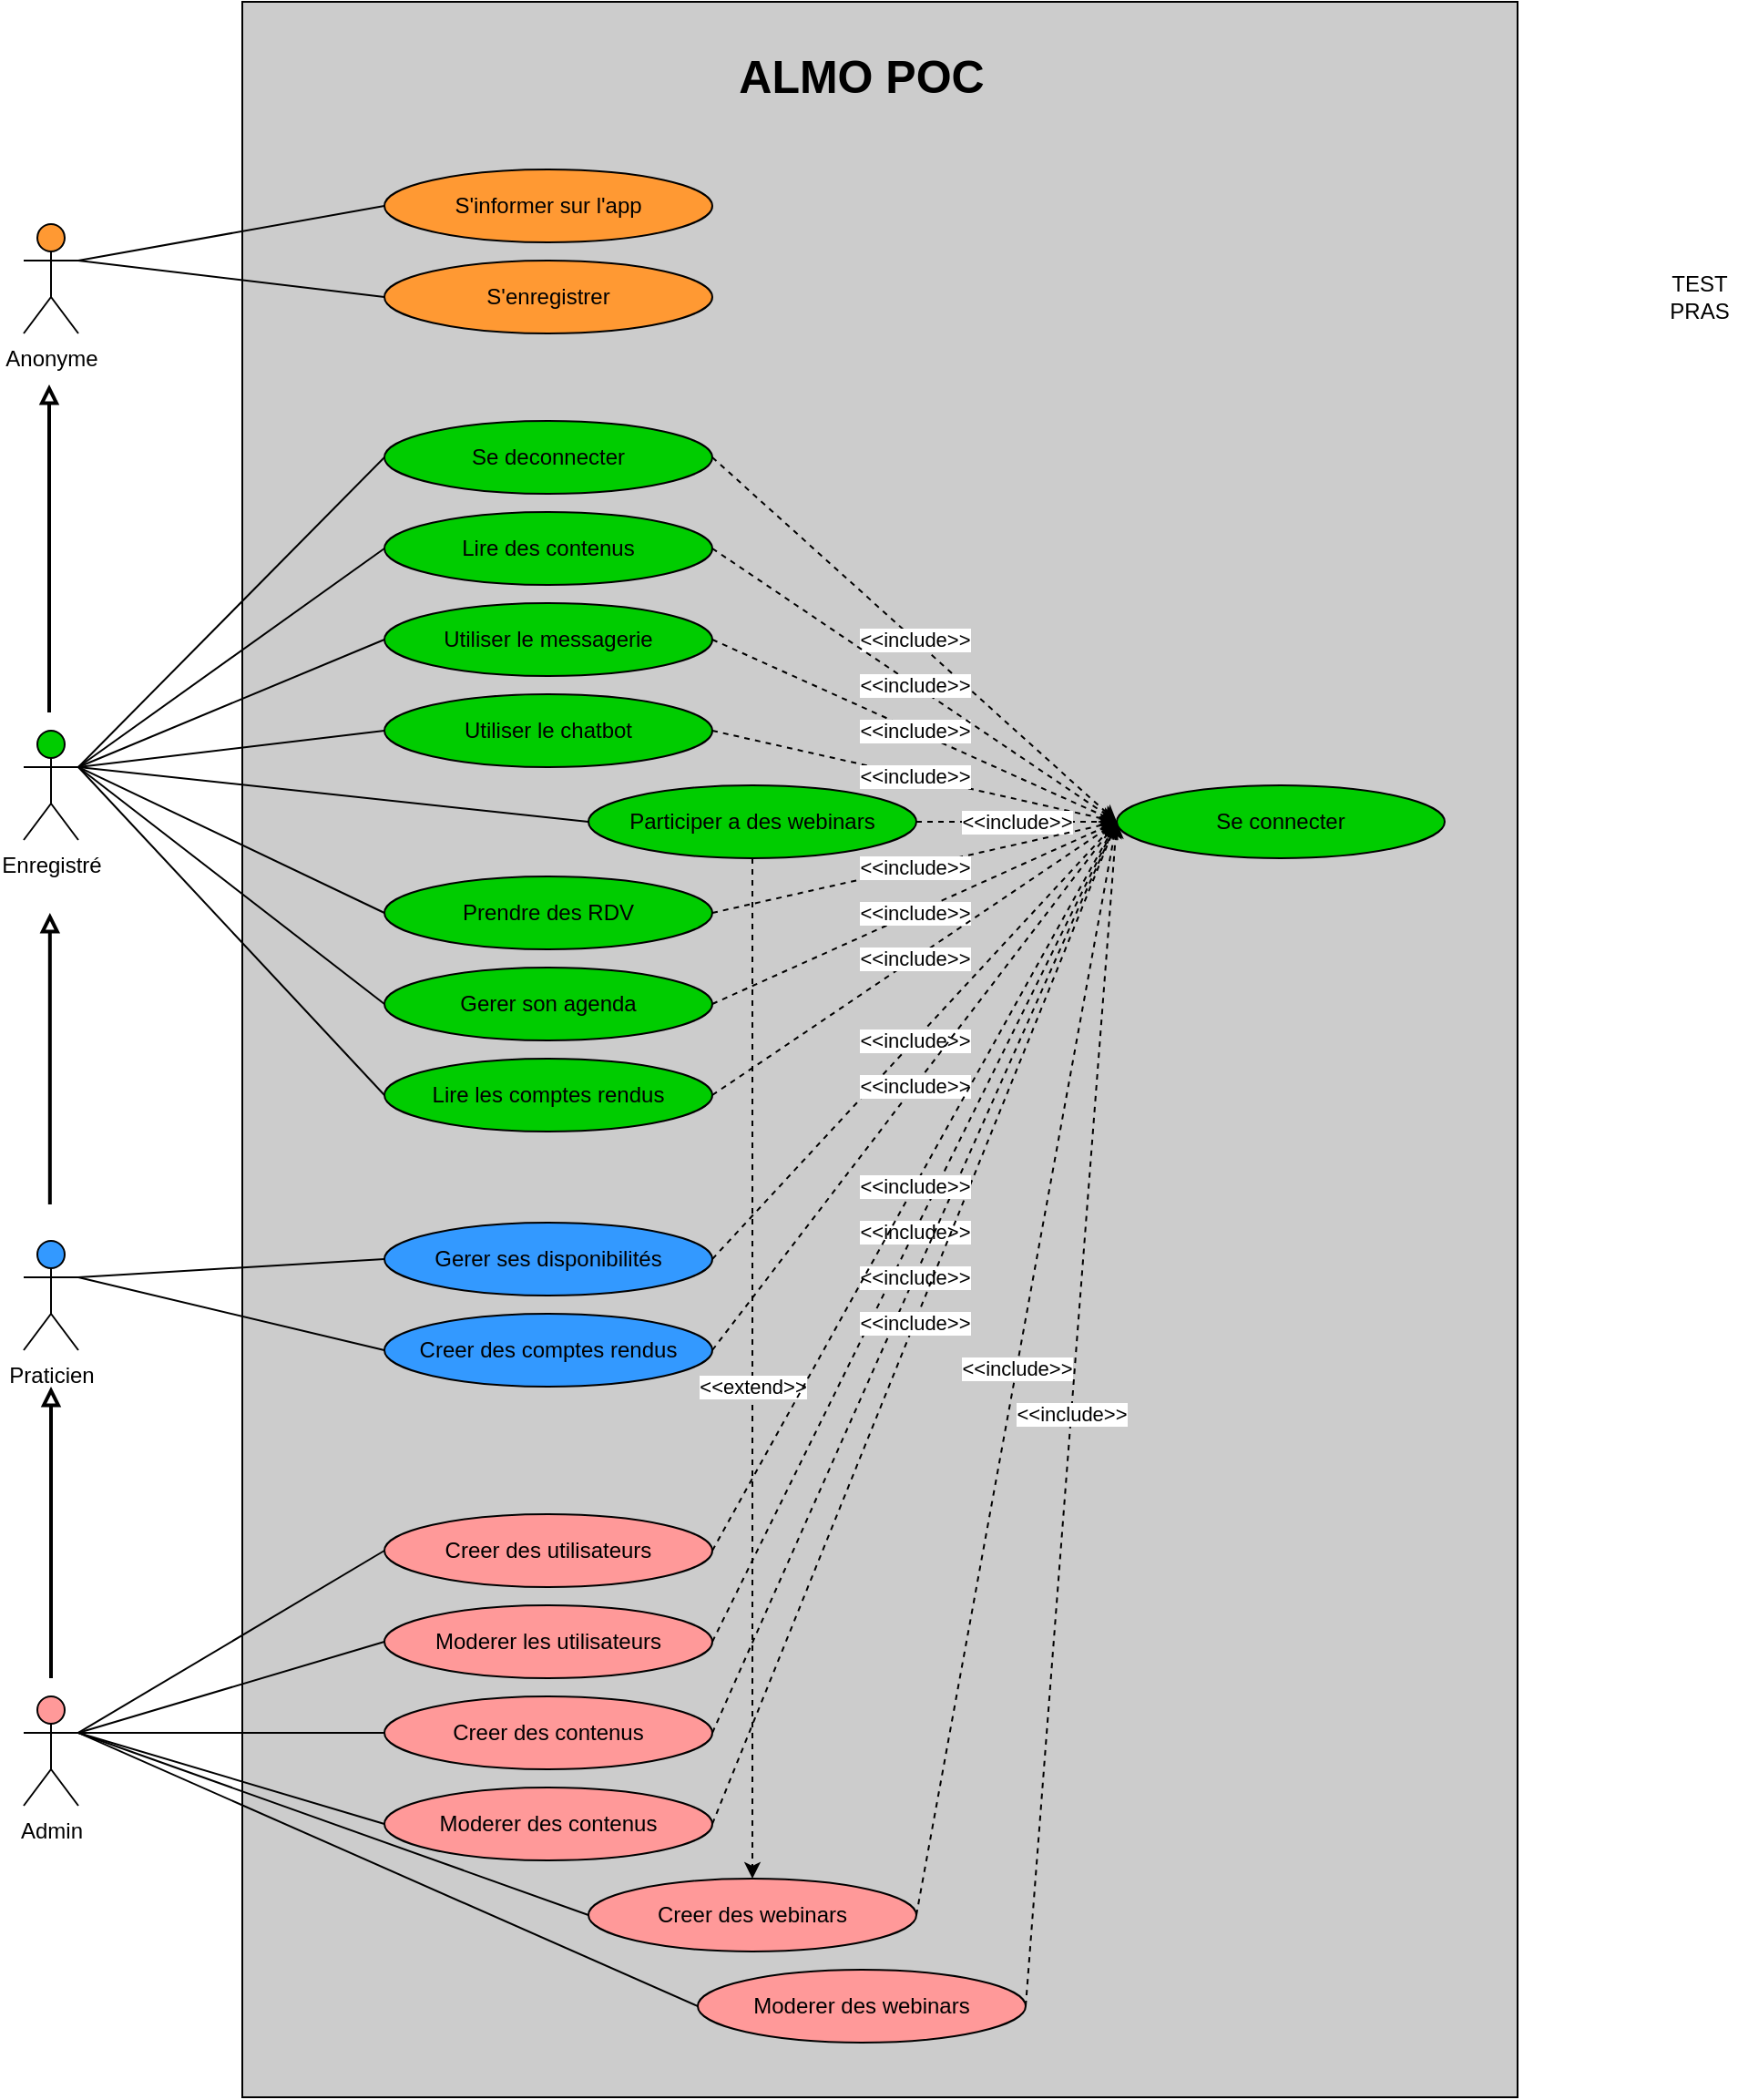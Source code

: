<mxfile version="14.8.6" type="github" pages="8">
  <diagram id="UoIRd9o9D2KC9SxLvceZ" name="Use Cases">
    <mxGraphModel dx="1822" dy="1162" grid="1" gridSize="10" guides="1" tooltips="1" connect="1" arrows="1" fold="1" page="0" pageScale="1" pageWidth="827" pageHeight="1169" math="0" shadow="0">
      <root>
        <mxCell id="bUrMdA7n5FHhqxEgLlhN-0" />
        <mxCell id="bUrMdA7n5FHhqxEgLlhN-1" parent="bUrMdA7n5FHhqxEgLlhN-0" />
        <mxCell id="bUrMdA7n5FHhqxEgLlhN-2" value="" style="rounded=0;whiteSpace=wrap;html=1;fillColor=#CCCCCC;" parent="bUrMdA7n5FHhqxEgLlhN-1" vertex="1">
          <mxGeometry x="-10" y="-60" width="700" height="1150" as="geometry" />
        </mxCell>
        <mxCell id="iC4LV4RyRgzttkUwgt-G-27" style="edgeStyle=none;rounded=0;orthogonalLoop=1;jettySize=auto;html=1;exitX=1;exitY=0.333;exitDx=0;exitDy=0;exitPerimeter=0;entryX=0;entryY=0.5;entryDx=0;entryDy=0;endArrow=none;endFill=0;strokeColor=#000000;" parent="bUrMdA7n5FHhqxEgLlhN-1" source="bUrMdA7n5FHhqxEgLlhN-3" target="-5ZHkERPT8IS8Fj27GrN-4" edge="1">
          <mxGeometry relative="1" as="geometry" />
        </mxCell>
        <mxCell id="iC4LV4RyRgzttkUwgt-G-28" style="edgeStyle=none;rounded=0;orthogonalLoop=1;jettySize=auto;html=1;exitX=1;exitY=0.333;exitDx=0;exitDy=0;exitPerimeter=0;entryX=0;entryY=0.5;entryDx=0;entryDy=0;endArrow=none;endFill=0;strokeColor=#000000;" parent="bUrMdA7n5FHhqxEgLlhN-1" source="bUrMdA7n5FHhqxEgLlhN-3" target="-5ZHkERPT8IS8Fj27GrN-5" edge="1">
          <mxGeometry relative="1" as="geometry" />
        </mxCell>
        <mxCell id="bUrMdA7n5FHhqxEgLlhN-3" value="Anonyme" style="shape=umlActor;verticalLabelPosition=bottom;verticalAlign=top;html=1;outlineConnect=0;fillColor=#FF9933;" parent="bUrMdA7n5FHhqxEgLlhN-1" vertex="1">
          <mxGeometry x="-130" y="62" width="30" height="60" as="geometry" />
        </mxCell>
        <mxCell id="iC4LV4RyRgzttkUwgt-G-20" style="edgeStyle=none;rounded=0;orthogonalLoop=1;jettySize=auto;html=1;exitX=1;exitY=0.333;exitDx=0;exitDy=0;exitPerimeter=0;entryX=0;entryY=0.5;entryDx=0;entryDy=0;endArrow=none;endFill=0;strokeColor=#000000;" parent="bUrMdA7n5FHhqxEgLlhN-1" source="-5ZHkERPT8IS8Fj27GrN-0" target="iC4LV4RyRgzttkUwgt-G-3" edge="1">
          <mxGeometry relative="1" as="geometry" />
        </mxCell>
        <mxCell id="iC4LV4RyRgzttkUwgt-G-21" style="edgeStyle=none;rounded=0;orthogonalLoop=1;jettySize=auto;html=1;exitX=1;exitY=0.333;exitDx=0;exitDy=0;exitPerimeter=0;entryX=0;entryY=0.5;entryDx=0;entryDy=0;endArrow=none;endFill=0;strokeColor=#000000;" parent="bUrMdA7n5FHhqxEgLlhN-1" source="-5ZHkERPT8IS8Fj27GrN-0" target="iC4LV4RyRgzttkUwgt-G-0" edge="1">
          <mxGeometry relative="1" as="geometry" />
        </mxCell>
        <mxCell id="iC4LV4RyRgzttkUwgt-G-22" style="edgeStyle=none;rounded=0;orthogonalLoop=1;jettySize=auto;html=1;exitX=1;exitY=0.333;exitDx=0;exitDy=0;exitPerimeter=0;entryX=0;entryY=0.5;entryDx=0;entryDy=0;endArrow=none;endFill=0;strokeColor=#000000;" parent="bUrMdA7n5FHhqxEgLlhN-1" source="-5ZHkERPT8IS8Fj27GrN-0" target="-5ZHkERPT8IS8Fj27GrN-11" edge="1">
          <mxGeometry relative="1" as="geometry" />
        </mxCell>
        <mxCell id="iC4LV4RyRgzttkUwgt-G-23" style="edgeStyle=none;rounded=0;orthogonalLoop=1;jettySize=auto;html=1;exitX=1;exitY=0.333;exitDx=0;exitDy=0;exitPerimeter=0;entryX=0;entryY=0.5;entryDx=0;entryDy=0;endArrow=none;endFill=0;strokeColor=#000000;" parent="bUrMdA7n5FHhqxEgLlhN-1" source="-5ZHkERPT8IS8Fj27GrN-0" target="-5ZHkERPT8IS8Fj27GrN-9" edge="1">
          <mxGeometry relative="1" as="geometry" />
        </mxCell>
        <mxCell id="iC4LV4RyRgzttkUwgt-G-24" style="edgeStyle=none;rounded=0;orthogonalLoop=1;jettySize=auto;html=1;exitX=1;exitY=0.333;exitDx=0;exitDy=0;exitPerimeter=0;entryX=0;entryY=0.5;entryDx=0;entryDy=0;endArrow=none;endFill=0;strokeColor=#000000;" parent="bUrMdA7n5FHhqxEgLlhN-1" source="-5ZHkERPT8IS8Fj27GrN-0" target="-5ZHkERPT8IS8Fj27GrN-8" edge="1">
          <mxGeometry relative="1" as="geometry" />
        </mxCell>
        <mxCell id="iC4LV4RyRgzttkUwgt-G-25" style="edgeStyle=none;rounded=0;orthogonalLoop=1;jettySize=auto;html=1;exitX=1;exitY=0.333;exitDx=0;exitDy=0;exitPerimeter=0;entryX=0;entryY=0.5;entryDx=0;entryDy=0;endArrow=none;endFill=0;strokeColor=#000000;" parent="bUrMdA7n5FHhqxEgLlhN-1" source="-5ZHkERPT8IS8Fj27GrN-0" target="-5ZHkERPT8IS8Fj27GrN-7" edge="1">
          <mxGeometry relative="1" as="geometry" />
        </mxCell>
        <mxCell id="iC4LV4RyRgzttkUwgt-G-26" style="edgeStyle=none;rounded=0;orthogonalLoop=1;jettySize=auto;html=1;exitX=1;exitY=0.333;exitDx=0;exitDy=0;exitPerimeter=0;entryX=0;entryY=0.5;entryDx=0;entryDy=0;endArrow=none;endFill=0;strokeColor=#000000;" parent="bUrMdA7n5FHhqxEgLlhN-1" source="-5ZHkERPT8IS8Fj27GrN-0" target="-5ZHkERPT8IS8Fj27GrN-6" edge="1">
          <mxGeometry relative="1" as="geometry" />
        </mxCell>
        <mxCell id="-5ZHkERPT8IS8Fj27GrN-0" value="Enregistré" style="shape=umlActor;verticalLabelPosition=bottom;verticalAlign=top;html=1;outlineConnect=0;fillColor=#00CC00;" parent="bUrMdA7n5FHhqxEgLlhN-1" vertex="1">
          <mxGeometry x="-130" y="340" width="30" height="60" as="geometry" />
        </mxCell>
        <mxCell id="iC4LV4RyRgzttkUwgt-G-18" style="edgeStyle=none;rounded=0;orthogonalLoop=1;jettySize=auto;html=1;exitX=1;exitY=0.333;exitDx=0;exitDy=0;exitPerimeter=0;entryX=0;entryY=0.5;entryDx=0;entryDy=0;endArrow=none;endFill=0;strokeColor=#000000;" parent="bUrMdA7n5FHhqxEgLlhN-1" source="-5ZHkERPT8IS8Fj27GrN-1" target="iC4LV4RyRgzttkUwgt-G-2" edge="1">
          <mxGeometry relative="1" as="geometry" />
        </mxCell>
        <mxCell id="iC4LV4RyRgzttkUwgt-G-19" style="edgeStyle=none;rounded=0;orthogonalLoop=1;jettySize=auto;html=1;exitX=1;exitY=0.333;exitDx=0;exitDy=0;exitPerimeter=0;entryX=0;entryY=0.5;entryDx=0;entryDy=0;endArrow=none;endFill=0;strokeColor=#000000;" parent="bUrMdA7n5FHhqxEgLlhN-1" source="-5ZHkERPT8IS8Fj27GrN-1" target="iC4LV4RyRgzttkUwgt-G-4" edge="1">
          <mxGeometry relative="1" as="geometry" />
        </mxCell>
        <mxCell id="-5ZHkERPT8IS8Fj27GrN-1" value="Praticien" style="shape=umlActor;verticalLabelPosition=bottom;verticalAlign=top;html=1;outlineConnect=0;fillColor=#3399FF;" parent="bUrMdA7n5FHhqxEgLlhN-1" vertex="1">
          <mxGeometry x="-130" y="620" width="30" height="60" as="geometry" />
        </mxCell>
        <mxCell id="iC4LV4RyRgzttkUwgt-G-12" style="rounded=0;orthogonalLoop=1;jettySize=auto;html=1;exitX=1;exitY=0.333;exitDx=0;exitDy=0;exitPerimeter=0;entryX=0;entryY=0.5;entryDx=0;entryDy=0;endArrow=none;endFill=0;" parent="bUrMdA7n5FHhqxEgLlhN-1" source="-5ZHkERPT8IS8Fj27GrN-2" target="iC4LV4RyRgzttkUwgt-G-9" edge="1">
          <mxGeometry relative="1" as="geometry" />
        </mxCell>
        <mxCell id="iC4LV4RyRgzttkUwgt-G-13" style="edgeStyle=none;rounded=0;orthogonalLoop=1;jettySize=auto;html=1;exitX=1;exitY=0.333;exitDx=0;exitDy=0;exitPerimeter=0;entryX=0;entryY=0.5;entryDx=0;entryDy=0;endArrow=none;endFill=0;strokeColor=#000000;" parent="bUrMdA7n5FHhqxEgLlhN-1" source="-5ZHkERPT8IS8Fj27GrN-2" target="iC4LV4RyRgzttkUwgt-G-5" edge="1">
          <mxGeometry relative="1" as="geometry" />
        </mxCell>
        <mxCell id="iC4LV4RyRgzttkUwgt-G-14" style="edgeStyle=none;rounded=0;orthogonalLoop=1;jettySize=auto;html=1;exitX=1;exitY=0.333;exitDx=0;exitDy=0;exitPerimeter=0;entryX=0;entryY=0.5;entryDx=0;entryDy=0;endArrow=none;endFill=0;strokeColor=#000000;" parent="bUrMdA7n5FHhqxEgLlhN-1" source="-5ZHkERPT8IS8Fj27GrN-2" target="iC4LV4RyRgzttkUwgt-G-6" edge="1">
          <mxGeometry relative="1" as="geometry" />
        </mxCell>
        <mxCell id="iC4LV4RyRgzttkUwgt-G-15" style="edgeStyle=none;rounded=0;orthogonalLoop=1;jettySize=auto;html=1;exitX=1;exitY=0.333;exitDx=0;exitDy=0;exitPerimeter=0;entryX=0;entryY=0.5;entryDx=0;entryDy=0;endArrow=none;endFill=0;strokeColor=#000000;" parent="bUrMdA7n5FHhqxEgLlhN-1" source="-5ZHkERPT8IS8Fj27GrN-2" target="iC4LV4RyRgzttkUwgt-G-8" edge="1">
          <mxGeometry relative="1" as="geometry" />
        </mxCell>
        <mxCell id="iC4LV4RyRgzttkUwgt-G-16" style="edgeStyle=none;rounded=0;orthogonalLoop=1;jettySize=auto;html=1;exitX=1;exitY=0.333;exitDx=0;exitDy=0;exitPerimeter=0;entryX=0;entryY=0.5;entryDx=0;entryDy=0;endArrow=none;endFill=0;strokeColor=#000000;" parent="bUrMdA7n5FHhqxEgLlhN-1" source="-5ZHkERPT8IS8Fj27GrN-2" target="iC4LV4RyRgzttkUwgt-G-7" edge="1">
          <mxGeometry relative="1" as="geometry" />
        </mxCell>
        <mxCell id="iC4LV4RyRgzttkUwgt-G-17" style="edgeStyle=none;rounded=0;orthogonalLoop=1;jettySize=auto;html=1;exitX=1;exitY=0.333;exitDx=0;exitDy=0;exitPerimeter=0;entryX=0;entryY=0.5;entryDx=0;entryDy=0;endArrow=none;endFill=0;strokeColor=#000000;" parent="bUrMdA7n5FHhqxEgLlhN-1" source="-5ZHkERPT8IS8Fj27GrN-2" target="iC4LV4RyRgzttkUwgt-G-11" edge="1">
          <mxGeometry relative="1" as="geometry" />
        </mxCell>
        <mxCell id="iC4LV4RyRgzttkUwgt-G-47" style="edgeStyle=none;rounded=0;orthogonalLoop=1;jettySize=auto;html=1;endArrow=block;endFill=0;strokeColor=#000000;jumpSize=6;strokeWidth=2;" parent="bUrMdA7n5FHhqxEgLlhN-1" edge="1">
          <mxGeometry relative="1" as="geometry">
            <mxPoint x="-115" y="860" as="sourcePoint" />
            <mxPoint x="-115" y="700" as="targetPoint" />
          </mxGeometry>
        </mxCell>
        <mxCell id="-5ZHkERPT8IS8Fj27GrN-2" value="Admin" style="shape=umlActor;verticalLabelPosition=bottom;verticalAlign=top;html=1;outlineConnect=0;fillColor=#FF9999;" parent="bUrMdA7n5FHhqxEgLlhN-1" vertex="1">
          <mxGeometry x="-130" y="870" width="30" height="60" as="geometry" />
        </mxCell>
        <mxCell id="-5ZHkERPT8IS8Fj27GrN-4" value="S&#39;informer sur l&#39;app" style="ellipse;whiteSpace=wrap;html=1;fillColor=#FF9933;" parent="bUrMdA7n5FHhqxEgLlhN-1" vertex="1">
          <mxGeometry x="68" y="32" width="180" height="40" as="geometry" />
        </mxCell>
        <mxCell id="-5ZHkERPT8IS8Fj27GrN-5" value="S&#39;enregistrer" style="ellipse;whiteSpace=wrap;html=1;fillColor=#FF9933;" parent="bUrMdA7n5FHhqxEgLlhN-1" vertex="1">
          <mxGeometry x="68" y="82" width="180" height="40" as="geometry" />
        </mxCell>
        <mxCell id="iC4LV4RyRgzttkUwgt-G-31" value="&amp;lt;&amp;lt;include&amp;gt;&amp;gt;" style="edgeStyle=none;rounded=0;orthogonalLoop=1;jettySize=auto;html=1;exitX=1;exitY=0.5;exitDx=0;exitDy=0;entryX=0;entryY=0.5;entryDx=0;entryDy=0;dashed=1;endArrow=classic;endFill=1;strokeColor=#000000;" parent="bUrMdA7n5FHhqxEgLlhN-1" source="-5ZHkERPT8IS8Fj27GrN-6" target="iC4LV4RyRgzttkUwgt-G-10" edge="1">
          <mxGeometry relative="1" as="geometry" />
        </mxCell>
        <mxCell id="-5ZHkERPT8IS8Fj27GrN-6" value="Se deconnecter" style="ellipse;whiteSpace=wrap;html=1;fillColor=#00CC00;" parent="bUrMdA7n5FHhqxEgLlhN-1" vertex="1">
          <mxGeometry x="68" y="170" width="180" height="40" as="geometry" />
        </mxCell>
        <mxCell id="iC4LV4RyRgzttkUwgt-G-32" value="&amp;lt;&amp;lt;include&amp;gt;&amp;gt;" style="edgeStyle=none;rounded=0;orthogonalLoop=1;jettySize=auto;html=1;exitX=1;exitY=0.5;exitDx=0;exitDy=0;dashed=1;endArrow=classic;endFill=1;strokeColor=#000000;" parent="bUrMdA7n5FHhqxEgLlhN-1" source="-5ZHkERPT8IS8Fj27GrN-7" edge="1">
          <mxGeometry relative="1" as="geometry">
            <mxPoint x="470" y="390" as="targetPoint" />
          </mxGeometry>
        </mxCell>
        <mxCell id="-5ZHkERPT8IS8Fj27GrN-7" value="Utiliser le messagerie" style="ellipse;whiteSpace=wrap;html=1;fillColor=#00CC00;" parent="bUrMdA7n5FHhqxEgLlhN-1" vertex="1">
          <mxGeometry x="68" y="270" width="180" height="40" as="geometry" />
        </mxCell>
        <mxCell id="iC4LV4RyRgzttkUwgt-G-33" value="&amp;lt;&amp;lt;include&amp;gt;&amp;gt;" style="edgeStyle=none;rounded=0;orthogonalLoop=1;jettySize=auto;html=1;exitX=1;exitY=0.5;exitDx=0;exitDy=0;dashed=1;endArrow=classic;endFill=1;strokeColor=#000000;" parent="bUrMdA7n5FHhqxEgLlhN-1" source="-5ZHkERPT8IS8Fj27GrN-8" edge="1">
          <mxGeometry relative="1" as="geometry">
            <mxPoint x="470" y="390" as="targetPoint" />
          </mxGeometry>
        </mxCell>
        <mxCell id="-5ZHkERPT8IS8Fj27GrN-8" value="Utiliser le chatbot" style="ellipse;whiteSpace=wrap;html=1;fillColor=#00CC00;" parent="bUrMdA7n5FHhqxEgLlhN-1" vertex="1">
          <mxGeometry x="68" y="320" width="180" height="40" as="geometry" />
        </mxCell>
        <mxCell id="iC4LV4RyRgzttkUwgt-G-29" value="&amp;lt;&amp;lt;extend&amp;gt;&amp;gt;" style="edgeStyle=none;rounded=0;orthogonalLoop=1;jettySize=auto;html=1;exitX=0.5;exitY=1;exitDx=0;exitDy=0;endArrow=classic;endFill=1;strokeColor=#000000;entryX=0.5;entryY=0;entryDx=0;entryDy=0;dashed=1;" parent="bUrMdA7n5FHhqxEgLlhN-1" source="-5ZHkERPT8IS8Fj27GrN-9" target="iC4LV4RyRgzttkUwgt-G-7" edge="1">
          <mxGeometry x="0.036" relative="1" as="geometry">
            <mxPoint as="offset" />
          </mxGeometry>
        </mxCell>
        <mxCell id="iC4LV4RyRgzttkUwgt-G-34" value="&amp;lt;&amp;lt;include&amp;gt;&amp;gt;" style="edgeStyle=none;rounded=0;orthogonalLoop=1;jettySize=auto;html=1;exitX=1;exitY=0.5;exitDx=0;exitDy=0;entryX=0;entryY=0.5;entryDx=0;entryDy=0;dashed=1;endArrow=classic;endFill=1;strokeColor=#000000;" parent="bUrMdA7n5FHhqxEgLlhN-1" source="-5ZHkERPT8IS8Fj27GrN-9" target="iC4LV4RyRgzttkUwgt-G-10" edge="1">
          <mxGeometry relative="1" as="geometry" />
        </mxCell>
        <mxCell id="-5ZHkERPT8IS8Fj27GrN-9" value="Participer a des webinars" style="ellipse;whiteSpace=wrap;html=1;fillColor=#00CC00;" parent="bUrMdA7n5FHhqxEgLlhN-1" vertex="1">
          <mxGeometry x="180" y="370" width="180" height="40" as="geometry" />
        </mxCell>
        <mxCell id="iC4LV4RyRgzttkUwgt-G-35" value="&amp;lt;&amp;lt;include&amp;gt;&amp;gt;" style="edgeStyle=none;rounded=0;orthogonalLoop=1;jettySize=auto;html=1;exitX=1;exitY=0.5;exitDx=0;exitDy=0;dashed=1;endArrow=classic;endFill=1;strokeColor=#000000;" parent="bUrMdA7n5FHhqxEgLlhN-1" source="-5ZHkERPT8IS8Fj27GrN-11" edge="1">
          <mxGeometry relative="1" as="geometry">
            <mxPoint x="470" y="390" as="targetPoint" />
          </mxGeometry>
        </mxCell>
        <mxCell id="-5ZHkERPT8IS8Fj27GrN-11" value="Prendre des RDV" style="ellipse;whiteSpace=wrap;html=1;fillColor=#00CC00;" parent="bUrMdA7n5FHhqxEgLlhN-1" vertex="1">
          <mxGeometry x="68" y="420" width="180" height="40" as="geometry" />
        </mxCell>
        <mxCell id="iC4LV4RyRgzttkUwgt-G-36" value="&amp;lt;&amp;lt;include&amp;gt;&amp;gt;" style="edgeStyle=none;rounded=0;orthogonalLoop=1;jettySize=auto;html=1;exitX=1;exitY=0.5;exitDx=0;exitDy=0;dashed=1;endArrow=classic;endFill=1;strokeColor=#000000;" parent="bUrMdA7n5FHhqxEgLlhN-1" source="iC4LV4RyRgzttkUwgt-G-0" edge="1">
          <mxGeometry relative="1" as="geometry">
            <mxPoint x="470" y="390" as="targetPoint" />
          </mxGeometry>
        </mxCell>
        <mxCell id="iC4LV4RyRgzttkUwgt-G-0" value="Gerer son agenda" style="ellipse;whiteSpace=wrap;html=1;fillColor=#00CC00;" parent="bUrMdA7n5FHhqxEgLlhN-1" vertex="1">
          <mxGeometry x="68" y="470" width="180" height="40" as="geometry" />
        </mxCell>
        <mxCell id="iC4LV4RyRgzttkUwgt-G-38" value="&amp;lt;&amp;lt;include&amp;gt;&amp;gt;" style="edgeStyle=none;rounded=0;orthogonalLoop=1;jettySize=auto;html=1;exitX=1;exitY=0.5;exitDx=0;exitDy=0;dashed=1;endArrow=classic;endFill=1;strokeColor=#000000;" parent="bUrMdA7n5FHhqxEgLlhN-1" source="iC4LV4RyRgzttkUwgt-G-2" edge="1">
          <mxGeometry relative="1" as="geometry">
            <mxPoint x="470" y="390" as="targetPoint" />
          </mxGeometry>
        </mxCell>
        <mxCell id="iC4LV4RyRgzttkUwgt-G-2" value="Gerer ses disponibilités" style="ellipse;whiteSpace=wrap;html=1;fillColor=#3399FF;" parent="bUrMdA7n5FHhqxEgLlhN-1" vertex="1">
          <mxGeometry x="68" y="610" width="180" height="40" as="geometry" />
        </mxCell>
        <mxCell id="iC4LV4RyRgzttkUwgt-G-37" value="&amp;lt;&amp;lt;include&amp;gt;&amp;gt;" style="edgeStyle=none;rounded=0;orthogonalLoop=1;jettySize=auto;html=1;exitX=1;exitY=0.5;exitDx=0;exitDy=0;entryX=0;entryY=0.5;entryDx=0;entryDy=0;dashed=1;endArrow=classic;endFill=1;strokeColor=#000000;" parent="bUrMdA7n5FHhqxEgLlhN-1" source="iC4LV4RyRgzttkUwgt-G-3" target="iC4LV4RyRgzttkUwgt-G-10" edge="1">
          <mxGeometry relative="1" as="geometry" />
        </mxCell>
        <mxCell id="iC4LV4RyRgzttkUwgt-G-3" value="Lire les comptes rendus" style="ellipse;whiteSpace=wrap;html=1;fillColor=#00CC00;" parent="bUrMdA7n5FHhqxEgLlhN-1" vertex="1">
          <mxGeometry x="68" y="520" width="180" height="40" as="geometry" />
        </mxCell>
        <mxCell id="iC4LV4RyRgzttkUwgt-G-39" value="&amp;lt;&amp;lt;include&amp;gt;&amp;gt;" style="edgeStyle=none;rounded=0;orthogonalLoop=1;jettySize=auto;html=1;exitX=1;exitY=0.5;exitDx=0;exitDy=0;dashed=1;endArrow=classic;endFill=1;strokeColor=#000000;" parent="bUrMdA7n5FHhqxEgLlhN-1" source="iC4LV4RyRgzttkUwgt-G-4" edge="1">
          <mxGeometry relative="1" as="geometry">
            <mxPoint x="470" y="390" as="targetPoint" />
          </mxGeometry>
        </mxCell>
        <mxCell id="iC4LV4RyRgzttkUwgt-G-4" value="Creer des comptes rendus" style="ellipse;whiteSpace=wrap;html=1;fillColor=#3399FF;" parent="bUrMdA7n5FHhqxEgLlhN-1" vertex="1">
          <mxGeometry x="68" y="660" width="180" height="40" as="geometry" />
        </mxCell>
        <mxCell id="iC4LV4RyRgzttkUwgt-G-41" value="&amp;lt;&amp;lt;include&amp;gt;&amp;gt;" style="edgeStyle=none;rounded=0;orthogonalLoop=1;jettySize=auto;html=1;exitX=1;exitY=0.5;exitDx=0;exitDy=0;dashed=1;endArrow=classic;endFill=1;strokeColor=#000000;" parent="bUrMdA7n5FHhqxEgLlhN-1" source="iC4LV4RyRgzttkUwgt-G-5" edge="1">
          <mxGeometry relative="1" as="geometry">
            <mxPoint x="470" y="390" as="targetPoint" />
          </mxGeometry>
        </mxCell>
        <mxCell id="iC4LV4RyRgzttkUwgt-G-5" value="Moderer les utilisateurs" style="ellipse;whiteSpace=wrap;html=1;fillColor=#FF9999;" parent="bUrMdA7n5FHhqxEgLlhN-1" vertex="1">
          <mxGeometry x="68" y="820" width="180" height="40" as="geometry" />
        </mxCell>
        <mxCell id="iC4LV4RyRgzttkUwgt-G-42" value="&amp;lt;&amp;lt;include&amp;gt;&amp;gt;" style="edgeStyle=none;rounded=0;orthogonalLoop=1;jettySize=auto;html=1;exitX=1;exitY=0.5;exitDx=0;exitDy=0;dashed=1;endArrow=classic;endFill=1;strokeColor=#000000;" parent="bUrMdA7n5FHhqxEgLlhN-1" source="iC4LV4RyRgzttkUwgt-G-6" edge="1">
          <mxGeometry relative="1" as="geometry">
            <mxPoint x="470" y="390" as="targetPoint" />
          </mxGeometry>
        </mxCell>
        <mxCell id="iC4LV4RyRgzttkUwgt-G-6" value="Creer des contenus" style="ellipse;whiteSpace=wrap;html=1;fillColor=#FF9999;" parent="bUrMdA7n5FHhqxEgLlhN-1" vertex="1">
          <mxGeometry x="68" y="870" width="180" height="40" as="geometry" />
        </mxCell>
        <mxCell id="iC4LV4RyRgzttkUwgt-G-44" value="&amp;lt;&amp;lt;include&amp;gt;&amp;gt;" style="edgeStyle=none;rounded=0;orthogonalLoop=1;jettySize=auto;html=1;exitX=1;exitY=0.5;exitDx=0;exitDy=0;dashed=1;endArrow=classic;endFill=1;strokeColor=#000000;" parent="bUrMdA7n5FHhqxEgLlhN-1" source="iC4LV4RyRgzttkUwgt-G-7" edge="1">
          <mxGeometry relative="1" as="geometry">
            <mxPoint x="470" y="390" as="targetPoint" />
          </mxGeometry>
        </mxCell>
        <mxCell id="iC4LV4RyRgzttkUwgt-G-7" value="Creer des webinars" style="ellipse;whiteSpace=wrap;html=1;fillColor=#FF9999;" parent="bUrMdA7n5FHhqxEgLlhN-1" vertex="1">
          <mxGeometry x="180" y="970" width="180" height="40" as="geometry" />
        </mxCell>
        <mxCell id="iC4LV4RyRgzttkUwgt-G-43" value="&amp;lt;&amp;lt;include&amp;gt;&amp;gt;" style="edgeStyle=none;rounded=0;orthogonalLoop=1;jettySize=auto;html=1;exitX=1;exitY=0.5;exitDx=0;exitDy=0;dashed=1;endArrow=classic;endFill=1;strokeColor=#000000;" parent="bUrMdA7n5FHhqxEgLlhN-1" source="iC4LV4RyRgzttkUwgt-G-8" edge="1">
          <mxGeometry relative="1" as="geometry">
            <mxPoint x="470" y="390" as="targetPoint" />
          </mxGeometry>
        </mxCell>
        <mxCell id="iC4LV4RyRgzttkUwgt-G-8" value="Moderer des contenus" style="ellipse;whiteSpace=wrap;html=1;fillColor=#FF9999;" parent="bUrMdA7n5FHhqxEgLlhN-1" vertex="1">
          <mxGeometry x="68" y="920" width="180" height="40" as="geometry" />
        </mxCell>
        <mxCell id="iC4LV4RyRgzttkUwgt-G-40" value="&amp;lt;&amp;lt;include&amp;gt;&amp;gt;" style="edgeStyle=none;rounded=0;orthogonalLoop=1;jettySize=auto;html=1;exitX=1;exitY=0.5;exitDx=0;exitDy=0;dashed=1;endArrow=classic;endFill=1;strokeColor=#000000;" parent="bUrMdA7n5FHhqxEgLlhN-1" source="iC4LV4RyRgzttkUwgt-G-9" edge="1">
          <mxGeometry relative="1" as="geometry">
            <mxPoint x="470" y="390" as="targetPoint" />
          </mxGeometry>
        </mxCell>
        <mxCell id="iC4LV4RyRgzttkUwgt-G-9" value="Creer des utilisateurs" style="ellipse;whiteSpace=wrap;html=1;fillColor=#FF9999;" parent="bUrMdA7n5FHhqxEgLlhN-1" vertex="1">
          <mxGeometry x="68" y="770" width="180" height="40" as="geometry" />
        </mxCell>
        <mxCell id="iC4LV4RyRgzttkUwgt-G-10" value="Se connecter" style="ellipse;whiteSpace=wrap;html=1;fillColor=#00CC00;" parent="bUrMdA7n5FHhqxEgLlhN-1" vertex="1">
          <mxGeometry x="470" y="370" width="180" height="40" as="geometry" />
        </mxCell>
        <mxCell id="iC4LV4RyRgzttkUwgt-G-46" value="&amp;lt;&amp;lt;include&amp;gt;&amp;gt;" style="edgeStyle=none;rounded=0;orthogonalLoop=1;jettySize=auto;html=1;exitX=1;exitY=0.5;exitDx=0;exitDy=0;entryX=0;entryY=0.5;entryDx=0;entryDy=0;dashed=1;endArrow=classic;endFill=1;strokeColor=#000000;" parent="bUrMdA7n5FHhqxEgLlhN-1" source="iC4LV4RyRgzttkUwgt-G-11" target="iC4LV4RyRgzttkUwgt-G-10" edge="1">
          <mxGeometry relative="1" as="geometry" />
        </mxCell>
        <mxCell id="iC4LV4RyRgzttkUwgt-G-11" value="Moderer des webinars" style="ellipse;whiteSpace=wrap;html=1;fillColor=#FF9999;" parent="bUrMdA7n5FHhqxEgLlhN-1" vertex="1">
          <mxGeometry x="240" y="1020" width="180" height="40" as="geometry" />
        </mxCell>
        <mxCell id="iC4LV4RyRgzttkUwgt-G-48" style="edgeStyle=none;rounded=0;orthogonalLoop=1;jettySize=auto;html=1;endArrow=block;endFill=0;strokeColor=#000000;jumpSize=6;strokeWidth=2;" parent="bUrMdA7n5FHhqxEgLlhN-1" edge="1">
          <mxGeometry relative="1" as="geometry">
            <mxPoint x="-115.59" y="600" as="sourcePoint" />
            <mxPoint x="-115.59" y="440" as="targetPoint" />
          </mxGeometry>
        </mxCell>
        <mxCell id="iC4LV4RyRgzttkUwgt-G-49" style="edgeStyle=none;rounded=0;orthogonalLoop=1;jettySize=auto;html=1;endArrow=block;endFill=0;strokeColor=#000000;jumpSize=6;strokeWidth=2;" parent="bUrMdA7n5FHhqxEgLlhN-1" edge="1">
          <mxGeometry relative="1" as="geometry">
            <mxPoint x="-116" y="330" as="sourcePoint" />
            <mxPoint x="-116" y="150" as="targetPoint" />
          </mxGeometry>
        </mxCell>
        <mxCell id="iC4LV4RyRgzttkUwgt-G-50" value="ALMO POC" style="text;html=1;strokeColor=none;fillColor=none;align=center;verticalAlign=middle;whiteSpace=wrap;rounded=0;fontSize=25;fontStyle=1" parent="bUrMdA7n5FHhqxEgLlhN-1" vertex="1">
          <mxGeometry x="225" y="-30" width="210" height="20" as="geometry" />
        </mxCell>
        <mxCell id="CiIjxCVcEMO0pBsdQCXv-0" value="Lire des contenus" style="ellipse;whiteSpace=wrap;html=1;fillColor=#00CC00;" parent="bUrMdA7n5FHhqxEgLlhN-1" vertex="1">
          <mxGeometry x="68" y="220" width="180" height="40" as="geometry" />
        </mxCell>
        <mxCell id="CiIjxCVcEMO0pBsdQCXv-2" style="edgeStyle=none;rounded=0;orthogonalLoop=1;jettySize=auto;html=1;exitX=1;exitY=0.333;exitDx=0;exitDy=0;exitPerimeter=0;entryX=0;entryY=0.5;entryDx=0;entryDy=0;endArrow=none;endFill=0;strokeColor=#000000;" parent="bUrMdA7n5FHhqxEgLlhN-1" source="-5ZHkERPT8IS8Fj27GrN-0" target="CiIjxCVcEMO0pBsdQCXv-0" edge="1">
          <mxGeometry relative="1" as="geometry">
            <mxPoint x="-90" y="370" as="sourcePoint" />
            <mxPoint x="78.0" y="200" as="targetPoint" />
          </mxGeometry>
        </mxCell>
        <mxCell id="CiIjxCVcEMO0pBsdQCXv-3" value="&amp;lt;&amp;lt;include&amp;gt;&amp;gt;" style="edgeStyle=none;rounded=0;orthogonalLoop=1;jettySize=auto;html=1;exitX=1;exitY=0.5;exitDx=0;exitDy=0;dashed=1;endArrow=classic;endFill=1;strokeColor=#000000;" parent="bUrMdA7n5FHhqxEgLlhN-1" edge="1">
          <mxGeometry relative="1" as="geometry">
            <mxPoint x="470" y="390" as="targetPoint" />
            <mxPoint x="248.0" y="240" as="sourcePoint" />
          </mxGeometry>
        </mxCell>
        <mxCell id="fjMtDQH511qDba4dKUeY-0" value="TEST PRAS" style="text;html=1;strokeColor=none;fillColor=none;align=center;verticalAlign=middle;whiteSpace=wrap;rounded=0;" vertex="1" parent="bUrMdA7n5FHhqxEgLlhN-1">
          <mxGeometry x="770" y="92" width="40" height="20" as="geometry" />
        </mxCell>
      </root>
    </mxGraphModel>
  </diagram>
  <diagram id="b0wGkbM_DOANzdkt1uoe" name="User Stories Patient">
    <mxGraphModel dx="2073" dy="967" grid="1" gridSize="10" guides="1" tooltips="1" connect="1" arrows="1" fold="1" page="0" pageScale="1" pageWidth="827" pageHeight="1169" math="0" shadow="0">
      <root>
        <mxCell id="XHs3W7YH9HhNojSXZ5Bb-0" />
        <mxCell id="XHs3W7YH9HhNojSXZ5Bb-1" parent="XHs3W7YH9HhNojSXZ5Bb-0" />
        <mxCell id="ETa5UFbbtS68yGUkU3Vs-0" value="" style="endArrow=classic;html=1;strokeWidth=3;" parent="XHs3W7YH9HhNojSXZ5Bb-1" edge="1">
          <mxGeometry width="50" height="50" relative="1" as="geometry">
            <mxPoint x="-40" y="200" as="sourcePoint" />
            <mxPoint x="-40" y="960" as="targetPoint" />
          </mxGeometry>
        </mxCell>
        <mxCell id="ETa5UFbbtS68yGUkU3Vs-1" value="" style="endArrow=classic;html=1;strokeWidth=3;" parent="XHs3W7YH9HhNojSXZ5Bb-1" edge="1">
          <mxGeometry width="50" height="50" relative="1" as="geometry">
            <mxPoint x="-40" y="200" as="sourcePoint" />
            <mxPoint x="1600" y="200" as="targetPoint" />
          </mxGeometry>
        </mxCell>
        <mxCell id="ETa5UFbbtS68yGUkU3Vs-2" value="" style="endArrow=none;dashed=1;html=1;fillColor=#f8cecc;strokeColor=#b85450;strokeWidth=3;" parent="XHs3W7YH9HhNojSXZ5Bb-1" edge="1">
          <mxGeometry width="50" height="50" relative="1" as="geometry">
            <mxPoint x="-40" y="320" as="sourcePoint" />
            <mxPoint x="1600" y="320" as="targetPoint" />
          </mxGeometry>
        </mxCell>
        <mxCell id="ETa5UFbbtS68yGUkU3Vs-3" value="" style="endArrow=none;dashed=1;html=1;fillColor=#f8cecc;strokeColor=#b85450;strokeWidth=3;" parent="XHs3W7YH9HhNojSXZ5Bb-1" edge="1">
          <mxGeometry width="50" height="50" relative="1" as="geometry">
            <mxPoint x="-40" y="440" as="sourcePoint" />
            <mxPoint x="1600" y="440" as="targetPoint" />
          </mxGeometry>
        </mxCell>
        <mxCell id="ETa5UFbbtS68yGUkU3Vs-4" value="S&#39;informer sur l&#39;app" style="rounded=0;whiteSpace=wrap;html=1;fillColor=#dae8fc;strokeColor=#6c8ebf;fontStyle=1;fontSize=16;" parent="XHs3W7YH9HhNojSXZ5Bb-1" vertex="1">
          <mxGeometry y="230" width="120" height="60" as="geometry" />
        </mxCell>
        <mxCell id="ETa5UFbbtS68yGUkU3Vs-5" value="S&#39;informer sur ses besoins" style="rounded=0;whiteSpace=wrap;html=1;fillColor=#dae8fc;strokeColor=#6c8ebf;fontStyle=1;fontSize=16;" parent="XHs3W7YH9HhNojSXZ5Bb-1" vertex="1">
          <mxGeometry x="350" y="230" width="120" height="60" as="geometry" />
        </mxCell>
        <mxCell id="ETa5UFbbtS68yGUkU3Vs-6" value="Discuter avec un coach" style="rounded=0;whiteSpace=wrap;html=1;fillColor=#dae8fc;strokeColor=#6c8ebf;fontStyle=1;fontSize=16;" parent="XHs3W7YH9HhNojSXZ5Bb-1" vertex="1">
          <mxGeometry x="960" y="230" width="120" height="60" as="geometry" />
        </mxCell>
        <mxCell id="ETa5UFbbtS68yGUkU3Vs-8" value="Lire la documentation sur l&#39;app" style="rounded=0;whiteSpace=wrap;html=1;fillColor=#f8cecc;strokeColor=#b85450;fontStyle=1;fontSize=16;" parent="XHs3W7YH9HhNojSXZ5Bb-1" vertex="1">
          <mxGeometry y="340" width="120" height="60" as="geometry" />
        </mxCell>
        <mxCell id="ETa5UFbbtS68yGUkU3Vs-9" value="Poser des questions au chatbot" style="rounded=0;whiteSpace=wrap;html=1;fillColor=#f8cecc;strokeColor=#b85450;fontStyle=1;fontSize=16;" parent="XHs3W7YH9HhNojSXZ5Bb-1" vertex="1">
          <mxGeometry x="660" y="340" width="120" height="60" as="geometry" />
        </mxCell>
        <mxCell id="ETa5UFbbtS68yGUkU3Vs-10" value="Lire des articles" style="rounded=0;whiteSpace=wrap;html=1;fillColor=#f8cecc;strokeColor=#b85450;fontStyle=1;fontSize=16;" parent="XHs3W7YH9HhNojSXZ5Bb-1" vertex="1">
          <mxGeometry x="350" y="340" width="120" height="60" as="geometry" />
        </mxCell>
        <mxCell id="ETa5UFbbtS68yGUkU3Vs-11" value="Lire des documents" style="rounded=0;whiteSpace=wrap;html=1;fillColor=#f8cecc;strokeColor=#b85450;fontStyle=1;fontSize=16;" parent="XHs3W7YH9HhNojSXZ5Bb-1" vertex="1">
          <mxGeometry x="510" y="340" width="120" height="60" as="geometry" />
        </mxCell>
        <mxCell id="ETa5UFbbtS68yGUkU3Vs-12" value="Poser des questions au coach" style="rounded=0;whiteSpace=wrap;html=1;fillColor=#f8cecc;strokeColor=#b85450;fontStyle=1;fontSize=16;" parent="XHs3W7YH9HhNojSXZ5Bb-1" vertex="1">
          <mxGeometry x="960" y="340" width="120" height="60" as="geometry" />
        </mxCell>
        <mxCell id="ETa5UFbbtS68yGUkU3Vs-13" value="Epingler dans ses favoris" style="rounded=0;whiteSpace=wrap;html=1;fillColor=#fff2cc;strokeColor=#d6b656;fontStyle=1;fontSize=12;" parent="XHs3W7YH9HhNojSXZ5Bb-1" vertex="1">
          <mxGeometry y="810" width="120" height="60" as="geometry" />
        </mxCell>
        <mxCell id="ETa5UFbbtS68yGUkU3Vs-14" value="Avoir des reponses" style="rounded=0;whiteSpace=wrap;html=1;fillColor=#fff2cc;strokeColor=#d6b656;fontStyle=1;fontSize=12;" parent="XHs3W7YH9HhNojSXZ5Bb-1" vertex="1">
          <mxGeometry x="660" y="460" width="120" height="60" as="geometry" />
        </mxCell>
        <mxCell id="ETa5UFbbtS68yGUkU3Vs-18" value="Avoir des reponses" style="rounded=0;whiteSpace=wrap;html=1;fillColor=#fff2cc;strokeColor=#d6b656;fontStyle=1;fontSize=12;" parent="XHs3W7YH9HhNojSXZ5Bb-1" vertex="1">
          <mxGeometry x="960" y="460" width="120" height="60" as="geometry" />
        </mxCell>
        <mxCell id="ETa5UFbbtS68yGUkU3Vs-21" value="" style="endArrow=none;dashed=1;html=1;fillColor=#f8cecc;strokeColor=#b85450;strokeWidth=3;" parent="XHs3W7YH9HhNojSXZ5Bb-1" edge="1">
          <mxGeometry width="50" height="50" relative="1" as="geometry">
            <mxPoint x="-40" y="780" as="sourcePoint" />
            <mxPoint x="1600" y="780" as="targetPoint" />
          </mxGeometry>
        </mxCell>
        <mxCell id="ETa5UFbbtS68yGUkU3Vs-30" value="Prendre des RDV avec des praticiens" style="rounded=0;whiteSpace=wrap;html=1;fillColor=#f8cecc;strokeColor=#b85450;fontStyle=1;fontSize=16;" parent="XHs3W7YH9HhNojSXZ5Bb-1" vertex="1">
          <mxGeometry x="1120" y="340" width="120" height="60" as="geometry" />
        </mxCell>
        <mxCell id="ETa5UFbbtS68yGUkU3Vs-31" value="Acceder à la liste des disponilibités" style="rounded=0;whiteSpace=wrap;html=1;fillColor=#fff2cc;strokeColor=#d6b656;fontStyle=1;fontSize=12;" parent="XHs3W7YH9HhNojSXZ5Bb-1" vertex="1">
          <mxGeometry x="1120" y="460" width="120" height="60" as="geometry" />
        </mxCell>
        <mxCell id="ETa5UFbbtS68yGUkU3Vs-32" value="Reserver dans son agenda" style="rounded=0;whiteSpace=wrap;html=1;fillColor=#fff2cc;strokeColor=#d6b656;fontStyle=1;fontSize=12;" parent="XHs3W7YH9HhNojSXZ5Bb-1" vertex="1">
          <mxGeometry x="1120" y="540" width="120" height="60" as="geometry" />
        </mxCell>
        <mxCell id="ETa5UFbbtS68yGUkU3Vs-36" value="Temps" style="text;html=1;strokeColor=none;fillColor=none;align=center;verticalAlign=middle;whiteSpace=wrap;rounded=0;fontSize=19;fontStyle=1" parent="XHs3W7YH9HhNojSXZ5Bb-1" vertex="1">
          <mxGeometry x="1540" y="170" width="40" height="20" as="geometry" />
        </mxCell>
        <mxCell id="ETa5UFbbtS68yGUkU3Vs-37" value="Priorité" style="text;html=1;strokeColor=none;fillColor=none;align=center;verticalAlign=middle;whiteSpace=wrap;rounded=0;fontSize=19;fontStyle=1" parent="XHs3W7YH9HhNojSXZ5Bb-1" vertex="1">
          <mxGeometry x="-130" y="930" width="80" height="20" as="geometry" />
        </mxCell>
        <mxCell id="ETa5UFbbtS68yGUkU3Vs-38" value="Epics" style="text;html=1;strokeColor=none;fillColor=none;align=center;verticalAlign=middle;whiteSpace=wrap;rounded=0;fontSize=19;fontStyle=1" parent="XHs3W7YH9HhNojSXZ5Bb-1" vertex="1">
          <mxGeometry x="1540" y="250" width="60" height="20" as="geometry" />
        </mxCell>
        <mxCell id="ETa5UFbbtS68yGUkU3Vs-39" value="Features" style="text;html=1;strokeColor=none;fillColor=none;align=center;verticalAlign=middle;whiteSpace=wrap;rounded=0;fontSize=19;fontStyle=1" parent="XHs3W7YH9HhNojSXZ5Bb-1" vertex="1">
          <mxGeometry x="1540" y="360" width="90" height="20" as="geometry" />
        </mxCell>
        <mxCell id="ETa5UFbbtS68yGUkU3Vs-40" value="POC" style="text;html=1;strokeColor=none;fillColor=none;align=center;verticalAlign=middle;whiteSpace=wrap;rounded=0;fontSize=19;fontStyle=1" parent="XHs3W7YH9HhNojSXZ5Bb-1" vertex="1">
          <mxGeometry x="1540" y="570" width="70" height="20" as="geometry" />
        </mxCell>
        <mxCell id="ETa5UFbbtS68yGUkU3Vs-41" value="V2" style="text;html=1;strokeColor=none;fillColor=none;align=center;verticalAlign=middle;whiteSpace=wrap;rounded=0;fontSize=19;fontStyle=1" parent="XHs3W7YH9HhNojSXZ5Bb-1" vertex="1">
          <mxGeometry x="1550" y="880" width="50" height="20" as="geometry" />
        </mxCell>
        <mxCell id="WopCS6d1sRFFqhZrPHPm-0" value="Avoir du support" style="rounded=0;whiteSpace=wrap;html=1;fillColor=#dae8fc;strokeColor=#6c8ebf;fontStyle=1;fontSize=16;" parent="XHs3W7YH9HhNojSXZ5Bb-1" vertex="1">
          <mxGeometry x="1280" y="230" width="120" height="60" as="geometry" />
        </mxCell>
        <mxCell id="WopCS6d1sRFFqhZrPHPm-1" value="Contacter le support" style="rounded=0;whiteSpace=wrap;html=1;fillColor=#f8cecc;strokeColor=#b85450;fontStyle=1;fontSize=16;" parent="XHs3W7YH9HhNojSXZ5Bb-1" vertex="1">
          <mxGeometry x="1280" y="340" width="120" height="60" as="geometry" />
        </mxCell>
        <mxCell id="WopCS6d1sRFFqhZrPHPm-2" value="Avoir des reponses" style="rounded=0;whiteSpace=wrap;html=1;fillColor=#fff2cc;strokeColor=#d6b656;fontStyle=1;fontSize=12;" parent="XHs3W7YH9HhNojSXZ5Bb-1" vertex="1">
          <mxGeometry x="1280" y="460" width="120" height="60" as="geometry" />
        </mxCell>
        <mxCell id="2V1C90ZuUKVJEEh1cNxE-0" value="Creer son compte" style="rounded=0;whiteSpace=wrap;html=1;fillColor=#dae8fc;strokeColor=#6c8ebf;fontStyle=1;fontSize=16;" vertex="1" parent="XHs3W7YH9HhNojSXZ5Bb-1">
          <mxGeometry x="180" y="230" width="120" height="60" as="geometry" />
        </mxCell>
        <mxCell id="2V1C90ZuUKVJEEh1cNxE-1" value="Acceder à son dashboard" style="rounded=0;whiteSpace=wrap;html=1;fillColor=#f8cecc;strokeColor=#b85450;fontStyle=1;fontSize=16;" vertex="1" parent="XHs3W7YH9HhNojSXZ5Bb-1">
          <mxGeometry x="180" y="340" width="120" height="60" as="geometry" />
        </mxCell>
        <mxCell id="2V1C90ZuUKVJEEh1cNxE-2" value="Choisir son hopital affilié" style="rounded=0;whiteSpace=wrap;html=1;fillColor=#fff2cc;strokeColor=#d6b656;fontStyle=1;fontSize=12;" vertex="1" parent="XHs3W7YH9HhNojSXZ5Bb-1">
          <mxGeometry x="180" y="460" width="120" height="60" as="geometry" />
        </mxCell>
        <mxCell id="2V1C90ZuUKVJEEh1cNxE-3" value="Choisir son medecin" style="rounded=0;whiteSpace=wrap;html=1;fillColor=#fff2cc;strokeColor=#d6b656;fontStyle=1;fontSize=12;" vertex="1" parent="XHs3W7YH9HhNojSXZ5Bb-1">
          <mxGeometry x="180" y="550" width="120" height="60" as="geometry" />
        </mxCell>
        <mxCell id="2V1C90ZuUKVJEEh1cNxE-4" value="Avoir des propositions de webinars" style="rounded=0;whiteSpace=wrap;html=1;fillColor=#f8cecc;strokeColor=#b85450;fontStyle=1;fontSize=16;" vertex="1" parent="XHs3W7YH9HhNojSXZ5Bb-1">
          <mxGeometry x="810" y="340" width="120" height="60" as="geometry" />
        </mxCell>
        <mxCell id="2V1C90ZuUKVJEEh1cNxE-5" value="Poser des questions / place reserver automatiquement" style="rounded=0;whiteSpace=wrap;html=1;fillColor=#fff2cc;strokeColor=#d6b656;fontStyle=1;fontSize=12;" vertex="1" parent="XHs3W7YH9HhNojSXZ5Bb-1">
          <mxGeometry x="810" y="460" width="120" height="60" as="geometry" />
        </mxCell>
        <mxCell id="2V1C90ZuUKVJEEh1cNxE-6" value="Rerserver une place sans poser de questions" style="rounded=0;whiteSpace=wrap;html=1;fillColor=#fff2cc;strokeColor=#d6b656;fontStyle=1;fontSize=12;" vertex="1" parent="XHs3W7YH9HhNojSXZ5Bb-1">
          <mxGeometry x="810" y="540" width="120" height="60" as="geometry" />
        </mxCell>
        <mxCell id="2V1C90ZuUKVJEEh1cNxE-7" value="Assister aux webinars" style="rounded=0;whiteSpace=wrap;html=1;fillColor=#fff2cc;strokeColor=#d6b656;fontStyle=1;fontSize=12;" vertex="1" parent="XHs3W7YH9HhNojSXZ5Bb-1">
          <mxGeometry x="810" y="620" width="120" height="60" as="geometry" />
        </mxCell>
        <mxCell id="2V1C90ZuUKVJEEh1cNxE-8" value="Revoir des webinars" style="rounded=0;whiteSpace=wrap;html=1;fillColor=#fff2cc;strokeColor=#d6b656;fontStyle=1;fontSize=12;" vertex="1" parent="XHs3W7YH9HhNojSXZ5Bb-1">
          <mxGeometry x="810" y="700" width="120" height="60" as="geometry" />
        </mxCell>
        <mxCell id="2V1C90ZuUKVJEEh1cNxE-9" value="Gerer de son agenda" style="rounded=0;whiteSpace=wrap;html=1;fillColor=#fff2cc;strokeColor=#d6b656;fontStyle=1;fontSize=12;" vertex="1" parent="XHs3W7YH9HhNojSXZ5Bb-1">
          <mxGeometry x="180" y="630" width="120" height="60" as="geometry" />
        </mxCell>
        <mxCell id="2V1C90ZuUKVJEEh1cNxE-10" value="Avoir le lien Meet" style="rounded=0;whiteSpace=wrap;html=1;fillColor=#fff2cc;strokeColor=#d6b656;fontStyle=1;fontSize=12;" vertex="1" parent="XHs3W7YH9HhNojSXZ5Bb-1">
          <mxGeometry x="1120" y="620" width="120" height="60" as="geometry" />
        </mxCell>
        <mxCell id="2V1C90ZuUKVJEEh1cNxE-11" value="Avoir un compte rendu de la consulation" style="rounded=0;whiteSpace=wrap;html=1;fillColor=#fff2cc;strokeColor=#d6b656;fontStyle=1;fontSize=12;" vertex="1" parent="XHs3W7YH9HhNojSXZ5Bb-1">
          <mxGeometry x="1120" y="700" width="120" height="60" as="geometry" />
        </mxCell>
        <mxCell id="2V1C90ZuUKVJEEh1cNxE-12" value="Voir ses comptes rendus" style="rounded=0;whiteSpace=wrap;html=1;fillColor=#fff2cc;strokeColor=#d6b656;fontStyle=1;fontSize=12;" vertex="1" parent="XHs3W7YH9HhNojSXZ5Bb-1">
          <mxGeometry x="180" y="700" width="120" height="60" as="geometry" />
        </mxCell>
        <mxCell id="bKcdnKU9H9bUhaqDc4Xw-2" value="Epingler dans ses favoris" style="rounded=0;whiteSpace=wrap;html=1;fillColor=#fff2cc;strokeColor=#d6b656;fontStyle=1;fontSize=12;" vertex="1" parent="XHs3W7YH9HhNojSXZ5Bb-1">
          <mxGeometry x="350" y="810" width="120" height="60" as="geometry" />
        </mxCell>
        <mxCell id="bKcdnKU9H9bUhaqDc4Xw-3" value="Epingler dans ses favoris" style="rounded=0;whiteSpace=wrap;html=1;fillColor=#fff2cc;strokeColor=#d6b656;fontStyle=1;fontSize=12;" vertex="1" parent="XHs3W7YH9HhNojSXZ5Bb-1">
          <mxGeometry x="510" y="810" width="120" height="60" as="geometry" />
        </mxCell>
        <mxCell id="bKcdnKU9H9bUhaqDc4Xw-4" value="Epingler dans ses favoris" style="rounded=0;whiteSpace=wrap;html=1;fillColor=#fff2cc;strokeColor=#d6b656;fontStyle=1;fontSize=12;" vertex="1" parent="XHs3W7YH9HhNojSXZ5Bb-1">
          <mxGeometry x="660" y="810" width="120" height="60" as="geometry" />
        </mxCell>
        <mxCell id="bKcdnKU9H9bUhaqDc4Xw-5" value="Epingler dans ses favoris" style="rounded=0;whiteSpace=wrap;html=1;fillColor=#fff2cc;strokeColor=#d6b656;fontStyle=1;fontSize=12;" vertex="1" parent="XHs3W7YH9HhNojSXZ5Bb-1">
          <mxGeometry x="810" y="810" width="120" height="60" as="geometry" />
        </mxCell>
      </root>
    </mxGraphModel>
  </diagram>
  <diagram id="djKUm9APK9gjLKXhQgin" name="User Stories Practitioner">
    <mxGraphModel dx="2073" dy="967" grid="1" gridSize="10" guides="1" tooltips="1" connect="1" arrows="1" fold="1" page="0" pageScale="1" pageWidth="827" pageHeight="1169" math="0" shadow="0">
      <root>
        <mxCell id="YHR2w4tiDZPrrYPtHx2d-0" />
        <mxCell id="YHR2w4tiDZPrrYPtHx2d-1" parent="YHR2w4tiDZPrrYPtHx2d-0" />
        <mxCell id="oDBM9ih88gaviFgWlMIV-0" value="" style="endArrow=classic;html=1;strokeWidth=3;" parent="YHR2w4tiDZPrrYPtHx2d-1" edge="1">
          <mxGeometry width="50" height="50" relative="1" as="geometry">
            <mxPoint x="-40" y="200" as="sourcePoint" />
            <mxPoint x="-40" y="960" as="targetPoint" />
          </mxGeometry>
        </mxCell>
        <mxCell id="oDBM9ih88gaviFgWlMIV-1" value="" style="endArrow=classic;html=1;strokeWidth=3;" parent="YHR2w4tiDZPrrYPtHx2d-1" edge="1">
          <mxGeometry width="50" height="50" relative="1" as="geometry">
            <mxPoint x="-40" y="200" as="sourcePoint" />
            <mxPoint x="720" y="200" as="targetPoint" />
          </mxGeometry>
        </mxCell>
        <mxCell id="oDBM9ih88gaviFgWlMIV-2" value="" style="endArrow=none;dashed=1;html=1;fillColor=#f8cecc;strokeColor=#b85450;strokeWidth=3;" parent="YHR2w4tiDZPrrYPtHx2d-1" edge="1">
          <mxGeometry width="50" height="50" relative="1" as="geometry">
            <mxPoint x="-40" y="320" as="sourcePoint" />
            <mxPoint x="720" y="320" as="targetPoint" />
          </mxGeometry>
        </mxCell>
        <mxCell id="oDBM9ih88gaviFgWlMIV-3" value="" style="endArrow=none;dashed=1;html=1;fillColor=#f8cecc;strokeColor=#b85450;strokeWidth=3;" parent="YHR2w4tiDZPrrYPtHx2d-1" edge="1">
          <mxGeometry width="50" height="50" relative="1" as="geometry">
            <mxPoint x="-40" y="440" as="sourcePoint" />
            <mxPoint x="720" y="440" as="targetPoint" />
          </mxGeometry>
        </mxCell>
        <mxCell id="oDBM9ih88gaviFgWlMIV-6" value="Discuter avec un patient" style="rounded=0;whiteSpace=wrap;html=1;fillColor=#dae8fc;strokeColor=#6c8ebf;fontStyle=1;fontSize=16;" parent="YHR2w4tiDZPrrYPtHx2d-1" vertex="1">
          <mxGeometry x="190" y="225" width="120" height="60" as="geometry" />
        </mxCell>
        <mxCell id="oDBM9ih88gaviFgWlMIV-12" value="Discuter avec le patient" style="rounded=0;whiteSpace=wrap;html=1;fillColor=#f8cecc;strokeColor=#b85450;fontStyle=1;fontSize=16;" parent="YHR2w4tiDZPrrYPtHx2d-1" vertex="1">
          <mxGeometry x="190" y="335" width="120" height="60" as="geometry" />
        </mxCell>
        <mxCell id="oDBM9ih88gaviFgWlMIV-18" value="Avoir des reponses" style="rounded=0;whiteSpace=wrap;html=1;fillColor=#fff2cc;strokeColor=#d6b656;fontStyle=1;fontSize=12;" parent="YHR2w4tiDZPrrYPtHx2d-1" vertex="1">
          <mxGeometry x="190" y="460" width="120" height="60" as="geometry" />
        </mxCell>
        <mxCell id="oDBM9ih88gaviFgWlMIV-21" value="" style="endArrow=none;dashed=1;html=1;fillColor=#f8cecc;strokeColor=#b85450;strokeWidth=3;" parent="YHR2w4tiDZPrrYPtHx2d-1" edge="1">
          <mxGeometry width="50" height="50" relative="1" as="geometry">
            <mxPoint x="-40" y="860" as="sourcePoint" />
            <mxPoint x="720" y="860" as="targetPoint" />
          </mxGeometry>
        </mxCell>
        <mxCell id="oDBM9ih88gaviFgWlMIV-36" value="Temps" style="text;html=1;strokeColor=none;fillColor=none;align=center;verticalAlign=middle;whiteSpace=wrap;rounded=0;fontSize=19;fontStyle=1" parent="YHR2w4tiDZPrrYPtHx2d-1" vertex="1">
          <mxGeometry x="600" y="170" width="80" height="20" as="geometry" />
        </mxCell>
        <mxCell id="oDBM9ih88gaviFgWlMIV-37" value="Priorité" style="text;html=1;strokeColor=none;fillColor=none;align=center;verticalAlign=middle;whiteSpace=wrap;rounded=0;fontSize=19;fontStyle=1" parent="YHR2w4tiDZPrrYPtHx2d-1" vertex="1">
          <mxGeometry x="-100" y="940" width="40" height="20" as="geometry" />
        </mxCell>
        <mxCell id="oDBM9ih88gaviFgWlMIV-38" value="Epics" style="text;html=1;strokeColor=none;fillColor=none;align=center;verticalAlign=middle;whiteSpace=wrap;rounded=0;fontSize=19;fontStyle=1" parent="YHR2w4tiDZPrrYPtHx2d-1" vertex="1">
          <mxGeometry x="590" y="245" width="80" height="20" as="geometry" />
        </mxCell>
        <mxCell id="oDBM9ih88gaviFgWlMIV-39" value="Features" style="text;html=1;strokeColor=none;fillColor=none;align=center;verticalAlign=middle;whiteSpace=wrap;rounded=0;fontSize=19;fontStyle=1" parent="YHR2w4tiDZPrrYPtHx2d-1" vertex="1">
          <mxGeometry x="590" y="355" width="90" height="20" as="geometry" />
        </mxCell>
        <mxCell id="oDBM9ih88gaviFgWlMIV-40" value="POC" style="text;html=1;strokeColor=none;fillColor=none;align=center;verticalAlign=middle;whiteSpace=wrap;rounded=0;fontSize=19;fontStyle=1" parent="YHR2w4tiDZPrrYPtHx2d-1" vertex="1">
          <mxGeometry x="600" y="610" width="40" height="20" as="geometry" />
        </mxCell>
        <mxCell id="oDBM9ih88gaviFgWlMIV-41" value="V2" style="text;html=1;strokeColor=none;fillColor=none;align=center;verticalAlign=middle;whiteSpace=wrap;rounded=0;fontSize=19;fontStyle=1" parent="YHR2w4tiDZPrrYPtHx2d-1" vertex="1">
          <mxGeometry x="600" y="900" width="40" height="20" as="geometry" />
        </mxCell>
        <mxCell id="oDBM9ih88gaviFgWlMIV-44" value="Voir ses patients" style="rounded=0;whiteSpace=wrap;html=1;fillColor=#fff2cc;strokeColor=#d6b656;fontStyle=1;fontSize=12;" parent="YHR2w4tiDZPrrYPtHx2d-1" vertex="1">
          <mxGeometry y="550" width="120" height="60" as="geometry" />
        </mxCell>
        <mxCell id="oDBM9ih88gaviFgWlMIV-46" value="Gerer son profil" style="rounded=0;whiteSpace=wrap;html=1;fillColor=#fff2cc;strokeColor=#d6b656;fontStyle=1;fontSize=12;" parent="YHR2w4tiDZPrrYPtHx2d-1" vertex="1">
          <mxGeometry y="460" width="120" height="60" as="geometry" />
        </mxCell>
        <mxCell id="oDBM9ih88gaviFgWlMIV-47" value="Avoir du support" style="rounded=0;whiteSpace=wrap;html=1;fillColor=#dae8fc;strokeColor=#6c8ebf;fontStyle=1;fontSize=16;" parent="YHR2w4tiDZPrrYPtHx2d-1" vertex="1">
          <mxGeometry x="370" y="225" width="120" height="60" as="geometry" />
        </mxCell>
        <mxCell id="oDBM9ih88gaviFgWlMIV-48" value="Contacter le support" style="rounded=0;whiteSpace=wrap;html=1;fillColor=#f8cecc;strokeColor=#b85450;fontStyle=1;fontSize=16;" parent="YHR2w4tiDZPrrYPtHx2d-1" vertex="1">
          <mxGeometry x="370" y="335" width="120" height="60" as="geometry" />
        </mxCell>
        <mxCell id="oDBM9ih88gaviFgWlMIV-49" value="Avoir des reponses" style="rounded=0;whiteSpace=wrap;html=1;fillColor=#fff2cc;strokeColor=#d6b656;fontStyle=1;fontSize=12;" parent="YHR2w4tiDZPrrYPtHx2d-1" vertex="1">
          <mxGeometry x="370" y="460" width="120" height="60" as="geometry" />
        </mxCell>
        <mxCell id="dRXse7YOfuCqlk7QE_R0-0" value="Creer son compte" style="rounded=0;whiteSpace=wrap;html=1;fillColor=#dae8fc;strokeColor=#6c8ebf;fontStyle=1;fontSize=16;" vertex="1" parent="YHR2w4tiDZPrrYPtHx2d-1">
          <mxGeometry y="225" width="120" height="60" as="geometry" />
        </mxCell>
        <mxCell id="dRXse7YOfuCqlk7QE_R0-1" value="Acceder à son dashboard" style="rounded=0;whiteSpace=wrap;html=1;fillColor=#f8cecc;strokeColor=#b85450;fontStyle=1;fontSize=16;" vertex="1" parent="YHR2w4tiDZPrrYPtHx2d-1">
          <mxGeometry y="335" width="120" height="60" as="geometry" />
        </mxCell>
        <mxCell id="dRXse7YOfuCqlk7QE_R0-6" value="Rediger des comptes rendus&lt;br&gt;/ partie patient / partie medicale" style="rounded=0;whiteSpace=wrap;html=1;fillColor=#fff2cc;strokeColor=#d6b656;fontStyle=1;fontSize=12;" vertex="1" parent="YHR2w4tiDZPrrYPtHx2d-1">
          <mxGeometry x="190" y="550" width="120" height="60" as="geometry" />
        </mxCell>
        <mxCell id="dRXse7YOfuCqlk7QE_R0-7" value="Voir ses comptes rendus / partie patien / partie medicale" style="rounded=0;whiteSpace=wrap;html=1;fillColor=#fff2cc;strokeColor=#d6b656;fontStyle=1;fontSize=12;" vertex="1" parent="YHR2w4tiDZPrrYPtHx2d-1">
          <mxGeometry y="640" width="120" height="60" as="geometry" />
        </mxCell>
        <mxCell id="F0QaXlT60hGuklDNusjX-0" value="Gerer son agenda" style="rounded=0;whiteSpace=wrap;html=1;fillColor=#fff2cc;strokeColor=#d6b656;fontStyle=1;fontSize=12;" vertex="1" parent="YHR2w4tiDZPrrYPtHx2d-1">
          <mxGeometry y="730" width="120" height="60" as="geometry" />
        </mxCell>
        <mxCell id="F0QaXlT60hGuklDNusjX-1" value="Faire des push" style="rounded=0;whiteSpace=wrap;html=1;fillColor=#fff2cc;strokeColor=#d6b656;fontStyle=1;fontSize=12;" vertex="1" parent="YHR2w4tiDZPrrYPtHx2d-1">
          <mxGeometry x="190" y="880" width="120" height="60" as="geometry" />
        </mxCell>
      </root>
    </mxGraphModel>
  </diagram>
  <diagram id="2UaqkclKCFLRwtqZzfam" name="User Stories Admin">
    <mxGraphModel dx="1822" dy="822" grid="1" gridSize="10" guides="1" tooltips="1" connect="1" arrows="1" fold="1" page="0" pageScale="1" pageWidth="827" pageHeight="1169" math="0" shadow="0">
      <root>
        <mxCell id="ihaPw5gM9msXBHZyHiLd-0" />
        <mxCell id="ihaPw5gM9msXBHZyHiLd-1" parent="ihaPw5gM9msXBHZyHiLd-0" />
        <mxCell id="pn-_5Asz3mUdF0E0O94A-0" value="" style="endArrow=classic;html=1;strokeWidth=3;" parent="ihaPw5gM9msXBHZyHiLd-1" edge="1">
          <mxGeometry width="50" height="50" relative="1" as="geometry">
            <mxPoint x="-40" y="200" as="sourcePoint" />
            <mxPoint x="-40" y="960" as="targetPoint" />
          </mxGeometry>
        </mxCell>
        <mxCell id="pn-_5Asz3mUdF0E0O94A-1" value="" style="endArrow=classic;html=1;strokeWidth=3;" parent="ihaPw5gM9msXBHZyHiLd-1" edge="1">
          <mxGeometry width="50" height="50" relative="1" as="geometry">
            <mxPoint x="-40" y="200" as="sourcePoint" />
            <mxPoint x="1120" y="200" as="targetPoint" />
          </mxGeometry>
        </mxCell>
        <mxCell id="pn-_5Asz3mUdF0E0O94A-2" value="" style="endArrow=none;dashed=1;html=1;fillColor=#f8cecc;strokeColor=#b85450;strokeWidth=3;" parent="ihaPw5gM9msXBHZyHiLd-1" edge="1">
          <mxGeometry width="50" height="50" relative="1" as="geometry">
            <mxPoint x="-40" y="320" as="sourcePoint" />
            <mxPoint x="1120" y="320" as="targetPoint" />
          </mxGeometry>
        </mxCell>
        <mxCell id="pn-_5Asz3mUdF0E0O94A-3" value="" style="endArrow=none;dashed=1;html=1;fillColor=#f8cecc;strokeColor=#b85450;strokeWidth=3;" parent="ihaPw5gM9msXBHZyHiLd-1" edge="1">
          <mxGeometry width="50" height="50" relative="1" as="geometry">
            <mxPoint x="-40" y="440" as="sourcePoint" />
            <mxPoint x="1120" y="440" as="targetPoint" />
          </mxGeometry>
        </mxCell>
        <mxCell id="pn-_5Asz3mUdF0E0O94A-4" value="Moderer les utilisateurs" style="rounded=0;whiteSpace=wrap;html=1;fillColor=#dae8fc;strokeColor=#6c8ebf;fontStyle=1;fontSize=16;" parent="ihaPw5gM9msXBHZyHiLd-1" vertex="1">
          <mxGeometry x="160" y="230" width="120" height="60" as="geometry" />
        </mxCell>
        <mxCell id="pn-_5Asz3mUdF0E0O94A-7" value="Moderer les patients" style="rounded=0;whiteSpace=wrap;html=1;fillColor=#f8cecc;strokeColor=#b85450;fontStyle=1;fontSize=16;" parent="ihaPw5gM9msXBHZyHiLd-1" vertex="1">
          <mxGeometry x="160" y="340" width="120" height="60" as="geometry" />
        </mxCell>
        <mxCell id="pn-_5Asz3mUdF0E0O94A-10" value="Ajouter des droits" style="rounded=0;whiteSpace=wrap;html=1;fillColor=#fff2cc;strokeColor=#d6b656;fontStyle=1;fontSize=12;" parent="ihaPw5gM9msXBHZyHiLd-1" vertex="1">
          <mxGeometry x="160" y="460" width="120" height="60" as="geometry" />
        </mxCell>
        <mxCell id="pn-_5Asz3mUdF0E0O94A-12" value="" style="endArrow=none;dashed=1;html=1;fillColor=#f8cecc;strokeColor=#b85450;strokeWidth=3;" parent="ihaPw5gM9msXBHZyHiLd-1" edge="1">
          <mxGeometry width="50" height="50" relative="1" as="geometry">
            <mxPoint x="-40" y="750" as="sourcePoint" />
            <mxPoint x="1120" y="750" as="targetPoint" />
          </mxGeometry>
        </mxCell>
        <mxCell id="pn-_5Asz3mUdF0E0O94A-18" value="Temps" style="text;html=1;strokeColor=none;fillColor=none;align=center;verticalAlign=middle;whiteSpace=wrap;rounded=0;fontSize=19;fontStyle=1" parent="ihaPw5gM9msXBHZyHiLd-1" vertex="1">
          <mxGeometry x="940" y="170" width="40" height="20" as="geometry" />
        </mxCell>
        <mxCell id="pn-_5Asz3mUdF0E0O94A-19" value="Priorité" style="text;html=1;strokeColor=none;fillColor=none;align=center;verticalAlign=middle;whiteSpace=wrap;rounded=0;fontSize=19;fontStyle=1" parent="ihaPw5gM9msXBHZyHiLd-1" vertex="1">
          <mxGeometry x="-100" y="940" width="40" height="20" as="geometry" />
        </mxCell>
        <mxCell id="pn-_5Asz3mUdF0E0O94A-20" value="Epics" style="text;html=1;strokeColor=none;fillColor=none;align=center;verticalAlign=middle;whiteSpace=wrap;rounded=0;fontSize=19;fontStyle=1" parent="ihaPw5gM9msXBHZyHiLd-1" vertex="1">
          <mxGeometry x="960" y="250" width="40" height="20" as="geometry" />
        </mxCell>
        <mxCell id="pn-_5Asz3mUdF0E0O94A-21" value="Features" style="text;html=1;strokeColor=none;fillColor=none;align=center;verticalAlign=middle;whiteSpace=wrap;rounded=0;fontSize=19;fontStyle=1" parent="ihaPw5gM9msXBHZyHiLd-1" vertex="1">
          <mxGeometry x="960" y="360" width="40" height="20" as="geometry" />
        </mxCell>
        <mxCell id="pn-_5Asz3mUdF0E0O94A-22" value="POC" style="text;html=1;strokeColor=none;fillColor=none;align=center;verticalAlign=middle;whiteSpace=wrap;rounded=0;fontSize=19;fontStyle=1" parent="ihaPw5gM9msXBHZyHiLd-1" vertex="1">
          <mxGeometry x="960" y="520" width="40" height="20" as="geometry" />
        </mxCell>
        <mxCell id="pn-_5Asz3mUdF0E0O94A-23" value="V2" style="text;html=1;strokeColor=none;fillColor=none;align=center;verticalAlign=middle;whiteSpace=wrap;rounded=0;fontSize=19;fontStyle=1" parent="ihaPw5gM9msXBHZyHiLd-1" vertex="1">
          <mxGeometry x="960" y="800" width="40" height="20" as="geometry" />
        </mxCell>
        <mxCell id="pn-_5Asz3mUdF0E0O94A-24" value="Gerer son compte" style="rounded=0;whiteSpace=wrap;html=1;fillColor=#dae8fc;strokeColor=#6c8ebf;fontStyle=1;fontSize=16;" parent="ihaPw5gM9msXBHZyHiLd-1" vertex="1">
          <mxGeometry y="230" width="120" height="60" as="geometry" />
        </mxCell>
        <mxCell id="pn-_5Asz3mUdF0E0O94A-25" value="Acceder à son dashboard" style="rounded=0;whiteSpace=wrap;html=1;fillColor=#f8cecc;strokeColor=#b85450;fontStyle=1;fontSize=16;" parent="ihaPw5gM9msXBHZyHiLd-1" vertex="1">
          <mxGeometry y="340" width="120" height="60" as="geometry" />
        </mxCell>
        <mxCell id="pn-_5Asz3mUdF0E0O94A-27" value="Gerer son profil" style="rounded=0;whiteSpace=wrap;html=1;fillColor=#fff2cc;strokeColor=#d6b656;fontStyle=1;fontSize=12;" parent="ihaPw5gM9msXBHZyHiLd-1" vertex="1">
          <mxGeometry y="460" width="120" height="60" as="geometry" />
        </mxCell>
        <mxCell id="pn-_5Asz3mUdF0E0O94A-31" value="Supprimer des droits" style="rounded=0;whiteSpace=wrap;html=1;fillColor=#fff2cc;strokeColor=#d6b656;fontStyle=1;fontSize=12;" parent="ihaPw5gM9msXBHZyHiLd-1" vertex="1">
          <mxGeometry x="160" y="550" width="120" height="60" as="geometry" />
        </mxCell>
        <mxCell id="pn-_5Asz3mUdF0E0O94A-32" value="Moderer les praticiens" style="rounded=0;whiteSpace=wrap;html=1;fillColor=#f8cecc;strokeColor=#b85450;fontStyle=1;fontSize=16;" parent="ihaPw5gM9msXBHZyHiLd-1" vertex="1">
          <mxGeometry x="320" y="340" width="120" height="60" as="geometry" />
        </mxCell>
        <mxCell id="pn-_5Asz3mUdF0E0O94A-33" value="Ajouter des droits" style="rounded=0;whiteSpace=wrap;html=1;fillColor=#fff2cc;strokeColor=#d6b656;fontStyle=1;fontSize=12;" parent="ihaPw5gM9msXBHZyHiLd-1" vertex="1">
          <mxGeometry x="320" y="550" width="120" height="60" as="geometry" />
        </mxCell>
        <mxCell id="pn-_5Asz3mUdF0E0O94A-34" value="Supprimer des droits" style="rounded=0;whiteSpace=wrap;html=1;fillColor=#fff2cc;strokeColor=#d6b656;fontStyle=1;fontSize=12;" parent="ihaPw5gM9msXBHZyHiLd-1" vertex="1">
          <mxGeometry x="320" y="640" width="120" height="60" as="geometry" />
        </mxCell>
        <mxCell id="pn-_5Asz3mUdF0E0O94A-35" value="Moderer les ressources" style="rounded=0;whiteSpace=wrap;html=1;fillColor=#dae8fc;strokeColor=#6c8ebf;fontStyle=1;fontSize=16;" parent="ihaPw5gM9msXBHZyHiLd-1" vertex="1">
          <mxGeometry x="480" y="230" width="120" height="60" as="geometry" />
        </mxCell>
        <mxCell id="pn-_5Asz3mUdF0E0O94A-36" value="Moderer les articles" style="rounded=0;whiteSpace=wrap;html=1;fillColor=#f8cecc;strokeColor=#b85450;fontStyle=1;fontSize=16;" parent="ihaPw5gM9msXBHZyHiLd-1" vertex="1">
          <mxGeometry x="480" y="340" width="120" height="60" as="geometry" />
        </mxCell>
        <mxCell id="pn-_5Asz3mUdF0E0O94A-37" value="Ajouter un article" style="rounded=0;whiteSpace=wrap;html=1;fillColor=#fff2cc;strokeColor=#d6b656;fontStyle=1;fontSize=12;" parent="ihaPw5gM9msXBHZyHiLd-1" vertex="1">
          <mxGeometry x="480" y="460" width="120" height="60" as="geometry" />
        </mxCell>
        <mxCell id="pn-_5Asz3mUdF0E0O94A-38" value="Desactiver un article" style="rounded=0;whiteSpace=wrap;html=1;fillColor=#fff2cc;strokeColor=#d6b656;fontStyle=1;fontSize=12;" parent="ihaPw5gM9msXBHZyHiLd-1" vertex="1">
          <mxGeometry x="480" y="550" width="120" height="60" as="geometry" />
        </mxCell>
        <mxCell id="pn-_5Asz3mUdF0E0O94A-39" value="Moderer les documents" style="rounded=0;whiteSpace=wrap;html=1;fillColor=#f8cecc;strokeColor=#b85450;fontStyle=1;fontSize=16;" parent="ihaPw5gM9msXBHZyHiLd-1" vertex="1">
          <mxGeometry x="640" y="340" width="120" height="60" as="geometry" />
        </mxCell>
        <mxCell id="pn-_5Asz3mUdF0E0O94A-40" value="Ajouter un document" style="rounded=0;whiteSpace=wrap;html=1;fillColor=#fff2cc;strokeColor=#d6b656;fontStyle=1;fontSize=12;" parent="ihaPw5gM9msXBHZyHiLd-1" vertex="1">
          <mxGeometry x="640" y="460" width="120" height="60" as="geometry" />
        </mxCell>
        <mxCell id="pn-_5Asz3mUdF0E0O94A-44" value="Supprimer un article" style="rounded=0;whiteSpace=wrap;html=1;fillColor=#fff2cc;strokeColor=#d6b656;fontStyle=1;fontSize=12;" parent="ihaPw5gM9msXBHZyHiLd-1" vertex="1">
          <mxGeometry x="480" y="640" width="120" height="60" as="geometry" />
        </mxCell>
        <mxCell id="pn-_5Asz3mUdF0E0O94A-46" value="Desactiver un document" style="rounded=0;whiteSpace=wrap;html=1;fillColor=#fff2cc;strokeColor=#d6b656;fontStyle=1;fontSize=12;" parent="ihaPw5gM9msXBHZyHiLd-1" vertex="1">
          <mxGeometry x="640" y="550" width="120" height="60" as="geometry" />
        </mxCell>
        <mxCell id="pn-_5Asz3mUdF0E0O94A-47" value="Supprimer un document" style="rounded=0;whiteSpace=wrap;html=1;fillColor=#fff2cc;strokeColor=#d6b656;fontStyle=1;fontSize=12;" parent="ihaPw5gM9msXBHZyHiLd-1" vertex="1">
          <mxGeometry x="640" y="640" width="120" height="60" as="geometry" />
        </mxCell>
        <mxCell id="pn-_5Asz3mUdF0E0O94A-52" value="Moderer les webinars" style="rounded=0;whiteSpace=wrap;html=1;fillColor=#f8cecc;strokeColor=#b85450;fontStyle=1;fontSize=16;" parent="ihaPw5gM9msXBHZyHiLd-1" vertex="1">
          <mxGeometry x="800" y="340" width="120" height="60" as="geometry" />
        </mxCell>
        <mxCell id="pn-_5Asz3mUdF0E0O94A-53" value="Ajouter un webinar" style="rounded=0;whiteSpace=wrap;html=1;fillColor=#fff2cc;strokeColor=#d6b656;fontStyle=1;fontSize=12;" parent="ihaPw5gM9msXBHZyHiLd-1" vertex="1">
          <mxGeometry x="800" y="460" width="120" height="60" as="geometry" />
        </mxCell>
        <mxCell id="pn-_5Asz3mUdF0E0O94A-54" value="Desactiver un webinar" style="rounded=0;whiteSpace=wrap;html=1;fillColor=#fff2cc;strokeColor=#d6b656;fontStyle=1;fontSize=12;" parent="ihaPw5gM9msXBHZyHiLd-1" vertex="1">
          <mxGeometry x="800" y="550" width="120" height="60" as="geometry" />
        </mxCell>
        <mxCell id="pn-_5Asz3mUdF0E0O94A-55" value="Supprimer un webinar" style="rounded=0;whiteSpace=wrap;html=1;fillColor=#fff2cc;strokeColor=#d6b656;fontStyle=1;fontSize=12;" parent="ihaPw5gM9msXBHZyHiLd-1" vertex="1">
          <mxGeometry x="800" y="640" width="120" height="60" as="geometry" />
        </mxCell>
        <mxCell id="pn-_5Asz3mUdF0E0O94A-56" value="Gerer les disponibilités" style="rounded=0;whiteSpace=wrap;html=1;fillColor=#fff2cc;strokeColor=#d6b656;fontStyle=1;fontSize=12;" parent="ihaPw5gM9msXBHZyHiLd-1" vertex="1">
          <mxGeometry x="320" y="460" width="120" height="60" as="geometry" />
        </mxCell>
      </root>
    </mxGraphModel>
  </diagram>
  <diagram id="YgBENvAN_s6-9zqqdL_g" name="Site Map Front">
    <mxGraphModel dx="1673" dy="967" grid="1" gridSize="10" guides="1" tooltips="1" connect="1" arrows="1" fold="1" page="0" pageScale="1" pageWidth="827" pageHeight="1169" math="0" shadow="0">
      <root>
        <mxCell id="PuMcUvFbsF_KYM22WuZc-0" />
        <mxCell id="PuMcUvFbsF_KYM22WuZc-1" parent="PuMcUvFbsF_KYM22WuZc-0" />
        <mxCell id="PuMcUvFbsF_KYM22WuZc-32" style="edgeStyle=orthogonalEdgeStyle;rounded=0;orthogonalLoop=1;jettySize=auto;html=1;exitX=0.5;exitY=1;exitDx=0;exitDy=0;fontSize=19;endArrow=block;endFill=1;strokeWidth=2;" parent="PuMcUvFbsF_KYM22WuZc-1" source="PuMcUvFbsF_KYM22WuZc-2" target="PuMcUvFbsF_KYM22WuZc-3" edge="1">
          <mxGeometry relative="1" as="geometry" />
        </mxCell>
        <mxCell id="PuMcUvFbsF_KYM22WuZc-33" style="edgeStyle=orthogonalEdgeStyle;rounded=0;orthogonalLoop=1;jettySize=auto;html=1;exitX=0.5;exitY=1;exitDx=0;exitDy=0;entryX=0.5;entryY=0;entryDx=0;entryDy=0;fontSize=19;endArrow=block;endFill=1;strokeWidth=2;" parent="PuMcUvFbsF_KYM22WuZc-1" source="PuMcUvFbsF_KYM22WuZc-2" target="PuMcUvFbsF_KYM22WuZc-9" edge="1">
          <mxGeometry relative="1" as="geometry" />
        </mxCell>
        <mxCell id="PuMcUvFbsF_KYM22WuZc-35" style="edgeStyle=orthogonalEdgeStyle;rounded=0;orthogonalLoop=1;jettySize=auto;html=1;exitX=0.5;exitY=1;exitDx=0;exitDy=0;entryX=0.5;entryY=0;entryDx=0;entryDy=0;fontSize=19;endArrow=block;endFill=1;strokeWidth=2;" parent="PuMcUvFbsF_KYM22WuZc-1" source="PuMcUvFbsF_KYM22WuZc-2" target="PuMcUvFbsF_KYM22WuZc-5" edge="1">
          <mxGeometry relative="1" as="geometry" />
        </mxCell>
        <mxCell id="PuMcUvFbsF_KYM22WuZc-37" style="edgeStyle=orthogonalEdgeStyle;rounded=0;orthogonalLoop=1;jettySize=auto;html=1;exitX=0.5;exitY=1;exitDx=0;exitDy=0;entryX=0.5;entryY=0;entryDx=0;entryDy=0;fontSize=19;endArrow=block;endFill=1;strokeWidth=2;" parent="PuMcUvFbsF_KYM22WuZc-1" source="PuMcUvFbsF_KYM22WuZc-2" target="PuMcUvFbsF_KYM22WuZc-7" edge="1">
          <mxGeometry relative="1" as="geometry" />
        </mxCell>
        <mxCell id="PuMcUvFbsF_KYM22WuZc-38" style="edgeStyle=orthogonalEdgeStyle;rounded=0;orthogonalLoop=1;jettySize=auto;html=1;exitX=0.5;exitY=1;exitDx=0;exitDy=0;entryX=0.5;entryY=0;entryDx=0;entryDy=0;fontSize=19;endArrow=block;endFill=1;strokeWidth=2;" parent="PuMcUvFbsF_KYM22WuZc-1" source="PuMcUvFbsF_KYM22WuZc-2" target="PuMcUvFbsF_KYM22WuZc-31" edge="1">
          <mxGeometry relative="1" as="geometry" />
        </mxCell>
        <mxCell id="PuMcUvFbsF_KYM22WuZc-2" value="Accueil" style="rounded=1;whiteSpace=wrap;html=1;fontSize=19;fillColor=#dae8fc;strokeColor=#6c8ebf;fontStyle=1" parent="PuMcUvFbsF_KYM22WuZc-1" vertex="1">
          <mxGeometry x="510" y="90" width="120" height="60" as="geometry" />
        </mxCell>
        <mxCell id="PuMcUvFbsF_KYM22WuZc-40" style="edgeStyle=orthogonalEdgeStyle;rounded=0;orthogonalLoop=1;jettySize=auto;html=1;exitX=0.5;exitY=1;exitDx=0;exitDy=0;entryX=0;entryY=0.5;entryDx=0;entryDy=0;fontSize=19;endArrow=block;endFill=1;strokeWidth=2;" parent="PuMcUvFbsF_KYM22WuZc-1" target="PuMcUvFbsF_KYM22WuZc-10" edge="1">
          <mxGeometry relative="1" as="geometry">
            <mxPoint x="60" y="340.03" as="sourcePoint" />
            <Array as="points">
              <mxPoint x="60" y="410" />
            </Array>
          </mxGeometry>
        </mxCell>
        <mxCell id="PuMcUvFbsF_KYM22WuZc-41" style="edgeStyle=orthogonalEdgeStyle;rounded=0;orthogonalLoop=1;jettySize=auto;html=1;exitX=0.5;exitY=1;exitDx=0;exitDy=0;entryX=0;entryY=0.5;entryDx=0;entryDy=0;fontSize=19;endArrow=block;endFill=1;strokeWidth=2;" parent="PuMcUvFbsF_KYM22WuZc-1" target="PuMcUvFbsF_KYM22WuZc-12" edge="1">
          <mxGeometry relative="1" as="geometry">
            <mxPoint x="60" y="340.03" as="sourcePoint" />
            <Array as="points">
              <mxPoint x="60" y="500" />
            </Array>
          </mxGeometry>
        </mxCell>
        <mxCell id="PuMcUvFbsF_KYM22WuZc-42" style="edgeStyle=orthogonalEdgeStyle;rounded=0;orthogonalLoop=1;jettySize=auto;html=1;exitX=0.5;exitY=1;exitDx=0;exitDy=0;entryX=0;entryY=0.5;entryDx=0;entryDy=0;fontSize=19;endArrow=block;endFill=1;strokeWidth=2;" parent="PuMcUvFbsF_KYM22WuZc-1" target="PuMcUvFbsF_KYM22WuZc-11" edge="1">
          <mxGeometry relative="1" as="geometry">
            <mxPoint x="60" y="340.03" as="sourcePoint" />
            <Array as="points">
              <mxPoint x="60" y="590" />
            </Array>
          </mxGeometry>
        </mxCell>
        <mxCell id="PuMcUvFbsF_KYM22WuZc-43" style="edgeStyle=orthogonalEdgeStyle;rounded=0;orthogonalLoop=1;jettySize=auto;html=1;exitX=0.5;exitY=1;exitDx=0;exitDy=0;entryX=0;entryY=0.5;entryDx=0;entryDy=0;fontSize=19;endArrow=block;endFill=1;strokeWidth=2;" parent="PuMcUvFbsF_KYM22WuZc-1" target="PuMcUvFbsF_KYM22WuZc-13" edge="1">
          <mxGeometry relative="1" as="geometry">
            <mxPoint x="60" y="340.03" as="sourcePoint" />
            <Array as="points">
              <mxPoint x="60" y="680" />
            </Array>
          </mxGeometry>
        </mxCell>
        <mxCell id="PuMcUvFbsF_KYM22WuZc-3" value="Mon Compte" style="rounded=1;whiteSpace=wrap;html=1;fontSize=19;fillColor=#f8cecc;strokeColor=#b85450;fontStyle=1" parent="PuMcUvFbsF_KYM22WuZc-1" vertex="1">
          <mxGeometry x="40" y="280" width="120" height="60" as="geometry" />
        </mxCell>
        <mxCell id="PuMcUvFbsF_KYM22WuZc-5" value="Documents" style="rounded=1;whiteSpace=wrap;html=1;fontSize=19;fillColor=#f8cecc;strokeColor=#b85450;fontStyle=1" parent="PuMcUvFbsF_KYM22WuZc-1" vertex="1">
          <mxGeometry x="440" y="280" width="120" height="60" as="geometry" />
        </mxCell>
        <mxCell id="PuMcUvFbsF_KYM22WuZc-7" value="Prendre RDV" style="rounded=1;whiteSpace=wrap;html=1;fontSize=19;fillColor=#f8cecc;strokeColor=#b85450;fontStyle=1" parent="PuMcUvFbsF_KYM22WuZc-1" vertex="1">
          <mxGeometry x="700" y="280" width="120" height="60" as="geometry" />
        </mxCell>
        <mxCell id="PuMcUvFbsF_KYM22WuZc-9" value="Messagerie" style="rounded=1;whiteSpace=wrap;html=1;fontSize=19;fillColor=#f8cecc;strokeColor=#b85450;fontStyle=1" parent="PuMcUvFbsF_KYM22WuZc-1" vertex="1">
          <mxGeometry x="240" y="280" width="120" height="60" as="geometry" />
        </mxCell>
        <mxCell id="PuMcUvFbsF_KYM22WuZc-10" value="Mon profil" style="rounded=1;whiteSpace=wrap;html=1;fontSize=15;fillColor=#fff2cc;strokeColor=#d6b656;" parent="PuMcUvFbsF_KYM22WuZc-1" vertex="1">
          <mxGeometry x="80" y="380.03" width="120" height="60" as="geometry" />
        </mxCell>
        <mxCell id="PuMcUvFbsF_KYM22WuZc-11" value="Mes contacts" style="rounded=1;whiteSpace=wrap;html=1;fontSize=15;fillColor=#fff2cc;strokeColor=#d6b656;" parent="PuMcUvFbsF_KYM22WuZc-1" vertex="1">
          <mxGeometry x="80" y="560.03" width="120" height="60" as="geometry" />
        </mxCell>
        <mxCell id="PuMcUvFbsF_KYM22WuZc-12" value="Mon agenda" style="rounded=1;whiteSpace=wrap;html=1;fontSize=15;fillColor=#fff2cc;strokeColor=#d6b656;" parent="PuMcUvFbsF_KYM22WuZc-1" vertex="1">
          <mxGeometry x="80" y="470.03" width="120" height="60" as="geometry" />
        </mxCell>
        <mxCell id="PuMcUvFbsF_KYM22WuZc-13" value="Mes Comptes rendus" style="rounded=1;whiteSpace=wrap;html=1;fontSize=15;fillColor=#fff2cc;strokeColor=#d6b656;" parent="PuMcUvFbsF_KYM22WuZc-1" vertex="1">
          <mxGeometry x="80" y="650.03" width="120" height="60" as="geometry" />
        </mxCell>
        <mxCell id="PuMcUvFbsF_KYM22WuZc-24" value="Liste des articles" style="rounded=1;whiteSpace=wrap;html=1;fontSize=15;fillColor=#fff2cc;strokeColor=#d6b656;" parent="PuMcUvFbsF_KYM22WuZc-1" vertex="1">
          <mxGeometry x="480" y="380" width="120" height="60" as="geometry" />
        </mxCell>
        <mxCell id="PuMcUvFbsF_KYM22WuZc-25" value="Un article" style="rounded=1;whiteSpace=wrap;html=1;fontSize=15;fillColor=#e1d5e7;strokeColor=#9673a6;" parent="PuMcUvFbsF_KYM22WuZc-1" vertex="1">
          <mxGeometry x="520" y="470" width="120" height="60" as="geometry" />
        </mxCell>
        <mxCell id="PuMcUvFbsF_KYM22WuZc-29" value="Liste des pratques" style="rounded=1;whiteSpace=wrap;html=1;fontSize=15;fillColor=#fff2cc;strokeColor=#d6b656;" parent="PuMcUvFbsF_KYM22WuZc-1" vertex="1">
          <mxGeometry x="740" y="380" width="120" height="60" as="geometry" />
        </mxCell>
        <mxCell id="PuMcUvFbsF_KYM22WuZc-30" value="Porposition d&#39;un praticien avec un creneau" style="rounded=1;whiteSpace=wrap;html=1;fontSize=15;fillColor=#e1d5e7;strokeColor=#9673a6;" parent="PuMcUvFbsF_KYM22WuZc-1" vertex="1">
          <mxGeometry x="780" y="470" width="120" height="60" as="geometry" />
        </mxCell>
        <mxCell id="PuMcUvFbsF_KYM22WuZc-31" value="Contacter le support" style="rounded=1;whiteSpace=wrap;html=1;fontSize=19;fillColor=#f8cecc;strokeColor=#b85450;fontStyle=1" parent="PuMcUvFbsF_KYM22WuZc-1" vertex="1">
          <mxGeometry x="950" y="280" width="120" height="60" as="geometry" />
        </mxCell>
        <mxCell id="PuMcUvFbsF_KYM22WuZc-48" style="edgeStyle=orthogonalEdgeStyle;rounded=0;orthogonalLoop=1;jettySize=auto;html=1;exitX=0.5;exitY=1;exitDx=0;exitDy=0;entryX=0;entryY=0.5;entryDx=0;entryDy=0;fontSize=19;endArrow=block;endFill=1;strokeWidth=2;" parent="PuMcUvFbsF_KYM22WuZc-1" edge="1">
          <mxGeometry relative="1" as="geometry">
            <mxPoint x="460" y="340.03" as="sourcePoint" />
            <mxPoint x="480" y="410.03" as="targetPoint" />
            <Array as="points">
              <mxPoint x="460" y="410.03" />
            </Array>
          </mxGeometry>
        </mxCell>
        <mxCell id="PuMcUvFbsF_KYM22WuZc-49" style="edgeStyle=orthogonalEdgeStyle;rounded=0;orthogonalLoop=1;jettySize=auto;html=1;exitX=0.5;exitY=1;exitDx=0;exitDy=0;entryX=0;entryY=0.5;entryDx=0;entryDy=0;fontSize=19;endArrow=block;endFill=1;strokeWidth=2;" parent="PuMcUvFbsF_KYM22WuZc-1" edge="1">
          <mxGeometry relative="1" as="geometry">
            <mxPoint x="500" y="440.03" as="sourcePoint" />
            <mxPoint x="520" y="500.03" as="targetPoint" />
            <Array as="points">
              <mxPoint x="500" y="500.03" />
            </Array>
          </mxGeometry>
        </mxCell>
        <mxCell id="PuMcUvFbsF_KYM22WuZc-52" style="edgeStyle=orthogonalEdgeStyle;rounded=0;orthogonalLoop=1;jettySize=auto;html=1;exitX=0.5;exitY=1;exitDx=0;exitDy=0;entryX=0;entryY=0.5;entryDx=0;entryDy=0;fontSize=19;endArrow=block;endFill=1;strokeWidth=2;" parent="PuMcUvFbsF_KYM22WuZc-1" edge="1">
          <mxGeometry relative="1" as="geometry">
            <mxPoint x="720" y="340.03" as="sourcePoint" />
            <mxPoint x="740" y="410.03" as="targetPoint" />
            <Array as="points">
              <mxPoint x="720" y="410.03" />
            </Array>
          </mxGeometry>
        </mxCell>
        <mxCell id="PuMcUvFbsF_KYM22WuZc-53" style="edgeStyle=orthogonalEdgeStyle;rounded=0;orthogonalLoop=1;jettySize=auto;html=1;exitX=0.5;exitY=1;exitDx=0;exitDy=0;entryX=0;entryY=0.5;entryDx=0;entryDy=0;fontSize=19;endArrow=block;endFill=1;strokeWidth=2;" parent="PuMcUvFbsF_KYM22WuZc-1" edge="1">
          <mxGeometry relative="1" as="geometry">
            <mxPoint x="760" y="440.03" as="sourcePoint" />
            <mxPoint x="780" y="500.03" as="targetPoint" />
            <Array as="points">
              <mxPoint x="760" y="500.03" />
            </Array>
          </mxGeometry>
        </mxCell>
        <mxCell id="tJm4OsALY7sKGT7Y-Okl-0" value="Liste des Webinars" style="rounded=1;whiteSpace=wrap;html=1;fontSize=15;fillColor=#fff2cc;strokeColor=#d6b656;" vertex="1" parent="PuMcUvFbsF_KYM22WuZc-1">
          <mxGeometry x="480" y="740" width="120" height="60" as="geometry" />
        </mxCell>
        <mxCell id="tJm4OsALY7sKGT7Y-Okl-1" value="Un Webinar" style="rounded=1;whiteSpace=wrap;html=1;fontSize=15;fillColor=#e1d5e7;strokeColor=#9673a6;" vertex="1" parent="PuMcUvFbsF_KYM22WuZc-1">
          <mxGeometry x="520" y="830" width="120" height="60" as="geometry" />
        </mxCell>
        <mxCell id="tJm4OsALY7sKGT7Y-Okl-2" style="edgeStyle=orthogonalEdgeStyle;rounded=0;orthogonalLoop=1;jettySize=auto;html=1;exitX=0.5;exitY=1;exitDx=0;exitDy=0;entryX=0;entryY=0.5;entryDx=0;entryDy=0;fontSize=19;endArrow=block;endFill=1;strokeWidth=2;" edge="1" parent="PuMcUvFbsF_KYM22WuZc-1">
          <mxGeometry relative="1" as="geometry">
            <mxPoint x="500" y="800.03" as="sourcePoint" />
            <mxPoint x="520" y="860.03" as="targetPoint" />
            <Array as="points">
              <mxPoint x="500" y="860.03" />
            </Array>
          </mxGeometry>
        </mxCell>
        <mxCell id="tJm4OsALY7sKGT7Y-Okl-3" value="Liste des documents" style="rounded=1;whiteSpace=wrap;html=1;fontSize=15;fillColor=#fff2cc;strokeColor=#d6b656;" vertex="1" parent="PuMcUvFbsF_KYM22WuZc-1">
          <mxGeometry x="480" y="560.03" width="120" height="60" as="geometry" />
        </mxCell>
        <mxCell id="tJm4OsALY7sKGT7Y-Okl-4" value="Un document" style="rounded=1;whiteSpace=wrap;html=1;fontSize=15;fillColor=#e1d5e7;strokeColor=#9673a6;" vertex="1" parent="PuMcUvFbsF_KYM22WuZc-1">
          <mxGeometry x="520" y="650.03" width="120" height="60" as="geometry" />
        </mxCell>
        <mxCell id="tJm4OsALY7sKGT7Y-Okl-5" style="edgeStyle=orthogonalEdgeStyle;rounded=0;orthogonalLoop=1;jettySize=auto;html=1;exitX=0.5;exitY=1;exitDx=0;exitDy=0;entryX=0;entryY=0.5;entryDx=0;entryDy=0;fontSize=19;endArrow=block;endFill=1;strokeWidth=2;" edge="1" parent="PuMcUvFbsF_KYM22WuZc-1">
          <mxGeometry relative="1" as="geometry">
            <mxPoint x="500" y="620.06" as="sourcePoint" />
            <mxPoint x="520" y="680.06" as="targetPoint" />
            <Array as="points">
              <mxPoint x="500" y="680.06" />
            </Array>
          </mxGeometry>
        </mxCell>
        <mxCell id="Ye_JYWfgZsuRf7NR265e-0" style="edgeStyle=orthogonalEdgeStyle;rounded=0;orthogonalLoop=1;jettySize=auto;html=1;exitX=0.168;exitY=1.014;exitDx=0;exitDy=0;entryX=0;entryY=0.5;entryDx=0;entryDy=0;fontSize=19;endArrow=block;endFill=1;strokeWidth=2;exitPerimeter=0;" edge="1" parent="PuMcUvFbsF_KYM22WuZc-1" source="PuMcUvFbsF_KYM22WuZc-5">
          <mxGeometry relative="1" as="geometry">
            <mxPoint x="460" y="520" as="sourcePoint" />
            <mxPoint x="480" y="590" as="targetPoint" />
            <Array as="points">
              <mxPoint x="460" y="590" />
            </Array>
          </mxGeometry>
        </mxCell>
        <mxCell id="Ye_JYWfgZsuRf7NR265e-1" style="edgeStyle=orthogonalEdgeStyle;rounded=0;orthogonalLoop=1;jettySize=auto;html=1;exitX=0.168;exitY=1.014;exitDx=0;exitDy=0;entryX=0;entryY=0.5;entryDx=0;entryDy=0;fontSize=19;endArrow=block;endFill=1;strokeWidth=2;exitPerimeter=0;" edge="1" parent="PuMcUvFbsF_KYM22WuZc-1">
          <mxGeometry relative="1" as="geometry">
            <mxPoint x="460.16" y="520" as="sourcePoint" />
            <mxPoint x="480" y="769.16" as="targetPoint" />
            <Array as="points">
              <mxPoint x="460" y="769.16" />
            </Array>
          </mxGeometry>
        </mxCell>
      </root>
    </mxGraphModel>
  </diagram>
  <diagram id="lj3FARvQv5NUnWt7QOuc" name="Site Map Back">
    <mxGraphModel dx="1673" dy="967" grid="1" gridSize="10" guides="1" tooltips="1" connect="1" arrows="1" fold="1" page="1" pageScale="1" pageWidth="827" pageHeight="1169" math="0" shadow="0">
      <root>
        <mxCell id="PyPf7zFrLs1YUarEp7F7-0" />
        <mxCell id="PyPf7zFrLs1YUarEp7F7-1" parent="PyPf7zFrLs1YUarEp7F7-0" />
        <mxCell id="Z1F9n45qlafzjhstwx48-0" style="edgeStyle=orthogonalEdgeStyle;rounded=0;orthogonalLoop=1;jettySize=auto;html=1;exitX=0.5;exitY=1;exitDx=0;exitDy=0;fontSize=19;endArrow=block;endFill=1;strokeWidth=2;" parent="PyPf7zFrLs1YUarEp7F7-1" source="Z1F9n45qlafzjhstwx48-7" target="Z1F9n45qlafzjhstwx48-13" edge="1">
          <mxGeometry relative="1" as="geometry" />
        </mxCell>
        <mxCell id="Z1F9n45qlafzjhstwx48-1" style="edgeStyle=orthogonalEdgeStyle;rounded=0;orthogonalLoop=1;jettySize=auto;html=1;exitX=0.5;exitY=1;exitDx=0;exitDy=0;entryX=0.5;entryY=0;entryDx=0;entryDy=0;fontSize=19;endArrow=block;endFill=1;strokeWidth=2;" parent="PyPf7zFrLs1YUarEp7F7-1" source="Z1F9n45qlafzjhstwx48-7" target="Z1F9n45qlafzjhstwx48-19" edge="1">
          <mxGeometry relative="1" as="geometry" />
        </mxCell>
        <mxCell id="Z1F9n45qlafzjhstwx48-2" style="edgeStyle=orthogonalEdgeStyle;rounded=0;orthogonalLoop=1;jettySize=auto;html=1;exitX=0.5;exitY=1;exitDx=0;exitDy=0;fontSize=19;endArrow=block;endFill=1;strokeWidth=2;" parent="PyPf7zFrLs1YUarEp7F7-1" source="Z1F9n45qlafzjhstwx48-7" target="Z1F9n45qlafzjhstwx48-15" edge="1">
          <mxGeometry relative="1" as="geometry" />
        </mxCell>
        <mxCell id="Z1F9n45qlafzjhstwx48-3" style="edgeStyle=orthogonalEdgeStyle;rounded=0;orthogonalLoop=1;jettySize=auto;html=1;exitX=0.5;exitY=1;exitDx=0;exitDy=0;entryX=0.5;entryY=0;entryDx=0;entryDy=0;fontSize=19;endArrow=block;endFill=1;strokeWidth=2;" parent="PyPf7zFrLs1YUarEp7F7-1" source="Z1F9n45qlafzjhstwx48-7" target="Z1F9n45qlafzjhstwx48-16" edge="1">
          <mxGeometry relative="1" as="geometry" />
        </mxCell>
        <mxCell id="Z1F9n45qlafzjhstwx48-5" style="edgeStyle=orthogonalEdgeStyle;rounded=0;orthogonalLoop=1;jettySize=auto;html=1;exitX=0.5;exitY=1;exitDx=0;exitDy=0;entryX=0.5;entryY=0;entryDx=0;entryDy=0;fontSize=19;endArrow=block;endFill=1;strokeWidth=2;" parent="PyPf7zFrLs1YUarEp7F7-1" source="Z1F9n45qlafzjhstwx48-7" target="Z1F9n45qlafzjhstwx48-18" edge="1">
          <mxGeometry relative="1" as="geometry" />
        </mxCell>
        <mxCell id="Z1F9n45qlafzjhstwx48-46" style="edgeStyle=orthogonalEdgeStyle;rounded=0;orthogonalLoop=1;jettySize=auto;html=1;exitX=0.5;exitY=1;exitDx=0;exitDy=0;entryX=0.5;entryY=0;entryDx=0;entryDy=0;fontSize=19;endArrow=block;endFill=1;strokeWidth=2;" parent="PyPf7zFrLs1YUarEp7F7-1" source="Z1F9n45qlafzjhstwx48-7" target="Z1F9n45qlafzjhstwx48-41" edge="1">
          <mxGeometry relative="1" as="geometry" />
        </mxCell>
        <mxCell id="Z1F9n45qlafzjhstwx48-7" value="Accueil" style="rounded=1;whiteSpace=wrap;html=1;fontSize=19;fillColor=#dae8fc;strokeColor=#6c8ebf;fontStyle=1" parent="PyPf7zFrLs1YUarEp7F7-1" vertex="1">
          <mxGeometry x="530" y="90" width="120" height="60" as="geometry" />
        </mxCell>
        <mxCell id="Z1F9n45qlafzjhstwx48-8" style="edgeStyle=orthogonalEdgeStyle;rounded=0;orthogonalLoop=1;jettySize=auto;html=1;exitX=0.5;exitY=1;exitDx=0;exitDy=0;entryX=0;entryY=0.5;entryDx=0;entryDy=0;fontSize=19;endArrow=block;endFill=1;strokeWidth=2;" parent="PyPf7zFrLs1YUarEp7F7-1" target="Z1F9n45qlafzjhstwx48-20" edge="1">
          <mxGeometry relative="1" as="geometry">
            <mxPoint x="60" y="340.03" as="sourcePoint" />
            <Array as="points">
              <mxPoint x="60" y="410" />
            </Array>
          </mxGeometry>
        </mxCell>
        <mxCell id="Z1F9n45qlafzjhstwx48-13" value="Mon Compte" style="rounded=1;whiteSpace=wrap;html=1;fontSize=19;fillColor=#f8cecc;strokeColor=#b85450;fontStyle=1" parent="PyPf7zFrLs1YUarEp7F7-1" vertex="1">
          <mxGeometry x="40" y="280" width="120" height="60" as="geometry" />
        </mxCell>
        <mxCell id="Z1F9n45qlafzjhstwx48-14" style="edgeStyle=orthogonalEdgeStyle;rounded=0;orthogonalLoop=1;jettySize=auto;html=1;exitX=0.5;exitY=1;exitDx=0;exitDy=0;entryX=0;entryY=0.5;entryDx=0;entryDy=0;fontSize=19;endArrow=block;endFill=1;strokeWidth=2;" parent="PyPf7zFrLs1YUarEp7F7-1" target="Z1F9n45qlafzjhstwx48-25" edge="1">
          <mxGeometry relative="1" as="geometry">
            <mxPoint x="420" y="340" as="sourcePoint" />
            <Array as="points">
              <mxPoint x="420" y="410" />
            </Array>
          </mxGeometry>
        </mxCell>
        <mxCell id="Z1F9n45qlafzjhstwx48-15" value="Articles" style="rounded=1;whiteSpace=wrap;html=1;fontSize=19;fillColor=#f8cecc;strokeColor=#b85450;fontStyle=1" parent="PyPf7zFrLs1YUarEp7F7-1" vertex="1">
          <mxGeometry x="400" y="280" width="120" height="60" as="geometry" />
        </mxCell>
        <mxCell id="Z1F9n45qlafzjhstwx48-16" value="Documents" style="rounded=1;whiteSpace=wrap;html=1;fontSize=19;fillColor=#f8cecc;strokeColor=#b85450;fontStyle=1" parent="PyPf7zFrLs1YUarEp7F7-1" vertex="1">
          <mxGeometry x="640" y="280" width="120" height="60" as="geometry" />
        </mxCell>
        <mxCell id="Z1F9n45qlafzjhstwx48-18" value="Praticiens" style="rounded=1;whiteSpace=wrap;html=1;fontSize=19;fillColor=#f8cecc;strokeColor=#b85450;fontStyle=1" parent="PyPf7zFrLs1YUarEp7F7-1" vertex="1">
          <mxGeometry x="860" y="280" width="120" height="60" as="geometry" />
        </mxCell>
        <mxCell id="Z1F9n45qlafzjhstwx48-19" value="Messagerie" style="rounded=1;whiteSpace=wrap;html=1;fontSize=19;fillColor=#f8cecc;strokeColor=#b85450;fontStyle=1" parent="PyPf7zFrLs1YUarEp7F7-1" vertex="1">
          <mxGeometry x="240" y="280" width="120" height="60" as="geometry" />
        </mxCell>
        <mxCell id="Z1F9n45qlafzjhstwx48-20" value="Mon profil" style="rounded=1;whiteSpace=wrap;html=1;fontSize=15;fillColor=#fff2cc;strokeColor=#d6b656;" parent="PyPf7zFrLs1YUarEp7F7-1" vertex="1">
          <mxGeometry x="80" y="380.03" width="120" height="60" as="geometry" />
        </mxCell>
        <mxCell id="Z1F9n45qlafzjhstwx48-24" style="edgeStyle=orthogonalEdgeStyle;rounded=0;orthogonalLoop=1;jettySize=auto;html=1;exitX=0.5;exitY=1;exitDx=0;exitDy=0;entryX=0;entryY=0.5;entryDx=0;entryDy=0;fontSize=19;endArrow=block;endFill=1;strokeWidth=2;" parent="PyPf7zFrLs1YUarEp7F7-1" target="Z1F9n45qlafzjhstwx48-26" edge="1">
          <mxGeometry relative="1" as="geometry">
            <mxPoint x="460" y="440" as="sourcePoint" />
            <Array as="points">
              <mxPoint x="460" y="500" />
            </Array>
          </mxGeometry>
        </mxCell>
        <mxCell id="Z1F9n45qlafzjhstwx48-25" value="Tout les articles" style="rounded=1;whiteSpace=wrap;html=1;fontSize=15;fillColor=#fff2cc;strokeColor=#d6b656;" parent="PyPf7zFrLs1YUarEp7F7-1" vertex="1">
          <mxGeometry x="440" y="380" width="120" height="60" as="geometry" />
        </mxCell>
        <mxCell id="Z1F9n45qlafzjhstwx48-26" value="Un article" style="rounded=1;whiteSpace=wrap;html=1;fontSize=15;fillColor=#e1d5e7;strokeColor=#9673a6;" parent="PyPf7zFrLs1YUarEp7F7-1" vertex="1">
          <mxGeometry x="480" y="470" width="120" height="60" as="geometry" />
        </mxCell>
        <mxCell id="Z1F9n45qlafzjhstwx48-27" value="Tout les documents" style="rounded=1;whiteSpace=wrap;html=1;fontSize=15;fillColor=#fff2cc;strokeColor=#d6b656;" parent="PyPf7zFrLs1YUarEp7F7-1" vertex="1">
          <mxGeometry x="680" y="380" width="120" height="60" as="geometry" />
        </mxCell>
        <mxCell id="Z1F9n45qlafzjhstwx48-28" value="Un document" style="rounded=1;whiteSpace=wrap;html=1;fontSize=15;fillColor=#e1d5e7;strokeColor=#9673a6;" parent="PyPf7zFrLs1YUarEp7F7-1" vertex="1">
          <mxGeometry x="720" y="470" width="120" height="60" as="geometry" />
        </mxCell>
        <mxCell id="Z1F9n45qlafzjhstwx48-32" value="Tout les praticiens" style="rounded=1;whiteSpace=wrap;html=1;fontSize=15;fillColor=#fff2cc;strokeColor=#d6b656;" parent="PyPf7zFrLs1YUarEp7F7-1" vertex="1">
          <mxGeometry x="900" y="380" width="120" height="60" as="geometry" />
        </mxCell>
        <mxCell id="Z1F9n45qlafzjhstwx48-33" value="Un praticien" style="rounded=1;whiteSpace=wrap;html=1;fontSize=15;fillColor=#e1d5e7;strokeColor=#9673a6;" parent="PyPf7zFrLs1YUarEp7F7-1" vertex="1">
          <mxGeometry x="940" y="470" width="120" height="60" as="geometry" />
        </mxCell>
        <mxCell id="Z1F9n45qlafzjhstwx48-35" style="edgeStyle=orthogonalEdgeStyle;rounded=0;orthogonalLoop=1;jettySize=auto;html=1;exitX=0.5;exitY=1;exitDx=0;exitDy=0;entryX=0;entryY=0.5;entryDx=0;entryDy=0;fontSize=19;endArrow=block;endFill=1;strokeWidth=2;" parent="PyPf7zFrLs1YUarEp7F7-1" edge="1">
          <mxGeometry relative="1" as="geometry">
            <mxPoint x="660" y="340.03" as="sourcePoint" />
            <mxPoint x="680" y="410.03" as="targetPoint" />
            <Array as="points">
              <mxPoint x="660" y="410.03" />
            </Array>
          </mxGeometry>
        </mxCell>
        <mxCell id="Z1F9n45qlafzjhstwx48-36" style="edgeStyle=orthogonalEdgeStyle;rounded=0;orthogonalLoop=1;jettySize=auto;html=1;exitX=0.5;exitY=1;exitDx=0;exitDy=0;entryX=0;entryY=0.5;entryDx=0;entryDy=0;fontSize=19;endArrow=block;endFill=1;strokeWidth=2;" parent="PyPf7zFrLs1YUarEp7F7-1" edge="1">
          <mxGeometry relative="1" as="geometry">
            <mxPoint x="700" y="440.03" as="sourcePoint" />
            <mxPoint x="720" y="500.03" as="targetPoint" />
            <Array as="points">
              <mxPoint x="700" y="500.03" />
            </Array>
          </mxGeometry>
        </mxCell>
        <mxCell id="Z1F9n45qlafzjhstwx48-39" style="edgeStyle=orthogonalEdgeStyle;rounded=0;orthogonalLoop=1;jettySize=auto;html=1;exitX=0.5;exitY=1;exitDx=0;exitDy=0;entryX=0;entryY=0.5;entryDx=0;entryDy=0;fontSize=19;endArrow=block;endFill=1;strokeWidth=2;" parent="PyPf7zFrLs1YUarEp7F7-1" edge="1">
          <mxGeometry relative="1" as="geometry">
            <mxPoint x="880" y="340.03" as="sourcePoint" />
            <mxPoint x="900" y="410.03" as="targetPoint" />
            <Array as="points">
              <mxPoint x="880" y="410.03" />
            </Array>
          </mxGeometry>
        </mxCell>
        <mxCell id="Z1F9n45qlafzjhstwx48-40" style="edgeStyle=orthogonalEdgeStyle;rounded=0;orthogonalLoop=1;jettySize=auto;html=1;exitX=0.5;exitY=1;exitDx=0;exitDy=0;entryX=0;entryY=0.5;entryDx=0;entryDy=0;fontSize=19;endArrow=block;endFill=1;strokeWidth=2;" parent="PyPf7zFrLs1YUarEp7F7-1" edge="1">
          <mxGeometry relative="1" as="geometry">
            <mxPoint x="920" y="440.03" as="sourcePoint" />
            <mxPoint x="940" y="500.03" as="targetPoint" />
            <Array as="points">
              <mxPoint x="920" y="500.03" />
            </Array>
          </mxGeometry>
        </mxCell>
        <mxCell id="Z1F9n45qlafzjhstwx48-41" value="Patients" style="rounded=1;whiteSpace=wrap;html=1;fontSize=19;fillColor=#f8cecc;strokeColor=#b85450;fontStyle=1" parent="PyPf7zFrLs1YUarEp7F7-1" vertex="1">
          <mxGeometry x="1100" y="280" width="120" height="60" as="geometry" />
        </mxCell>
        <mxCell id="Z1F9n45qlafzjhstwx48-42" value="Tout les patients" style="rounded=1;whiteSpace=wrap;html=1;fontSize=15;fillColor=#fff2cc;strokeColor=#d6b656;" parent="PyPf7zFrLs1YUarEp7F7-1" vertex="1">
          <mxGeometry x="1140" y="380" width="120" height="60" as="geometry" />
        </mxCell>
        <mxCell id="Z1F9n45qlafzjhstwx48-43" value="Un patient" style="rounded=1;whiteSpace=wrap;html=1;fontSize=15;fillColor=#e1d5e7;strokeColor=#9673a6;" parent="PyPf7zFrLs1YUarEp7F7-1" vertex="1">
          <mxGeometry x="1180" y="470" width="120" height="60" as="geometry" />
        </mxCell>
        <mxCell id="Z1F9n45qlafzjhstwx48-44" style="edgeStyle=orthogonalEdgeStyle;rounded=0;orthogonalLoop=1;jettySize=auto;html=1;exitX=0.5;exitY=1;exitDx=0;exitDy=0;entryX=0;entryY=0.5;entryDx=0;entryDy=0;fontSize=19;endArrow=block;endFill=1;strokeWidth=2;" parent="PyPf7zFrLs1YUarEp7F7-1" edge="1">
          <mxGeometry relative="1" as="geometry">
            <mxPoint x="1120" y="340.03" as="sourcePoint" />
            <mxPoint x="1140" y="410.03" as="targetPoint" />
            <Array as="points">
              <mxPoint x="1120" y="410.03" />
            </Array>
          </mxGeometry>
        </mxCell>
        <mxCell id="Z1F9n45qlafzjhstwx48-45" style="edgeStyle=orthogonalEdgeStyle;rounded=0;orthogonalLoop=1;jettySize=auto;html=1;exitX=0.5;exitY=1;exitDx=0;exitDy=0;entryX=0;entryY=0.5;entryDx=0;entryDy=0;fontSize=19;endArrow=block;endFill=1;strokeWidth=2;" parent="PyPf7zFrLs1YUarEp7F7-1" edge="1">
          <mxGeometry relative="1" as="geometry">
            <mxPoint x="1160" y="440.03" as="sourcePoint" />
            <mxPoint x="1180" y="500.03" as="targetPoint" />
            <Array as="points">
              <mxPoint x="1160" y="500.03" />
            </Array>
          </mxGeometry>
        </mxCell>
      </root>
    </mxGraphModel>
  </diagram>
  <diagram name="UML Class Diagram For Entities" id="e56a1550-8fbb-45ad-956c-1786394a9013">
    <mxGraphModel dx="1970" dy="1770" grid="1" gridSize="10" guides="1" tooltips="1" connect="1" arrows="1" fold="1" page="0" pageScale="1" pageWidth="1100" pageHeight="850" background="none" math="0" shadow="0">
      <root>
        <mxCell id="0" />
        <mxCell id="1" parent="0" />
        <mxCell id="Z3TGR_GgPMp7fBFcXkFp-4" value="User" style="swimlane;fontStyle=0;childLayout=stackLayout;horizontal=1;startSize=26;fillColor=none;horizontalStack=0;resizeParent=1;resizeParentMax=0;resizeLast=0;collapsible=1;marginBottom=0;" parent="1" vertex="1">
          <mxGeometry x="1240" y="-56" width="160" height="160" as="geometry" />
        </mxCell>
        <mxCell id="Z3TGR_GgPMp7fBFcXkFp-5" value="+ id: int&#xa;+ email: varchar 255&#xa;+ password: varchar 255&#xa;+ firstname: varchar 255&#xa;+ lastname: varchar 255&#xa;+ phone: vachar 255&#xa;+ roles: json&#xa;+ isVerified: bool&#xa;" style="text;strokeColor=none;fillColor=none;align=left;verticalAlign=top;spacingLeft=4;spacingRight=4;overflow=hidden;rotatable=0;points=[[0,0.5],[1,0.5]];portConstraint=eastwest;" parent="Z3TGR_GgPMp7fBFcXkFp-4" vertex="1">
          <mxGeometry y="26" width="160" height="134" as="geometry" />
        </mxCell>
        <mxCell id="Z3TGR_GgPMp7fBFcXkFp-10" style="edgeStyle=orthogonalEdgeStyle;rounded=0;orthogonalLoop=1;jettySize=auto;html=1;exitX=0.5;exitY=0;exitDx=0;exitDy=0;entryX=0.254;entryY=0.999;entryDx=0;entryDy=0;entryPerimeter=0;fontSize=12;endArrow=block;endFill=0;strokeWidth=1;" parent="1" source="Z3TGR_GgPMp7fBFcXkFp-6" target="Z3TGR_GgPMp7fBFcXkFp-5" edge="1">
          <mxGeometry relative="1" as="geometry" />
        </mxCell>
        <mxCell id="Z3TGR_GgPMp7fBFcXkFp-65" value="sends" style="edgeStyle=orthogonalEdgeStyle;rounded=0;orthogonalLoop=1;jettySize=auto;html=1;entryX=0.5;entryY=0;entryDx=0;entryDy=0;fontSize=19;endArrow=none;endFill=0;strokeWidth=1;" parent="1" source="Z3TGR_GgPMp7fBFcXkFp-6" target="Z3TGR_GgPMp7fBFcXkFp-58" edge="1">
          <mxGeometry relative="1" as="geometry" />
        </mxCell>
        <mxCell id="Z3TGR_GgPMp7fBFcXkFp-6" value="UserPatient" style="swimlane;fontStyle=0;childLayout=stackLayout;horizontal=1;startSize=26;fillColor=none;horizontalStack=0;resizeParent=1;resizeParentMax=0;resizeLast=0;collapsible=1;marginBottom=0;" parent="1" vertex="1">
          <mxGeometry x="1058" y="212" width="160" height="120" as="geometry" />
        </mxCell>
        <mxCell id="Z3TGR_GgPMp7fBFcXkFp-7" value="+ pathology&#xa;" style="text;strokeColor=none;fillColor=none;align=left;verticalAlign=top;spacingLeft=4;spacingRight=4;overflow=hidden;rotatable=0;points=[[0,0.5],[1,0.5]];portConstraint=eastwest;" parent="Z3TGR_GgPMp7fBFcXkFp-6" vertex="1">
          <mxGeometry y="26" width="160" height="94" as="geometry" />
        </mxCell>
        <mxCell id="Z3TGR_GgPMp7fBFcXkFp-80" style="edgeStyle=orthogonalEdgeStyle;rounded=0;orthogonalLoop=1;jettySize=auto;html=1;exitX=0.75;exitY=0;exitDx=0;exitDy=0;entryX=0.5;entryY=1;entryDx=0;entryDy=0;fontSize=12;endArrow=none;endFill=0;strokeWidth=1;" parent="1" source="Z3TGR_GgPMp7fBFcXkFp-8" target="Z3TGR_GgPMp7fBFcXkFp-78" edge="1">
          <mxGeometry relative="1" as="geometry" />
        </mxCell>
        <mxCell id="Z3TGR_GgPMp7fBFcXkFp-8" value="UserPractitioner" style="swimlane;fontStyle=0;childLayout=stackLayout;horizontal=1;startSize=26;fillColor=none;horizontalStack=0;resizeParent=1;resizeParentMax=0;resizeLast=0;collapsible=1;marginBottom=0;" parent="1" vertex="1">
          <mxGeometry x="1412" y="212" width="160" height="120" as="geometry" />
        </mxCell>
        <mxCell id="Z3TGR_GgPMp7fBFcXkFp-9" value="+ speciality&#xa;" style="text;strokeColor=none;fillColor=none;align=left;verticalAlign=top;spacingLeft=4;spacingRight=4;overflow=hidden;rotatable=0;points=[[0,0.5],[1,0.5]];portConstraint=eastwest;" parent="Z3TGR_GgPMp7fBFcXkFp-8" vertex="1">
          <mxGeometry y="26" width="160" height="94" as="geometry" />
        </mxCell>
        <mxCell id="Z3TGR_GgPMp7fBFcXkFp-11" style="edgeStyle=orthogonalEdgeStyle;rounded=0;orthogonalLoop=1;jettySize=auto;html=1;exitX=0.5;exitY=0;exitDx=0;exitDy=0;entryX=0.748;entryY=1.003;entryDx=0;entryDy=0;entryPerimeter=0;fontSize=12;endArrow=block;endFill=0;strokeWidth=1;" parent="1" source="Z3TGR_GgPMp7fBFcXkFp-8" target="Z3TGR_GgPMp7fBFcXkFp-5" edge="1">
          <mxGeometry relative="1" as="geometry">
            <mxPoint x="1250" y="212.27" as="sourcePoint" />
            <mxPoint x="1333.36" y="104.002" as="targetPoint" />
          </mxGeometry>
        </mxCell>
        <mxCell id="Z3TGR_GgPMp7fBFcXkFp-12" value="Ressource" style="swimlane;fontStyle=0;childLayout=stackLayout;horizontal=1;startSize=26;fillColor=none;horizontalStack=0;resizeParent=1;resizeParentMax=0;resizeLast=0;collapsible=1;marginBottom=0;" parent="1" vertex="1">
          <mxGeometry x="1240" y="690" width="160" height="140" as="geometry" />
        </mxCell>
        <mxCell id="Z3TGR_GgPMp7fBFcXkFp-13" value="+ id: int&#xa;+ title: varchar 255&#xa;+ slug: varchar 255&#xa;+ content: longtext&#xa;+ image: varchar 255&#xa;+ createdAt: timeStamp&#xa;+ active: bool" style="text;strokeColor=none;fillColor=none;align=left;verticalAlign=top;spacingLeft=4;spacingRight=4;overflow=hidden;rotatable=0;points=[[0,0.5],[1,0.5]];portConstraint=eastwest;" parent="Z3TGR_GgPMp7fBFcXkFp-12" vertex="1">
          <mxGeometry y="26" width="160" height="114" as="geometry" />
        </mxCell>
        <mxCell id="Z3TGR_GgPMp7fBFcXkFp-20" style="edgeStyle=orthogonalEdgeStyle;rounded=0;orthogonalLoop=1;jettySize=auto;html=1;exitX=0.5;exitY=0;exitDx=0;exitDy=0;entryX=0.113;entryY=0.991;entryDx=0;entryDy=0;entryPerimeter=0;fontSize=12;endArrow=block;endFill=0;strokeWidth=1;" parent="1" source="Z3TGR_GgPMp7fBFcXkFp-14" target="Z3TGR_GgPMp7fBFcXkFp-13" edge="1">
          <mxGeometry relative="1" as="geometry">
            <Array as="points">
              <mxPoint x="880" y="850" />
              <mxPoint x="1258" y="850" />
            </Array>
          </mxGeometry>
        </mxCell>
        <mxCell id="Z3TGR_GgPMp7fBFcXkFp-14" value="Article" style="swimlane;fontStyle=0;childLayout=stackLayout;horizontal=1;startSize=26;fillColor=none;horizontalStack=0;resizeParent=1;resizeParentMax=0;resizeLast=0;collapsible=1;marginBottom=0;" parent="1" vertex="1">
          <mxGeometry x="799.97" y="900" width="160" height="80" as="geometry" />
        </mxCell>
        <mxCell id="Z3TGR_GgPMp7fBFcXkFp-22" style="edgeStyle=orthogonalEdgeStyle;rounded=0;orthogonalLoop=1;jettySize=auto;html=1;exitX=0.5;exitY=0;exitDx=0;exitDy=0;entryX=0.375;entryY=1;entryDx=0;entryDy=0;entryPerimeter=0;fontSize=12;endArrow=block;endFill=0;strokeWidth=1;" parent="1" source="Z3TGR_GgPMp7fBFcXkFp-16" target="Z3TGR_GgPMp7fBFcXkFp-13" edge="1">
          <mxGeometry relative="1" as="geometry" />
        </mxCell>
        <mxCell id="Z3TGR_GgPMp7fBFcXkFp-16" value="Document" style="swimlane;fontStyle=0;childLayout=stackLayout;horizontal=1;startSize=26;fillColor=none;horizontalStack=0;resizeParent=1;resizeParentMax=0;resizeLast=0;collapsible=1;marginBottom=0;" parent="1" vertex="1">
          <mxGeometry x="1039.97" y="900" width="160" height="80" as="geometry" />
        </mxCell>
        <mxCell id="Z3TGR_GgPMp7fBFcXkFp-23" style="edgeStyle=orthogonalEdgeStyle;rounded=0;orthogonalLoop=1;jettySize=auto;html=1;exitX=0.5;exitY=0;exitDx=0;exitDy=0;entryX=0.575;entryY=1.004;entryDx=0;entryDy=0;entryPerimeter=0;fontSize=12;endArrow=block;endFill=0;strokeWidth=1;" parent="1" source="Z3TGR_GgPMp7fBFcXkFp-17" target="Z3TGR_GgPMp7fBFcXkFp-13" edge="1">
          <mxGeometry relative="1" as="geometry" />
        </mxCell>
        <mxCell id="Z3TGR_GgPMp7fBFcXkFp-17" value="Service" style="swimlane;fontStyle=0;childLayout=stackLayout;horizontal=1;startSize=26;fillColor=none;horizontalStack=0;resizeParent=1;resizeParentMax=0;resizeLast=0;collapsible=1;marginBottom=0;" parent="1" vertex="1">
          <mxGeometry x="1320" y="900" width="160" height="80" as="geometry" />
        </mxCell>
        <mxCell id="9_cnEAWNq0LsMUVx3qx5-8" value="+ toolLink: varchar 255&#xa;" style="text;strokeColor=none;fillColor=none;align=left;verticalAlign=top;spacingLeft=4;spacingRight=4;overflow=hidden;rotatable=0;points=[[0,0.5],[1,0.5]];portConstraint=eastwest;" parent="Z3TGR_GgPMp7fBFcXkFp-17" vertex="1">
          <mxGeometry y="26" width="160" height="54" as="geometry" />
        </mxCell>
        <mxCell id="Z3TGR_GgPMp7fBFcXkFp-24" style="edgeStyle=orthogonalEdgeStyle;rounded=0;orthogonalLoop=1;jettySize=auto;html=1;exitX=0.5;exitY=0;exitDx=0;exitDy=0;entryX=0.852;entryY=1;entryDx=0;entryDy=0;entryPerimeter=0;fontSize=12;endArrow=block;endFill=0;strokeWidth=1;" parent="1" source="Z3TGR_GgPMp7fBFcXkFp-18" target="Z3TGR_GgPMp7fBFcXkFp-13" edge="1">
          <mxGeometry relative="1" as="geometry">
            <Array as="points">
              <mxPoint x="1680" y="850" />
              <mxPoint x="1376" y="850" />
            </Array>
          </mxGeometry>
        </mxCell>
        <mxCell id="9_cnEAWNq0LsMUVx3qx5-5" value="books" style="edgeStyle=orthogonalEdgeStyle;rounded=0;orthogonalLoop=1;jettySize=auto;html=1;exitX=1;exitY=0.5;exitDx=0;exitDy=0;entryX=0;entryY=0.5;entryDx=0;entryDy=0;fontSize=19;endArrow=none;endFill=0;strokeWidth=1;" parent="1" source="Z3TGR_GgPMp7fBFcXkFp-18" target="Z3TGR_GgPMp7fBFcXkFp-84" edge="1">
          <mxGeometry x="-0.018" relative="1" as="geometry">
            <Array as="points">
              <mxPoint x="1840" y="940" />
              <mxPoint x="1840" y="1250" />
              <mxPoint x="660" y="1250" />
              <mxPoint x="660" y="129" />
            </Array>
            <mxPoint as="offset" />
          </mxGeometry>
        </mxCell>
        <mxCell id="Z3TGR_GgPMp7fBFcXkFp-18" value="Webinar" style="swimlane;fontStyle=0;childLayout=stackLayout;horizontal=1;startSize=26;fillColor=none;horizontalStack=0;resizeParent=1;resizeParentMax=0;resizeLast=0;collapsible=1;marginBottom=0;" parent="1" vertex="1">
          <mxGeometry x="1600" y="900" width="160" height="80" as="geometry" />
        </mxCell>
        <mxCell id="Z3TGR_GgPMp7fBFcXkFp-32" style="edgeStyle=orthogonalEdgeStyle;rounded=0;orthogonalLoop=1;jettySize=auto;html=1;exitX=0.5;exitY=0;exitDx=0;exitDy=0;entryX=0.5;entryY=1;entryDx=0;entryDy=0;fontSize=12;endArrow=none;endFill=0;strokeWidth=1;" parent="1" source="Z3TGR_GgPMp7fBFcXkFp-25" target="Z3TGR_GgPMp7fBFcXkFp-14" edge="1">
          <mxGeometry relative="1" as="geometry" />
        </mxCell>
        <mxCell id="Z3TGR_GgPMp7fBFcXkFp-25" value="ArticleCategory" style="swimlane;fontStyle=0;childLayout=stackLayout;horizontal=1;startSize=26;fillColor=none;horizontalStack=0;resizeParent=1;resizeParentMax=0;resizeLast=0;collapsible=1;marginBottom=0;" parent="1" vertex="1">
          <mxGeometry x="799.97" y="1060" width="160" height="70" as="geometry" />
        </mxCell>
        <mxCell id="Z3TGR_GgPMp7fBFcXkFp-26" value="+ id: int&#xa;+ name: varchar 255" style="text;strokeColor=none;fillColor=none;align=left;verticalAlign=top;spacingLeft=4;spacingRight=4;overflow=hidden;rotatable=0;points=[[0,0.5],[1,0.5]];portConstraint=eastwest;" parent="Z3TGR_GgPMp7fBFcXkFp-25" vertex="1">
          <mxGeometry y="26" width="160" height="44" as="geometry" />
        </mxCell>
        <mxCell id="Z3TGR_GgPMp7fBFcXkFp-27" style="edgeStyle=orthogonalEdgeStyle;rounded=0;orthogonalLoop=1;jettySize=auto;html=1;exitX=1;exitY=0.5;exitDx=0;exitDy=0;endArrow=none;endFill=0;" parent="Z3TGR_GgPMp7fBFcXkFp-25" source="Z3TGR_GgPMp7fBFcXkFp-26" target="Z3TGR_GgPMp7fBFcXkFp-26" edge="1">
          <mxGeometry relative="1" as="geometry">
            <Array as="points">
              <mxPoint x="200" y="48" />
              <mxPoint x="200" y="100" />
              <mxPoint x="80" y="100" />
            </Array>
          </mxGeometry>
        </mxCell>
        <mxCell id="Z3TGR_GgPMp7fBFcXkFp-28" value="1..1" style="text;html=1;strokeColor=none;fillColor=none;align=center;verticalAlign=middle;whiteSpace=wrap;rounded=0;" parent="1" vertex="1">
          <mxGeometry x="879.97" y="1040" width="22" height="20" as="geometry" />
        </mxCell>
        <mxCell id="Z3TGR_GgPMp7fBFcXkFp-29" value="1..1" style="text;html=1;strokeColor=none;fillColor=none;align=center;verticalAlign=middle;whiteSpace=wrap;rounded=0;" parent="1" vertex="1">
          <mxGeometry x="959.97" y="1090" width="22" height="20" as="geometry" />
        </mxCell>
        <mxCell id="Z3TGR_GgPMp7fBFcXkFp-30" value="0..*" style="text;html=1;strokeColor=none;fillColor=none;align=center;verticalAlign=middle;whiteSpace=wrap;rounded=0;" parent="1" vertex="1">
          <mxGeometry x="857.97" y="1130" width="22" height="20" as="geometry" />
        </mxCell>
        <mxCell id="Z3TGR_GgPMp7fBFcXkFp-33" value="0..*" style="text;html=1;strokeColor=none;fillColor=none;align=center;verticalAlign=middle;whiteSpace=wrap;rounded=0;" parent="1" vertex="1">
          <mxGeometry x="879.97" y="980" width="22" height="20" as="geometry" />
        </mxCell>
        <mxCell id="Z3TGR_GgPMp7fBFcXkFp-34" style="edgeStyle=orthogonalEdgeStyle;rounded=0;orthogonalLoop=1;jettySize=auto;html=1;exitX=0.5;exitY=0;exitDx=0;exitDy=0;entryX=0.5;entryY=1;entryDx=0;entryDy=0;fontSize=12;endArrow=none;endFill=0;strokeWidth=1;" parent="1" source="Z3TGR_GgPMp7fBFcXkFp-35" edge="1">
          <mxGeometry relative="1" as="geometry">
            <mxPoint x="1119.97" y="980.0" as="targetPoint" />
          </mxGeometry>
        </mxCell>
        <mxCell id="Z3TGR_GgPMp7fBFcXkFp-35" value="DocumentCategory" style="swimlane;fontStyle=0;childLayout=stackLayout;horizontal=1;startSize=26;fillColor=none;horizontalStack=0;resizeParent=1;resizeParentMax=0;resizeLast=0;collapsible=1;marginBottom=0;" parent="1" vertex="1">
          <mxGeometry x="1039.97" y="1060" width="160" height="70" as="geometry" />
        </mxCell>
        <mxCell id="Z3TGR_GgPMp7fBFcXkFp-36" value="+ id: int&#xa;+ name: varchar 255" style="text;strokeColor=none;fillColor=none;align=left;verticalAlign=top;spacingLeft=4;spacingRight=4;overflow=hidden;rotatable=0;points=[[0,0.5],[1,0.5]];portConstraint=eastwest;" parent="Z3TGR_GgPMp7fBFcXkFp-35" vertex="1">
          <mxGeometry y="26" width="160" height="44" as="geometry" />
        </mxCell>
        <mxCell id="Z3TGR_GgPMp7fBFcXkFp-37" style="edgeStyle=orthogonalEdgeStyle;rounded=0;orthogonalLoop=1;jettySize=auto;html=1;exitX=1;exitY=0.5;exitDx=0;exitDy=0;endArrow=none;endFill=0;" parent="Z3TGR_GgPMp7fBFcXkFp-35" source="Z3TGR_GgPMp7fBFcXkFp-36" target="Z3TGR_GgPMp7fBFcXkFp-36" edge="1">
          <mxGeometry relative="1" as="geometry">
            <Array as="points">
              <mxPoint x="200" y="48" />
              <mxPoint x="200" y="100" />
              <mxPoint x="80" y="100" />
            </Array>
          </mxGeometry>
        </mxCell>
        <mxCell id="Z3TGR_GgPMp7fBFcXkFp-38" value="1..1" style="text;html=1;strokeColor=none;fillColor=none;align=center;verticalAlign=middle;whiteSpace=wrap;rounded=0;" parent="1" vertex="1">
          <mxGeometry x="1119.97" y="1040" width="22" height="20" as="geometry" />
        </mxCell>
        <mxCell id="Z3TGR_GgPMp7fBFcXkFp-39" value="1..1" style="text;html=1;strokeColor=none;fillColor=none;align=center;verticalAlign=middle;whiteSpace=wrap;rounded=0;" parent="1" vertex="1">
          <mxGeometry x="1199.97" y="1090" width="22" height="20" as="geometry" />
        </mxCell>
        <mxCell id="Z3TGR_GgPMp7fBFcXkFp-40" value="0..*" style="text;html=1;strokeColor=none;fillColor=none;align=center;verticalAlign=middle;whiteSpace=wrap;rounded=0;" parent="1" vertex="1">
          <mxGeometry x="1097.97" y="1130" width="22" height="20" as="geometry" />
        </mxCell>
        <mxCell id="Z3TGR_GgPMp7fBFcXkFp-41" value="0..*" style="text;html=1;strokeColor=none;fillColor=none;align=center;verticalAlign=middle;whiteSpace=wrap;rounded=0;" parent="1" vertex="1">
          <mxGeometry x="1119.97" y="980" width="22" height="20" as="geometry" />
        </mxCell>
        <mxCell id="Z3TGR_GgPMp7fBFcXkFp-42" style="edgeStyle=orthogonalEdgeStyle;rounded=0;orthogonalLoop=1;jettySize=auto;html=1;exitX=0.5;exitY=0;exitDx=0;exitDy=0;entryX=0.5;entryY=1;entryDx=0;entryDy=0;fontSize=12;endArrow=none;endFill=0;strokeWidth=1;" parent="1" source="Z3TGR_GgPMp7fBFcXkFp-43" edge="1">
          <mxGeometry relative="1" as="geometry">
            <mxPoint x="1400.0" y="980.0" as="targetPoint" />
          </mxGeometry>
        </mxCell>
        <mxCell id="Z3TGR_GgPMp7fBFcXkFp-43" value="ServiceCategory" style="swimlane;fontStyle=0;childLayout=stackLayout;horizontal=1;startSize=26;fillColor=none;horizontalStack=0;resizeParent=1;resizeParentMax=0;resizeLast=0;collapsible=1;marginBottom=0;" parent="1" vertex="1">
          <mxGeometry x="1320" y="1060" width="160" height="70" as="geometry" />
        </mxCell>
        <mxCell id="Z3TGR_GgPMp7fBFcXkFp-44" value="+ id: int&#xa;+ name: varchar 255" style="text;strokeColor=none;fillColor=none;align=left;verticalAlign=top;spacingLeft=4;spacingRight=4;overflow=hidden;rotatable=0;points=[[0,0.5],[1,0.5]];portConstraint=eastwest;" parent="Z3TGR_GgPMp7fBFcXkFp-43" vertex="1">
          <mxGeometry y="26" width="160" height="44" as="geometry" />
        </mxCell>
        <mxCell id="Z3TGR_GgPMp7fBFcXkFp-45" style="edgeStyle=orthogonalEdgeStyle;rounded=0;orthogonalLoop=1;jettySize=auto;html=1;exitX=1;exitY=0.5;exitDx=0;exitDy=0;endArrow=none;endFill=0;" parent="Z3TGR_GgPMp7fBFcXkFp-43" source="Z3TGR_GgPMp7fBFcXkFp-44" target="Z3TGR_GgPMp7fBFcXkFp-44" edge="1">
          <mxGeometry relative="1" as="geometry">
            <Array as="points">
              <mxPoint x="200" y="48" />
              <mxPoint x="200" y="100" />
              <mxPoint x="80" y="100" />
            </Array>
          </mxGeometry>
        </mxCell>
        <mxCell id="Z3TGR_GgPMp7fBFcXkFp-46" value="1..1" style="text;html=1;strokeColor=none;fillColor=none;align=center;verticalAlign=middle;whiteSpace=wrap;rounded=0;" parent="1" vertex="1">
          <mxGeometry x="1400" y="1040" width="22" height="20" as="geometry" />
        </mxCell>
        <mxCell id="Z3TGR_GgPMp7fBFcXkFp-47" value="1..1" style="text;html=1;strokeColor=none;fillColor=none;align=center;verticalAlign=middle;whiteSpace=wrap;rounded=0;" parent="1" vertex="1">
          <mxGeometry x="1480" y="1090" width="22" height="20" as="geometry" />
        </mxCell>
        <mxCell id="Z3TGR_GgPMp7fBFcXkFp-48" value="0..*" style="text;html=1;strokeColor=none;fillColor=none;align=center;verticalAlign=middle;whiteSpace=wrap;rounded=0;" parent="1" vertex="1">
          <mxGeometry x="1378" y="1130" width="22" height="20" as="geometry" />
        </mxCell>
        <mxCell id="Z3TGR_GgPMp7fBFcXkFp-49" value="0..*" style="text;html=1;strokeColor=none;fillColor=none;align=center;verticalAlign=middle;whiteSpace=wrap;rounded=0;" parent="1" vertex="1">
          <mxGeometry x="1400" y="980" width="22" height="20" as="geometry" />
        </mxCell>
        <mxCell id="Z3TGR_GgPMp7fBFcXkFp-50" style="edgeStyle=orthogonalEdgeStyle;rounded=0;orthogonalLoop=1;jettySize=auto;html=1;exitX=0.5;exitY=0;exitDx=0;exitDy=0;entryX=0.5;entryY=1;entryDx=0;entryDy=0;fontSize=12;endArrow=none;endFill=0;strokeWidth=1;" parent="1" source="Z3TGR_GgPMp7fBFcXkFp-51" edge="1">
          <mxGeometry relative="1" as="geometry">
            <mxPoint x="1680" y="980.0" as="targetPoint" />
          </mxGeometry>
        </mxCell>
        <mxCell id="Z3TGR_GgPMp7fBFcXkFp-51" value="WebinarCategory" style="swimlane;fontStyle=0;childLayout=stackLayout;horizontal=1;startSize=26;fillColor=none;horizontalStack=0;resizeParent=1;resizeParentMax=0;resizeLast=0;collapsible=1;marginBottom=0;" parent="1" vertex="1">
          <mxGeometry x="1600" y="1060" width="160" height="70" as="geometry" />
        </mxCell>
        <mxCell id="Z3TGR_GgPMp7fBFcXkFp-52" value="+ id: int&#xa;+ name: varchar 255" style="text;strokeColor=none;fillColor=none;align=left;verticalAlign=top;spacingLeft=4;spacingRight=4;overflow=hidden;rotatable=0;points=[[0,0.5],[1,0.5]];portConstraint=eastwest;" parent="Z3TGR_GgPMp7fBFcXkFp-51" vertex="1">
          <mxGeometry y="26" width="160" height="44" as="geometry" />
        </mxCell>
        <mxCell id="Z3TGR_GgPMp7fBFcXkFp-53" style="edgeStyle=orthogonalEdgeStyle;rounded=0;orthogonalLoop=1;jettySize=auto;html=1;exitX=1;exitY=0.5;exitDx=0;exitDy=0;endArrow=none;endFill=0;" parent="Z3TGR_GgPMp7fBFcXkFp-51" source="Z3TGR_GgPMp7fBFcXkFp-52" target="Z3TGR_GgPMp7fBFcXkFp-52" edge="1">
          <mxGeometry relative="1" as="geometry">
            <Array as="points">
              <mxPoint x="200" y="48" />
              <mxPoint x="200" y="100" />
              <mxPoint x="80" y="100" />
            </Array>
          </mxGeometry>
        </mxCell>
        <mxCell id="Z3TGR_GgPMp7fBFcXkFp-54" value="1..1" style="text;html=1;strokeColor=none;fillColor=none;align=center;verticalAlign=middle;whiteSpace=wrap;rounded=0;" parent="1" vertex="1">
          <mxGeometry x="1680" y="1040" width="22" height="20" as="geometry" />
        </mxCell>
        <mxCell id="Z3TGR_GgPMp7fBFcXkFp-55" value="1..1" style="text;html=1;strokeColor=none;fillColor=none;align=center;verticalAlign=middle;whiteSpace=wrap;rounded=0;" parent="1" vertex="1">
          <mxGeometry x="1760" y="1090" width="22" height="20" as="geometry" />
        </mxCell>
        <mxCell id="Z3TGR_GgPMp7fBFcXkFp-56" value="0..*" style="text;html=1;strokeColor=none;fillColor=none;align=center;verticalAlign=middle;whiteSpace=wrap;rounded=0;" parent="1" vertex="1">
          <mxGeometry x="1658" y="1130" width="22" height="20" as="geometry" />
        </mxCell>
        <mxCell id="Z3TGR_GgPMp7fBFcXkFp-57" value="0..*" style="text;html=1;strokeColor=none;fillColor=none;align=center;verticalAlign=middle;whiteSpace=wrap;rounded=0;" parent="1" vertex="1">
          <mxGeometry x="1680" y="980" width="22" height="20" as="geometry" />
        </mxCell>
        <mxCell id="Z3TGR_GgPMp7fBFcXkFp-66" value="sends" style="edgeStyle=orthogonalEdgeStyle;rounded=0;orthogonalLoop=1;jettySize=auto;html=1;exitX=0.75;exitY=0;exitDx=0;exitDy=0;entryX=0.237;entryY=1.009;entryDx=0;entryDy=0;entryPerimeter=0;fontSize=19;endArrow=none;endFill=0;strokeWidth=1;" parent="1" source="Z3TGR_GgPMp7fBFcXkFp-58" target="Z3TGR_GgPMp7fBFcXkFp-9" edge="1">
          <mxGeometry x="0.467" relative="1" as="geometry">
            <Array as="points">
              <mxPoint x="1178" y="380" />
              <mxPoint x="1450" y="380" />
            </Array>
            <mxPoint as="offset" />
          </mxGeometry>
        </mxCell>
        <mxCell id="Z3TGR_GgPMp7fBFcXkFp-58" value="Message" style="swimlane;fontStyle=0;childLayout=stackLayout;horizontal=1;startSize=26;fillColor=none;horizontalStack=0;resizeParent=1;resizeParentMax=0;resizeLast=0;collapsible=1;marginBottom=0;" parent="1" vertex="1">
          <mxGeometry x="1058" y="425" width="160" height="90" as="geometry" />
        </mxCell>
        <mxCell id="Z3TGR_GgPMp7fBFcXkFp-59" value="+ id: int&#xa;+ createdAt: datetime&#xa;+ message: longtext" style="text;strokeColor=none;fillColor=none;align=left;verticalAlign=top;spacingLeft=4;spacingRight=4;overflow=hidden;rotatable=0;points=[[0,0.5],[1,0.5]];portConstraint=eastwest;" parent="Z3TGR_GgPMp7fBFcXkFp-58" vertex="1">
          <mxGeometry y="26" width="160" height="64" as="geometry" />
        </mxCell>
        <mxCell id="Z3TGR_GgPMp7fBFcXkFp-60" value="Conversation" style="swimlane;fontStyle=0;childLayout=stackLayout;horizontal=1;startSize=26;fillColor=none;horizontalStack=0;resizeParent=1;resizeParentMax=0;resizeLast=0;collapsible=1;marginBottom=0;" parent="1" vertex="1">
          <mxGeometry x="1412" y="435" width="160" height="70" as="geometry" />
        </mxCell>
        <mxCell id="Z3TGR_GgPMp7fBFcXkFp-61" value="+ id: int&#xa;+ lastMessageId: int" style="text;strokeColor=none;fillColor=none;align=left;verticalAlign=top;spacingLeft=4;spacingRight=4;overflow=hidden;rotatable=0;points=[[0,0.5],[1,0.5]];portConstraint=eastwest;" parent="Z3TGR_GgPMp7fBFcXkFp-60" vertex="1">
          <mxGeometry y="26" width="160" height="44" as="geometry" />
        </mxCell>
        <mxCell id="Z3TGR_GgPMp7fBFcXkFp-62" value="contains" style="edgeStyle=orthogonalEdgeStyle;rounded=0;orthogonalLoop=1;jettySize=auto;html=1;entryX=0;entryY=0.5;entryDx=0;entryDy=0;fontSize=19;endArrow=none;endFill=0;strokeWidth=1;" parent="1" source="Z3TGR_GgPMp7fBFcXkFp-59" target="Z3TGR_GgPMp7fBFcXkFp-61" edge="1">
          <mxGeometry x="-0.155" relative="1" as="geometry">
            <mxPoint as="offset" />
          </mxGeometry>
        </mxCell>
        <mxCell id="Z3TGR_GgPMp7fBFcXkFp-63" value="1..*" style="text;html=1;strokeColor=none;fillColor=none;align=center;verticalAlign=middle;whiteSpace=wrap;rounded=0;" parent="1" vertex="1">
          <mxGeometry x="1218" y="460" width="22" height="20" as="geometry" />
        </mxCell>
        <mxCell id="Z3TGR_GgPMp7fBFcXkFp-64" value="1..1" style="text;html=1;strokeColor=none;fillColor=none;align=center;verticalAlign=middle;whiteSpace=wrap;rounded=0;" parent="1" vertex="1">
          <mxGeometry x="1390" y="460" width="22" height="20" as="geometry" />
        </mxCell>
        <mxCell id="Z3TGR_GgPMp7fBFcXkFp-67" value="1..1" style="text;html=1;strokeColor=none;fillColor=none;align=center;verticalAlign=middle;whiteSpace=wrap;rounded=0;" parent="1" vertex="1">
          <mxGeometry x="1110" y="332" width="22" height="20" as="geometry" />
        </mxCell>
        <mxCell id="Z3TGR_GgPMp7fBFcXkFp-68" value="0..*" style="text;html=1;strokeColor=none;fillColor=none;align=center;verticalAlign=middle;whiteSpace=wrap;rounded=0;" parent="1" vertex="1">
          <mxGeometry x="1110" y="405" width="22" height="20" as="geometry" />
        </mxCell>
        <mxCell id="Z3TGR_GgPMp7fBFcXkFp-69" value="0..*" style="text;html=1;strokeColor=none;fillColor=none;align=center;verticalAlign=middle;whiteSpace=wrap;rounded=0;" parent="1" vertex="1">
          <mxGeometry x="1177.97" y="405" width="22" height="20" as="geometry" />
        </mxCell>
        <mxCell id="Z3TGR_GgPMp7fBFcXkFp-70" value="1..1" style="text;html=1;strokeColor=none;fillColor=none;align=center;verticalAlign=middle;whiteSpace=wrap;rounded=0;" parent="1" vertex="1">
          <mxGeometry x="1422" y="332" width="22" height="20" as="geometry" />
        </mxCell>
        <mxCell id="Z3TGR_GgPMp7fBFcXkFp-72" value="participates" style="edgeStyle=orthogonalEdgeStyle;rounded=0;orthogonalLoop=1;jettySize=auto;html=1;exitX=0;exitY=1;exitDx=0;exitDy=0;entryX=0;entryY=0.25;entryDx=0;entryDy=0;fontSize=19;endArrow=none;endFill=0;strokeWidth=1;" parent="1" source="Z3TGR_GgPMp7fBFcXkFp-74" target="Z3TGR_GgPMp7fBFcXkFp-60" edge="1">
          <mxGeometry x="-0.413" relative="1" as="geometry">
            <Array as="points">
              <mxPoint x="1218" y="260" />
              <mxPoint x="1290" y="260" />
              <mxPoint x="1290" y="453" />
            </Array>
            <mxPoint as="offset" />
          </mxGeometry>
        </mxCell>
        <mxCell id="Z3TGR_GgPMp7fBFcXkFp-73" value="participates" style="edgeStyle=orthogonalEdgeStyle;rounded=0;orthogonalLoop=1;jettySize=auto;html=1;exitX=0.535;exitY=1.011;exitDx=0;exitDy=0;fontSize=19;endArrow=none;endFill=0;strokeWidth=1;exitPerimeter=0;" parent="1" source="Z3TGR_GgPMp7fBFcXkFp-9" edge="1">
          <mxGeometry x="0.313" relative="1" as="geometry">
            <mxPoint x="1498" y="435" as="targetPoint" />
            <Array as="points">
              <mxPoint x="1498" y="400" />
              <mxPoint x="1498" y="400" />
              <mxPoint x="1498" y="435" />
            </Array>
            <mxPoint as="offset" />
          </mxGeometry>
        </mxCell>
        <mxCell id="Z3TGR_GgPMp7fBFcXkFp-74" value="1..1" style="text;html=1;strokeColor=none;fillColor=none;align=center;verticalAlign=middle;whiteSpace=wrap;rounded=0;" parent="1" vertex="1">
          <mxGeometry x="1218" y="242" width="22" height="20" as="geometry" />
        </mxCell>
        <mxCell id="Z3TGR_GgPMp7fBFcXkFp-76" value="0..*" style="text;html=1;strokeColor=none;fillColor=none;align=center;verticalAlign=middle;whiteSpace=wrap;rounded=0;" parent="1" vertex="1">
          <mxGeometry x="1390" y="435" width="22" height="20" as="geometry" />
        </mxCell>
        <mxCell id="Z3TGR_GgPMp7fBFcXkFp-77" value="0..*" style="text;html=1;strokeColor=none;fillColor=none;align=center;verticalAlign=middle;whiteSpace=wrap;rounded=0;" parent="1" vertex="1">
          <mxGeometry x="1502" y="415" width="22" height="20" as="geometry" />
        </mxCell>
        <mxCell id="Z3TGR_GgPMp7fBFcXkFp-78" value="disponibility" style="swimlane;fontStyle=0;childLayout=stackLayout;horizontal=1;startSize=26;fillColor=none;horizontalStack=0;resizeParent=1;resizeParentMax=0;resizeLast=0;collapsible=1;marginBottom=0;" parent="1" vertex="1">
          <mxGeometry x="1560" y="16" width="180" height="110" as="geometry" />
        </mxCell>
        <mxCell id="Z3TGR_GgPMp7fBFcXkFp-79" value="+ id: int&#xa;+ DateHour: datetime&#xa;+ serviceName: varchar 255&#xa;+ serviceContent: longtext" style="text;strokeColor=none;fillColor=none;align=left;verticalAlign=top;spacingLeft=4;spacingRight=4;overflow=hidden;rotatable=0;points=[[0,0.5],[1,0.5]];portConstraint=eastwest;" parent="Z3TGR_GgPMp7fBFcXkFp-78" vertex="1">
          <mxGeometry y="26" width="180" height="84" as="geometry" />
        </mxCell>
        <mxCell id="Z3TGR_GgPMp7fBFcXkFp-81" value="0..*" style="text;html=1;strokeColor=none;fillColor=none;align=center;verticalAlign=middle;whiteSpace=wrap;rounded=0;" parent="1" vertex="1">
          <mxGeometry x="1650" y="126" width="22" height="20" as="geometry" />
        </mxCell>
        <mxCell id="Z3TGR_GgPMp7fBFcXkFp-82" value="1..1" style="text;html=1;strokeColor=none;fillColor=none;align=center;verticalAlign=middle;whiteSpace=wrap;rounded=0;" parent="1" vertex="1">
          <mxGeometry x="1533" y="192" width="22" height="20" as="geometry" />
        </mxCell>
        <mxCell id="Z3TGR_GgPMp7fBFcXkFp-88" value="books" style="edgeStyle=orthogonalEdgeStyle;rounded=0;orthogonalLoop=1;jettySize=auto;html=1;exitX=0.5;exitY=0;exitDx=0;exitDy=0;entryX=0.5;entryY=0;entryDx=0;entryDy=0;fontSize=19;endArrow=none;endFill=0;strokeWidth=1;" parent="1" source="Z3TGR_GgPMp7fBFcXkFp-83" target="Z3TGR_GgPMp7fBFcXkFp-78" edge="1">
          <mxGeometry x="0.014" relative="1" as="geometry">
            <Array as="points">
              <mxPoint x="830" y="-90" />
              <mxPoint x="1650" y="-90" />
            </Array>
            <mxPoint as="offset" />
          </mxGeometry>
        </mxCell>
        <mxCell id="Z3TGR_GgPMp7fBFcXkFp-83" value="Agenda" style="swimlane;fontStyle=0;childLayout=stackLayout;horizontal=1;startSize=26;fillColor=none;horizontalStack=0;resizeParent=1;resizeParentMax=0;resizeLast=0;collapsible=1;marginBottom=0;" parent="1" vertex="1">
          <mxGeometry x="740" y="71" width="180" height="90" as="geometry" />
        </mxCell>
        <mxCell id="Z3TGR_GgPMp7fBFcXkFp-84" value="+ id: int&#xa;+ DateHour: datetime&#xa;+ content: longtext" style="text;strokeColor=none;fillColor=none;align=left;verticalAlign=top;spacingLeft=4;spacingRight=4;overflow=hidden;rotatable=0;points=[[0,0.5],[1,0.5]];portConstraint=eastwest;" parent="Z3TGR_GgPMp7fBFcXkFp-83" vertex="1">
          <mxGeometry y="26" width="180" height="64" as="geometry" />
        </mxCell>
        <mxCell id="Z3TGR_GgPMp7fBFcXkFp-85" style="edgeStyle=orthogonalEdgeStyle;rounded=0;orthogonalLoop=1;jettySize=auto;html=1;fontSize=12;endArrow=none;endFill=0;strokeWidth=1;" parent="1" target="Z3TGR_GgPMp7fBFcXkFp-84" edge="1">
          <mxGeometry relative="1" as="geometry">
            <mxPoint x="1058" y="250" as="sourcePoint" />
            <Array as="points">
              <mxPoint x="1058" y="250" />
              <mxPoint x="1000" y="250" />
              <mxPoint x="1000" y="115" />
            </Array>
          </mxGeometry>
        </mxCell>
        <mxCell id="Z3TGR_GgPMp7fBFcXkFp-86" value="0..*" style="text;html=1;strokeColor=none;fillColor=none;align=center;verticalAlign=middle;whiteSpace=wrap;rounded=0;" parent="1" vertex="1">
          <mxGeometry x="920" y="90" width="22" height="20" as="geometry" />
        </mxCell>
        <mxCell id="Z3TGR_GgPMp7fBFcXkFp-87" value="1..1" style="text;html=1;strokeColor=none;fillColor=none;align=center;verticalAlign=middle;whiteSpace=wrap;rounded=0;" parent="1" vertex="1">
          <mxGeometry x="1036" y="225" width="22" height="20" as="geometry" />
        </mxCell>
        <mxCell id="Z3TGR_GgPMp7fBFcXkFp-89" value="0..*" style="text;html=1;strokeColor=none;fillColor=none;align=center;verticalAlign=middle;whiteSpace=wrap;rounded=0;" parent="1" vertex="1">
          <mxGeometry x="1650" y="-4" width="22" height="20" as="geometry" />
        </mxCell>
        <mxCell id="Z3TGR_GgPMp7fBFcXkFp-90" value="0..1" style="text;html=1;strokeColor=none;fillColor=none;align=center;verticalAlign=middle;whiteSpace=wrap;rounded=0;" parent="1" vertex="1">
          <mxGeometry x="830" y="50" width="22" height="20" as="geometry" />
        </mxCell>
        <mxCell id="Z3TGR_GgPMp7fBFcXkFp-92" value="0..*" style="text;html=1;strokeColor=none;fillColor=none;align=center;verticalAlign=middle;whiteSpace=wrap;rounded=0;" parent="1" vertex="1">
          <mxGeometry x="1036" y="320" width="22" height="20" as="geometry" />
        </mxCell>
        <mxCell id="Z3TGR_GgPMp7fBFcXkFp-96" value="0..*" style="text;html=1;strokeColor=none;fillColor=none;align=center;verticalAlign=middle;whiteSpace=wrap;rounded=0;" parent="1" vertex="1">
          <mxGeometry x="1572" y="262" width="22" height="20" as="geometry" />
        </mxCell>
        <mxCell id="Z3TGR_GgPMp7fBFcXkFp-115" value="1..1" style="text;html=1;strokeColor=none;fillColor=none;align=center;verticalAlign=middle;whiteSpace=wrap;rounded=0;" parent="1" vertex="1">
          <mxGeometry x="1502" y="332" width="22" height="20" as="geometry" />
        </mxCell>
        <mxCell id="Z3TGR_GgPMp7fBFcXkFp-117" value="uses" style="edgeStyle=orthogonalEdgeStyle;rounded=0;orthogonalLoop=1;jettySize=auto;html=1;entryX=0;entryY=0.5;entryDx=0;entryDy=0;fontSize=19;endArrow=none;endFill=0;strokeWidth=1;" parent="1" target="Z3TGR_GgPMp7fBFcXkFp-13" edge="1">
          <mxGeometry relative="1" as="geometry">
            <Array as="points">
              <mxPoint x="1058" y="320" />
              <mxPoint x="1000" y="320" />
              <mxPoint x="1000" y="773" />
            </Array>
            <mxPoint x="1058" y="320" as="sourcePoint" />
          </mxGeometry>
        </mxCell>
        <mxCell id="Z3TGR_GgPMp7fBFcXkFp-118" value="pushes" style="edgeStyle=orthogonalEdgeStyle;rounded=0;orthogonalLoop=1;jettySize=auto;html=1;exitX=1;exitY=0.5;exitDx=0;exitDy=0;entryX=1;entryY=0.5;entryDx=0;entryDy=0;fontSize=19;endArrow=none;endFill=0;strokeWidth=1;" parent="1" source="Z3TGR_GgPMp7fBFcXkFp-9" target="Z3TGR_GgPMp7fBFcXkFp-13" edge="1">
          <mxGeometry relative="1" as="geometry">
            <Array as="points">
              <mxPoint x="1620" y="285" />
              <mxPoint x="1620" y="773" />
            </Array>
          </mxGeometry>
        </mxCell>
        <mxCell id="Z3TGR_GgPMp7fBFcXkFp-119" value="0..*" style="text;html=1;strokeColor=none;fillColor=none;align=center;verticalAlign=middle;whiteSpace=wrap;rounded=0;" parent="1" vertex="1">
          <mxGeometry x="1400" y="750" width="22" height="20" as="geometry" />
        </mxCell>
        <mxCell id="Z3TGR_GgPMp7fBFcXkFp-120" value="0..*" style="text;html=1;strokeColor=none;fillColor=none;align=center;verticalAlign=middle;whiteSpace=wrap;rounded=0;" parent="1" vertex="1">
          <mxGeometry x="1218" y="750" width="22" height="20" as="geometry" />
        </mxCell>
        <mxCell id="9_cnEAWNq0LsMUVx3qx5-1" style="edgeStyle=orthogonalEdgeStyle;rounded=0;orthogonalLoop=1;jettySize=auto;html=1;exitX=0.477;exitY=1.001;exitDx=0;exitDy=0;entryX=0.165;entryY=0.011;entryDx=0;entryDy=0;entryPerimeter=0;fontSize=19;endArrow=none;endFill=0;strokeWidth=1;exitPerimeter=0;" parent="1" source="ZryObzpR03HcbLVZwz5r-2" target="Z3TGR_GgPMp7fBFcXkFp-14" edge="1">
          <mxGeometry relative="1" as="geometry">
            <Array as="points" />
          </mxGeometry>
        </mxCell>
        <mxCell id="ZryObzpR03HcbLVZwz5r-1" value="ArticleComment" style="swimlane;fontStyle=0;childLayout=stackLayout;horizontal=1;startSize=26;fillColor=none;horizontalStack=0;resizeParent=1;resizeParentMax=0;resizeLast=0;collapsible=1;marginBottom=0;" parent="1" vertex="1">
          <mxGeometry x="750" y="680" width="160" height="70" as="geometry" />
        </mxCell>
        <mxCell id="ZryObzpR03HcbLVZwz5r-2" value="+ id: int&#xa;+ name: varchar 255" style="text;strokeColor=none;fillColor=none;align=left;verticalAlign=top;spacingLeft=4;spacingRight=4;overflow=hidden;rotatable=0;points=[[0,0.5],[1,0.5]];portConstraint=eastwest;" parent="ZryObzpR03HcbLVZwz5r-1" vertex="1">
          <mxGeometry y="26" width="160" height="44" as="geometry" />
        </mxCell>
        <mxCell id="ZryObzpR03HcbLVZwz5r-7" style="edgeStyle=orthogonalEdgeStyle;rounded=0;orthogonalLoop=1;jettySize=auto;html=1;entryX=0.25;entryY=0;entryDx=0;entryDy=0;fontSize=12;endArrow=none;endFill=0;strokeWidth=1;exitX=0;exitY=0.5;exitDx=0;exitDy=0;" parent="1" source="Z3TGR_GgPMp7fBFcXkFp-7" target="ZryObzpR03HcbLVZwz5r-1" edge="1">
          <mxGeometry relative="1" as="geometry">
            <mxPoint x="970" y="290" as="sourcePoint" />
            <Array as="points">
              <mxPoint x="790" y="285" />
            </Array>
          </mxGeometry>
        </mxCell>
        <mxCell id="ZryObzpR03HcbLVZwz5r-9" style="edgeStyle=orthogonalEdgeStyle;rounded=0;orthogonalLoop=1;jettySize=auto;html=1;exitX=0;exitY=0.5;exitDx=0;exitDy=0;entryX=0.75;entryY=0;entryDx=0;entryDy=0;fontSize=12;endArrow=none;endFill=0;strokeWidth=1;" parent="1" source="Z3TGR_GgPMp7fBFcXkFp-9" target="ZryObzpR03HcbLVZwz5r-1" edge="1">
          <mxGeometry relative="1" as="geometry">
            <Array as="points">
              <mxPoint x="1360" y="285" />
              <mxPoint x="1360" y="590" />
              <mxPoint x="870" y="590" />
            </Array>
          </mxGeometry>
        </mxCell>
        <mxCell id="ZryObzpR03HcbLVZwz5r-11" value="0..*" style="text;html=1;strokeColor=none;fillColor=none;align=center;verticalAlign=middle;whiteSpace=wrap;rounded=0;" parent="1" vertex="1">
          <mxGeometry x="766" y="661" width="22" height="20" as="geometry" />
        </mxCell>
        <mxCell id="ZryObzpR03HcbLVZwz5r-12" value="1..1" style="text;html=1;strokeColor=none;fillColor=none;align=center;verticalAlign=middle;whiteSpace=wrap;rounded=0;" parent="1" vertex="1">
          <mxGeometry x="1036" y="262" width="22" height="20" as="geometry" />
        </mxCell>
        <mxCell id="ZryObzpR03HcbLVZwz5r-13" value="1..1" style="text;html=1;strokeColor=none;fillColor=none;align=center;verticalAlign=middle;whiteSpace=wrap;rounded=0;" parent="1" vertex="1">
          <mxGeometry x="1390" y="262" width="22" height="20" as="geometry" />
        </mxCell>
        <mxCell id="ZryObzpR03HcbLVZwz5r-15" value="0..*" style="text;html=1;strokeColor=none;fillColor=none;align=center;verticalAlign=middle;whiteSpace=wrap;rounded=0;" parent="1" vertex="1">
          <mxGeometry x="870.97" y="661" width="22" height="20" as="geometry" />
        </mxCell>
        <mxCell id="9_cnEAWNq0LsMUVx3qx5-2" value="0..*" style="text;html=1;strokeColor=none;fillColor=none;align=center;verticalAlign=middle;whiteSpace=wrap;rounded=0;" parent="1" vertex="1">
          <mxGeometry x="799.97" y="750" width="22" height="20" as="geometry" />
        </mxCell>
        <mxCell id="9_cnEAWNq0LsMUVx3qx5-3" value="1..1" style="text;html=1;strokeColor=none;fillColor=none;align=center;verticalAlign=middle;whiteSpace=wrap;rounded=0;" parent="1" vertex="1">
          <mxGeometry x="799.97" y="880" width="22" height="20" as="geometry" />
        </mxCell>
        <mxCell id="9_cnEAWNq0LsMUVx3qx5-7" value="+ meetLink: varchar 255&#xa;" style="text;strokeColor=none;fillColor=none;align=left;verticalAlign=top;spacingLeft=4;spacingRight=4;overflow=hidden;rotatable=0;points=[[0,0.5],[1,0.5]];portConstraint=eastwest;" parent="1" vertex="1">
          <mxGeometry x="1600" y="926" width="160" height="54" as="geometry" />
        </mxCell>
      </root>
    </mxGraphModel>
  </diagram>
  <diagram id="BLtaHtiVU-tBeLxN6APa" name="UML Class Diagram For Entities 2">
    <mxGraphModel dx="785" dy="1085" grid="1" gridSize="10" guides="1" tooltips="1" connect="1" arrows="1" fold="1" page="0" pageScale="1" pageWidth="827" pageHeight="1169" math="0" shadow="0">
      <root>
        <mxCell id="V4yBMs7fp20xGWD95cax-0" />
        <mxCell id="V4yBMs7fp20xGWD95cax-1" parent="V4yBMs7fp20xGWD95cax-0" />
        <mxCell id="WpTMb0PjgPMh6Vc9hxhS-0" value="User" style="swimlane;fontStyle=0;childLayout=stackLayout;horizontal=1;startSize=26;fillColor=none;horizontalStack=0;resizeParent=1;resizeParentMax=0;resizeLast=0;collapsible=1;marginBottom=0;" vertex="1" parent="V4yBMs7fp20xGWD95cax-1">
          <mxGeometry x="1180" y="65" width="160" height="160" as="geometry" />
        </mxCell>
        <mxCell id="WpTMb0PjgPMh6Vc9hxhS-1" value="+ id: int&#xa;+ email: varchar 255&#xa;+ password: varchar 255&#xa;+ firstname: varchar 255&#xa;+ lastname: varchar 255&#xa;+ phone: vachar 255&#xa;+ roles: json&#xa;+ isVerified: bool&#xa;+ details&#xa;" style="text;strokeColor=none;fillColor=none;align=left;verticalAlign=top;spacingLeft=4;spacingRight=4;overflow=hidden;rotatable=0;points=[[0,0.5],[1,0.5]];portConstraint=eastwest;" vertex="1" parent="WpTMb0PjgPMh6Vc9hxhS-0">
          <mxGeometry y="26" width="160" height="134" as="geometry" />
        </mxCell>
        <mxCell id="WpTMb0PjgPMh6Vc9hxhS-3" value="sends" style="edgeStyle=orthogonalEdgeStyle;rounded=0;orthogonalLoop=1;jettySize=auto;html=1;entryX=0.5;entryY=0;entryDx=0;entryDy=0;fontSize=19;endArrow=none;endFill=0;strokeWidth=1;" edge="1" parent="V4yBMs7fp20xGWD95cax-1" target="WpTMb0PjgPMh6Vc9hxhS-55">
          <mxGeometry relative="1" as="geometry">
            <mxPoint x="1138.0" y="332" as="sourcePoint" />
          </mxGeometry>
        </mxCell>
        <mxCell id="WpTMb0PjgPMh6Vc9hxhS-6" style="edgeStyle=orthogonalEdgeStyle;rounded=0;orthogonalLoop=1;jettySize=auto;html=1;exitX=0.75;exitY=0;exitDx=0;exitDy=0;entryX=0.5;entryY=1;entryDx=0;entryDy=0;fontSize=12;endArrow=none;endFill=0;strokeWidth=1;" edge="1" parent="V4yBMs7fp20xGWD95cax-1" target="WpTMb0PjgPMh6Vc9hxhS-71">
          <mxGeometry relative="1" as="geometry">
            <mxPoint x="1532" y="212" as="sourcePoint" />
          </mxGeometry>
        </mxCell>
        <mxCell id="WpTMb0PjgPMh6Vc9hxhS-10" value="Ressource" style="swimlane;fontStyle=0;childLayout=stackLayout;horizontal=1;startSize=26;fillColor=none;horizontalStack=0;resizeParent=1;resizeParentMax=0;resizeLast=0;collapsible=1;marginBottom=0;" vertex="1" parent="V4yBMs7fp20xGWD95cax-1">
          <mxGeometry x="1240" y="690" width="160" height="140" as="geometry" />
        </mxCell>
        <mxCell id="WpTMb0PjgPMh6Vc9hxhS-11" value="+ id: int&#xa;+ title: varchar 255&#xa;+ slug: varchar 255&#xa;+ content: longtext&#xa;+ image: varchar 255&#xa;+ createdAt: timeStamp&#xa;+ active: bool" style="text;strokeColor=none;fillColor=none;align=left;verticalAlign=top;spacingLeft=4;spacingRight=4;overflow=hidden;rotatable=0;points=[[0,0.5],[1,0.5]];portConstraint=eastwest;" vertex="1" parent="WpTMb0PjgPMh6Vc9hxhS-10">
          <mxGeometry y="26" width="160" height="114" as="geometry" />
        </mxCell>
        <mxCell id="WpTMb0PjgPMh6Vc9hxhS-12" style="edgeStyle=orthogonalEdgeStyle;rounded=0;orthogonalLoop=1;jettySize=auto;html=1;exitX=0.5;exitY=0;exitDx=0;exitDy=0;entryX=0.113;entryY=0.991;entryDx=0;entryDy=0;entryPerimeter=0;fontSize=12;endArrow=block;endFill=0;strokeWidth=1;" edge="1" parent="V4yBMs7fp20xGWD95cax-1" source="WpTMb0PjgPMh6Vc9hxhS-13" target="WpTMb0PjgPMh6Vc9hxhS-11">
          <mxGeometry relative="1" as="geometry">
            <Array as="points">
              <mxPoint x="880" y="850" />
              <mxPoint x="1258" y="850" />
            </Array>
          </mxGeometry>
        </mxCell>
        <mxCell id="WpTMb0PjgPMh6Vc9hxhS-13" value="Article" style="swimlane;fontStyle=0;childLayout=stackLayout;horizontal=1;startSize=26;fillColor=none;horizontalStack=0;resizeParent=1;resizeParentMax=0;resizeLast=0;collapsible=1;marginBottom=0;" vertex="1" parent="V4yBMs7fp20xGWD95cax-1">
          <mxGeometry x="799.97" y="900" width="160" height="80" as="geometry" />
        </mxCell>
        <mxCell id="WpTMb0PjgPMh6Vc9hxhS-14" style="edgeStyle=orthogonalEdgeStyle;rounded=0;orthogonalLoop=1;jettySize=auto;html=1;exitX=0.5;exitY=0;exitDx=0;exitDy=0;entryX=0.375;entryY=1;entryDx=0;entryDy=0;entryPerimeter=0;fontSize=12;endArrow=block;endFill=0;strokeWidth=1;" edge="1" parent="V4yBMs7fp20xGWD95cax-1" source="WpTMb0PjgPMh6Vc9hxhS-15" target="WpTMb0PjgPMh6Vc9hxhS-11">
          <mxGeometry relative="1" as="geometry" />
        </mxCell>
        <mxCell id="WpTMb0PjgPMh6Vc9hxhS-15" value="Document" style="swimlane;fontStyle=0;childLayout=stackLayout;horizontal=1;startSize=26;fillColor=none;horizontalStack=0;resizeParent=1;resizeParentMax=0;resizeLast=0;collapsible=1;marginBottom=0;" vertex="1" parent="V4yBMs7fp20xGWD95cax-1">
          <mxGeometry x="1039.97" y="900" width="160" height="80" as="geometry" />
        </mxCell>
        <mxCell id="WpTMb0PjgPMh6Vc9hxhS-16" style="edgeStyle=orthogonalEdgeStyle;rounded=0;orthogonalLoop=1;jettySize=auto;html=1;exitX=0.5;exitY=0;exitDx=0;exitDy=0;entryX=0.575;entryY=1.004;entryDx=0;entryDy=0;entryPerimeter=0;fontSize=12;endArrow=block;endFill=0;strokeWidth=1;" edge="1" parent="V4yBMs7fp20xGWD95cax-1" source="WpTMb0PjgPMh6Vc9hxhS-17" target="WpTMb0PjgPMh6Vc9hxhS-11">
          <mxGeometry relative="1" as="geometry" />
        </mxCell>
        <mxCell id="WpTMb0PjgPMh6Vc9hxhS-17" value="Service" style="swimlane;fontStyle=0;childLayout=stackLayout;horizontal=1;startSize=26;fillColor=none;horizontalStack=0;resizeParent=1;resizeParentMax=0;resizeLast=0;collapsible=1;marginBottom=0;" vertex="1" parent="V4yBMs7fp20xGWD95cax-1">
          <mxGeometry x="1320" y="900" width="160" height="80" as="geometry" />
        </mxCell>
        <mxCell id="WpTMb0PjgPMh6Vc9hxhS-18" value="+ toolLink: varchar 255&#xa;" style="text;strokeColor=none;fillColor=none;align=left;verticalAlign=top;spacingLeft=4;spacingRight=4;overflow=hidden;rotatable=0;points=[[0,0.5],[1,0.5]];portConstraint=eastwest;" vertex="1" parent="WpTMb0PjgPMh6Vc9hxhS-17">
          <mxGeometry y="26" width="160" height="54" as="geometry" />
        </mxCell>
        <mxCell id="WpTMb0PjgPMh6Vc9hxhS-19" style="edgeStyle=orthogonalEdgeStyle;rounded=0;orthogonalLoop=1;jettySize=auto;html=1;exitX=0.5;exitY=0;exitDx=0;exitDy=0;entryX=0.852;entryY=1;entryDx=0;entryDy=0;entryPerimeter=0;fontSize=12;endArrow=block;endFill=0;strokeWidth=1;" edge="1" parent="V4yBMs7fp20xGWD95cax-1" source="WpTMb0PjgPMh6Vc9hxhS-21" target="WpTMb0PjgPMh6Vc9hxhS-11">
          <mxGeometry relative="1" as="geometry">
            <Array as="points">
              <mxPoint x="1680" y="850" />
              <mxPoint x="1376" y="850" />
            </Array>
          </mxGeometry>
        </mxCell>
        <mxCell id="WpTMb0PjgPMh6Vc9hxhS-20" value="books" style="edgeStyle=orthogonalEdgeStyle;rounded=0;orthogonalLoop=1;jettySize=auto;html=1;exitX=1;exitY=0.5;exitDx=0;exitDy=0;entryX=0;entryY=0.5;entryDx=0;entryDy=0;fontSize=19;endArrow=none;endFill=0;strokeWidth=1;" edge="1" parent="V4yBMs7fp20xGWD95cax-1" source="WpTMb0PjgPMh6Vc9hxhS-21" target="WpTMb0PjgPMh6Vc9hxhS-77">
          <mxGeometry x="-0.018" relative="1" as="geometry">
            <Array as="points">
              <mxPoint x="1840" y="940" />
              <mxPoint x="1840" y="1250" />
              <mxPoint x="660" y="1250" />
              <mxPoint x="660" y="129" />
            </Array>
            <mxPoint as="offset" />
          </mxGeometry>
        </mxCell>
        <mxCell id="WpTMb0PjgPMh6Vc9hxhS-21" value="Webinar" style="swimlane;fontStyle=0;childLayout=stackLayout;horizontal=1;startSize=26;fillColor=none;horizontalStack=0;resizeParent=1;resizeParentMax=0;resizeLast=0;collapsible=1;marginBottom=0;" vertex="1" parent="V4yBMs7fp20xGWD95cax-1">
          <mxGeometry x="1600" y="900" width="160" height="80" as="geometry" />
        </mxCell>
        <mxCell id="WpTMb0PjgPMh6Vc9hxhS-22" style="edgeStyle=orthogonalEdgeStyle;rounded=0;orthogonalLoop=1;jettySize=auto;html=1;exitX=0.5;exitY=0;exitDx=0;exitDy=0;entryX=0.5;entryY=1;entryDx=0;entryDy=0;fontSize=12;endArrow=none;endFill=0;strokeWidth=1;" edge="1" parent="V4yBMs7fp20xGWD95cax-1" source="WpTMb0PjgPMh6Vc9hxhS-23" target="WpTMb0PjgPMh6Vc9hxhS-13">
          <mxGeometry relative="1" as="geometry" />
        </mxCell>
        <mxCell id="WpTMb0PjgPMh6Vc9hxhS-23" value="ArticleCategory" style="swimlane;fontStyle=0;childLayout=stackLayout;horizontal=1;startSize=26;fillColor=none;horizontalStack=0;resizeParent=1;resizeParentMax=0;resizeLast=0;collapsible=1;marginBottom=0;" vertex="1" parent="V4yBMs7fp20xGWD95cax-1">
          <mxGeometry x="799.97" y="1060" width="160" height="70" as="geometry" />
        </mxCell>
        <mxCell id="WpTMb0PjgPMh6Vc9hxhS-24" value="+ id: int&#xa;+ name: varchar 255" style="text;strokeColor=none;fillColor=none;align=left;verticalAlign=top;spacingLeft=4;spacingRight=4;overflow=hidden;rotatable=0;points=[[0,0.5],[1,0.5]];portConstraint=eastwest;" vertex="1" parent="WpTMb0PjgPMh6Vc9hxhS-23">
          <mxGeometry y="26" width="160" height="44" as="geometry" />
        </mxCell>
        <mxCell id="WpTMb0PjgPMh6Vc9hxhS-25" style="edgeStyle=orthogonalEdgeStyle;rounded=0;orthogonalLoop=1;jettySize=auto;html=1;exitX=1;exitY=0.5;exitDx=0;exitDy=0;endArrow=none;endFill=0;" edge="1" parent="WpTMb0PjgPMh6Vc9hxhS-23" source="WpTMb0PjgPMh6Vc9hxhS-24" target="WpTMb0PjgPMh6Vc9hxhS-24">
          <mxGeometry relative="1" as="geometry">
            <Array as="points">
              <mxPoint x="200" y="48" />
              <mxPoint x="200" y="100" />
              <mxPoint x="80" y="100" />
            </Array>
          </mxGeometry>
        </mxCell>
        <mxCell id="WpTMb0PjgPMh6Vc9hxhS-26" value="1..1" style="text;html=1;strokeColor=none;fillColor=none;align=center;verticalAlign=middle;whiteSpace=wrap;rounded=0;" vertex="1" parent="V4yBMs7fp20xGWD95cax-1">
          <mxGeometry x="879.97" y="1040" width="22" height="20" as="geometry" />
        </mxCell>
        <mxCell id="WpTMb0PjgPMh6Vc9hxhS-27" value="1..1" style="text;html=1;strokeColor=none;fillColor=none;align=center;verticalAlign=middle;whiteSpace=wrap;rounded=0;" vertex="1" parent="V4yBMs7fp20xGWD95cax-1">
          <mxGeometry x="959.97" y="1090" width="22" height="20" as="geometry" />
        </mxCell>
        <mxCell id="WpTMb0PjgPMh6Vc9hxhS-28" value="0..*" style="text;html=1;strokeColor=none;fillColor=none;align=center;verticalAlign=middle;whiteSpace=wrap;rounded=0;" vertex="1" parent="V4yBMs7fp20xGWD95cax-1">
          <mxGeometry x="857.97" y="1130" width="22" height="20" as="geometry" />
        </mxCell>
        <mxCell id="WpTMb0PjgPMh6Vc9hxhS-29" value="0..*" style="text;html=1;strokeColor=none;fillColor=none;align=center;verticalAlign=middle;whiteSpace=wrap;rounded=0;" vertex="1" parent="V4yBMs7fp20xGWD95cax-1">
          <mxGeometry x="879.97" y="980" width="22" height="20" as="geometry" />
        </mxCell>
        <mxCell id="WpTMb0PjgPMh6Vc9hxhS-30" style="edgeStyle=orthogonalEdgeStyle;rounded=0;orthogonalLoop=1;jettySize=auto;html=1;exitX=0.5;exitY=0;exitDx=0;exitDy=0;entryX=0.5;entryY=1;entryDx=0;entryDy=0;fontSize=12;endArrow=none;endFill=0;strokeWidth=1;" edge="1" parent="V4yBMs7fp20xGWD95cax-1" source="WpTMb0PjgPMh6Vc9hxhS-31">
          <mxGeometry relative="1" as="geometry">
            <mxPoint x="1119.97" y="980" as="targetPoint" />
          </mxGeometry>
        </mxCell>
        <mxCell id="WpTMb0PjgPMh6Vc9hxhS-31" value="DocumentCategory" style="swimlane;fontStyle=0;childLayout=stackLayout;horizontal=1;startSize=26;fillColor=none;horizontalStack=0;resizeParent=1;resizeParentMax=0;resizeLast=0;collapsible=1;marginBottom=0;" vertex="1" parent="V4yBMs7fp20xGWD95cax-1">
          <mxGeometry x="1039.97" y="1060" width="160" height="70" as="geometry" />
        </mxCell>
        <mxCell id="WpTMb0PjgPMh6Vc9hxhS-32" value="+ id: int&#xa;+ name: varchar 255" style="text;strokeColor=none;fillColor=none;align=left;verticalAlign=top;spacingLeft=4;spacingRight=4;overflow=hidden;rotatable=0;points=[[0,0.5],[1,0.5]];portConstraint=eastwest;" vertex="1" parent="WpTMb0PjgPMh6Vc9hxhS-31">
          <mxGeometry y="26" width="160" height="44" as="geometry" />
        </mxCell>
        <mxCell id="WpTMb0PjgPMh6Vc9hxhS-33" style="edgeStyle=orthogonalEdgeStyle;rounded=0;orthogonalLoop=1;jettySize=auto;html=1;exitX=1;exitY=0.5;exitDx=0;exitDy=0;endArrow=none;endFill=0;" edge="1" parent="WpTMb0PjgPMh6Vc9hxhS-31" source="WpTMb0PjgPMh6Vc9hxhS-32" target="WpTMb0PjgPMh6Vc9hxhS-32">
          <mxGeometry relative="1" as="geometry">
            <Array as="points">
              <mxPoint x="200" y="48" />
              <mxPoint x="200" y="100" />
              <mxPoint x="80" y="100" />
            </Array>
          </mxGeometry>
        </mxCell>
        <mxCell id="WpTMb0PjgPMh6Vc9hxhS-34" value="1..1" style="text;html=1;strokeColor=none;fillColor=none;align=center;verticalAlign=middle;whiteSpace=wrap;rounded=0;" vertex="1" parent="V4yBMs7fp20xGWD95cax-1">
          <mxGeometry x="1119.97" y="1040" width="22" height="20" as="geometry" />
        </mxCell>
        <mxCell id="WpTMb0PjgPMh6Vc9hxhS-35" value="1..1" style="text;html=1;strokeColor=none;fillColor=none;align=center;verticalAlign=middle;whiteSpace=wrap;rounded=0;" vertex="1" parent="V4yBMs7fp20xGWD95cax-1">
          <mxGeometry x="1199.97" y="1090" width="22" height="20" as="geometry" />
        </mxCell>
        <mxCell id="WpTMb0PjgPMh6Vc9hxhS-36" value="0..*" style="text;html=1;strokeColor=none;fillColor=none;align=center;verticalAlign=middle;whiteSpace=wrap;rounded=0;" vertex="1" parent="V4yBMs7fp20xGWD95cax-1">
          <mxGeometry x="1097.97" y="1130" width="22" height="20" as="geometry" />
        </mxCell>
        <mxCell id="WpTMb0PjgPMh6Vc9hxhS-37" value="0..*" style="text;html=1;strokeColor=none;fillColor=none;align=center;verticalAlign=middle;whiteSpace=wrap;rounded=0;" vertex="1" parent="V4yBMs7fp20xGWD95cax-1">
          <mxGeometry x="1119.97" y="980" width="22" height="20" as="geometry" />
        </mxCell>
        <mxCell id="WpTMb0PjgPMh6Vc9hxhS-38" style="edgeStyle=orthogonalEdgeStyle;rounded=0;orthogonalLoop=1;jettySize=auto;html=1;exitX=0.5;exitY=0;exitDx=0;exitDy=0;entryX=0.5;entryY=1;entryDx=0;entryDy=0;fontSize=12;endArrow=none;endFill=0;strokeWidth=1;" edge="1" parent="V4yBMs7fp20xGWD95cax-1" source="WpTMb0PjgPMh6Vc9hxhS-39">
          <mxGeometry relative="1" as="geometry">
            <mxPoint x="1400" y="980" as="targetPoint" />
          </mxGeometry>
        </mxCell>
        <mxCell id="WpTMb0PjgPMh6Vc9hxhS-39" value="ServiceCategory" style="swimlane;fontStyle=0;childLayout=stackLayout;horizontal=1;startSize=26;fillColor=none;horizontalStack=0;resizeParent=1;resizeParentMax=0;resizeLast=0;collapsible=1;marginBottom=0;" vertex="1" parent="V4yBMs7fp20xGWD95cax-1">
          <mxGeometry x="1320" y="1060" width="160" height="70" as="geometry" />
        </mxCell>
        <mxCell id="WpTMb0PjgPMh6Vc9hxhS-40" value="+ id: int&#xa;+ name: varchar 255" style="text;strokeColor=none;fillColor=none;align=left;verticalAlign=top;spacingLeft=4;spacingRight=4;overflow=hidden;rotatable=0;points=[[0,0.5],[1,0.5]];portConstraint=eastwest;" vertex="1" parent="WpTMb0PjgPMh6Vc9hxhS-39">
          <mxGeometry y="26" width="160" height="44" as="geometry" />
        </mxCell>
        <mxCell id="WpTMb0PjgPMh6Vc9hxhS-41" style="edgeStyle=orthogonalEdgeStyle;rounded=0;orthogonalLoop=1;jettySize=auto;html=1;exitX=1;exitY=0.5;exitDx=0;exitDy=0;endArrow=none;endFill=0;" edge="1" parent="WpTMb0PjgPMh6Vc9hxhS-39" source="WpTMb0PjgPMh6Vc9hxhS-40" target="WpTMb0PjgPMh6Vc9hxhS-40">
          <mxGeometry relative="1" as="geometry">
            <Array as="points">
              <mxPoint x="200" y="48" />
              <mxPoint x="200" y="100" />
              <mxPoint x="80" y="100" />
            </Array>
          </mxGeometry>
        </mxCell>
        <mxCell id="WpTMb0PjgPMh6Vc9hxhS-42" value="1..1" style="text;html=1;strokeColor=none;fillColor=none;align=center;verticalAlign=middle;whiteSpace=wrap;rounded=0;" vertex="1" parent="V4yBMs7fp20xGWD95cax-1">
          <mxGeometry x="1400" y="1040" width="22" height="20" as="geometry" />
        </mxCell>
        <mxCell id="WpTMb0PjgPMh6Vc9hxhS-43" value="1..1" style="text;html=1;strokeColor=none;fillColor=none;align=center;verticalAlign=middle;whiteSpace=wrap;rounded=0;" vertex="1" parent="V4yBMs7fp20xGWD95cax-1">
          <mxGeometry x="1480" y="1090" width="22" height="20" as="geometry" />
        </mxCell>
        <mxCell id="WpTMb0PjgPMh6Vc9hxhS-44" value="0..*" style="text;html=1;strokeColor=none;fillColor=none;align=center;verticalAlign=middle;whiteSpace=wrap;rounded=0;" vertex="1" parent="V4yBMs7fp20xGWD95cax-1">
          <mxGeometry x="1378" y="1130" width="22" height="20" as="geometry" />
        </mxCell>
        <mxCell id="WpTMb0PjgPMh6Vc9hxhS-45" value="0..*" style="text;html=1;strokeColor=none;fillColor=none;align=center;verticalAlign=middle;whiteSpace=wrap;rounded=0;" vertex="1" parent="V4yBMs7fp20xGWD95cax-1">
          <mxGeometry x="1400" y="980" width="22" height="20" as="geometry" />
        </mxCell>
        <mxCell id="WpTMb0PjgPMh6Vc9hxhS-46" style="edgeStyle=orthogonalEdgeStyle;rounded=0;orthogonalLoop=1;jettySize=auto;html=1;exitX=0.5;exitY=0;exitDx=0;exitDy=0;entryX=0.5;entryY=1;entryDx=0;entryDy=0;fontSize=12;endArrow=none;endFill=0;strokeWidth=1;" edge="1" parent="V4yBMs7fp20xGWD95cax-1" source="WpTMb0PjgPMh6Vc9hxhS-47">
          <mxGeometry relative="1" as="geometry">
            <mxPoint x="1680" y="980" as="targetPoint" />
          </mxGeometry>
        </mxCell>
        <mxCell id="WpTMb0PjgPMh6Vc9hxhS-47" value="WebinarCategory" style="swimlane;fontStyle=0;childLayout=stackLayout;horizontal=1;startSize=26;fillColor=none;horizontalStack=0;resizeParent=1;resizeParentMax=0;resizeLast=0;collapsible=1;marginBottom=0;" vertex="1" parent="V4yBMs7fp20xGWD95cax-1">
          <mxGeometry x="1600" y="1060" width="160" height="70" as="geometry" />
        </mxCell>
        <mxCell id="WpTMb0PjgPMh6Vc9hxhS-48" value="+ id: int&#xa;+ name: varchar 255" style="text;strokeColor=none;fillColor=none;align=left;verticalAlign=top;spacingLeft=4;spacingRight=4;overflow=hidden;rotatable=0;points=[[0,0.5],[1,0.5]];portConstraint=eastwest;" vertex="1" parent="WpTMb0PjgPMh6Vc9hxhS-47">
          <mxGeometry y="26" width="160" height="44" as="geometry" />
        </mxCell>
        <mxCell id="WpTMb0PjgPMh6Vc9hxhS-49" style="edgeStyle=orthogonalEdgeStyle;rounded=0;orthogonalLoop=1;jettySize=auto;html=1;exitX=1;exitY=0.5;exitDx=0;exitDy=0;endArrow=none;endFill=0;" edge="1" parent="WpTMb0PjgPMh6Vc9hxhS-47" source="WpTMb0PjgPMh6Vc9hxhS-48" target="WpTMb0PjgPMh6Vc9hxhS-48">
          <mxGeometry relative="1" as="geometry">
            <Array as="points">
              <mxPoint x="200" y="48" />
              <mxPoint x="200" y="100" />
              <mxPoint x="80" y="100" />
            </Array>
          </mxGeometry>
        </mxCell>
        <mxCell id="WpTMb0PjgPMh6Vc9hxhS-50" value="1..1" style="text;html=1;strokeColor=none;fillColor=none;align=center;verticalAlign=middle;whiteSpace=wrap;rounded=0;" vertex="1" parent="V4yBMs7fp20xGWD95cax-1">
          <mxGeometry x="1680" y="1040" width="22" height="20" as="geometry" />
        </mxCell>
        <mxCell id="WpTMb0PjgPMh6Vc9hxhS-51" value="1..1" style="text;html=1;strokeColor=none;fillColor=none;align=center;verticalAlign=middle;whiteSpace=wrap;rounded=0;" vertex="1" parent="V4yBMs7fp20xGWD95cax-1">
          <mxGeometry x="1760" y="1090" width="22" height="20" as="geometry" />
        </mxCell>
        <mxCell id="WpTMb0PjgPMh6Vc9hxhS-52" value="0..*" style="text;html=1;strokeColor=none;fillColor=none;align=center;verticalAlign=middle;whiteSpace=wrap;rounded=0;" vertex="1" parent="V4yBMs7fp20xGWD95cax-1">
          <mxGeometry x="1658" y="1130" width="22" height="20" as="geometry" />
        </mxCell>
        <mxCell id="WpTMb0PjgPMh6Vc9hxhS-53" value="0..*" style="text;html=1;strokeColor=none;fillColor=none;align=center;verticalAlign=middle;whiteSpace=wrap;rounded=0;" vertex="1" parent="V4yBMs7fp20xGWD95cax-1">
          <mxGeometry x="1680" y="980" width="22" height="20" as="geometry" />
        </mxCell>
        <mxCell id="WpTMb0PjgPMh6Vc9hxhS-54" value="sends" style="edgeStyle=orthogonalEdgeStyle;rounded=0;orthogonalLoop=1;jettySize=auto;html=1;exitX=0.75;exitY=0;exitDx=0;exitDy=0;entryX=0.237;entryY=1.009;entryDx=0;entryDy=0;entryPerimeter=0;fontSize=19;endArrow=none;endFill=0;strokeWidth=1;" edge="1" parent="V4yBMs7fp20xGWD95cax-1" source="WpTMb0PjgPMh6Vc9hxhS-55">
          <mxGeometry x="0.467" relative="1" as="geometry">
            <Array as="points">
              <mxPoint x="1178" y="380" />
              <mxPoint x="1450" y="380" />
            </Array>
            <mxPoint as="offset" />
            <mxPoint x="1449.92" y="332.846" as="targetPoint" />
          </mxGeometry>
        </mxCell>
        <mxCell id="WpTMb0PjgPMh6Vc9hxhS-55" value="Message" style="swimlane;fontStyle=0;childLayout=stackLayout;horizontal=1;startSize=26;fillColor=none;horizontalStack=0;resizeParent=1;resizeParentMax=0;resizeLast=0;collapsible=1;marginBottom=0;" vertex="1" parent="V4yBMs7fp20xGWD95cax-1">
          <mxGeometry x="1058" y="425" width="160" height="90" as="geometry" />
        </mxCell>
        <mxCell id="WpTMb0PjgPMh6Vc9hxhS-56" value="+ id: int&#xa;+ createdAt: datetime&#xa;+ message: longtext" style="text;strokeColor=none;fillColor=none;align=left;verticalAlign=top;spacingLeft=4;spacingRight=4;overflow=hidden;rotatable=0;points=[[0,0.5],[1,0.5]];portConstraint=eastwest;" vertex="1" parent="WpTMb0PjgPMh6Vc9hxhS-55">
          <mxGeometry y="26" width="160" height="64" as="geometry" />
        </mxCell>
        <mxCell id="WpTMb0PjgPMh6Vc9hxhS-57" value="Conversation" style="swimlane;fontStyle=0;childLayout=stackLayout;horizontal=1;startSize=26;fillColor=none;horizontalStack=0;resizeParent=1;resizeParentMax=0;resizeLast=0;collapsible=1;marginBottom=0;" vertex="1" parent="V4yBMs7fp20xGWD95cax-1">
          <mxGeometry x="1412" y="435" width="160" height="70" as="geometry" />
        </mxCell>
        <mxCell id="WpTMb0PjgPMh6Vc9hxhS-58" value="+ id: int&#xa;+ lastMessageId: int" style="text;strokeColor=none;fillColor=none;align=left;verticalAlign=top;spacingLeft=4;spacingRight=4;overflow=hidden;rotatable=0;points=[[0,0.5],[1,0.5]];portConstraint=eastwest;" vertex="1" parent="WpTMb0PjgPMh6Vc9hxhS-57">
          <mxGeometry y="26" width="160" height="44" as="geometry" />
        </mxCell>
        <mxCell id="WpTMb0PjgPMh6Vc9hxhS-59" value="contains" style="edgeStyle=orthogonalEdgeStyle;rounded=0;orthogonalLoop=1;jettySize=auto;html=1;entryX=0;entryY=0.5;entryDx=0;entryDy=0;fontSize=19;endArrow=none;endFill=0;strokeWidth=1;" edge="1" parent="V4yBMs7fp20xGWD95cax-1" source="WpTMb0PjgPMh6Vc9hxhS-56" target="WpTMb0PjgPMh6Vc9hxhS-58">
          <mxGeometry x="-0.155" relative="1" as="geometry">
            <mxPoint as="offset" />
          </mxGeometry>
        </mxCell>
        <mxCell id="WpTMb0PjgPMh6Vc9hxhS-60" value="1..*" style="text;html=1;strokeColor=none;fillColor=none;align=center;verticalAlign=middle;whiteSpace=wrap;rounded=0;" vertex="1" parent="V4yBMs7fp20xGWD95cax-1">
          <mxGeometry x="1218" y="460" width="22" height="20" as="geometry" />
        </mxCell>
        <mxCell id="WpTMb0PjgPMh6Vc9hxhS-61" value="1..1" style="text;html=1;strokeColor=none;fillColor=none;align=center;verticalAlign=middle;whiteSpace=wrap;rounded=0;" vertex="1" parent="V4yBMs7fp20xGWD95cax-1">
          <mxGeometry x="1390" y="460" width="22" height="20" as="geometry" />
        </mxCell>
        <mxCell id="WpTMb0PjgPMh6Vc9hxhS-62" value="1..1" style="text;html=1;strokeColor=none;fillColor=none;align=center;verticalAlign=middle;whiteSpace=wrap;rounded=0;" vertex="1" parent="V4yBMs7fp20xGWD95cax-1">
          <mxGeometry x="1110" y="332" width="22" height="20" as="geometry" />
        </mxCell>
        <mxCell id="WpTMb0PjgPMh6Vc9hxhS-63" value="0..*" style="text;html=1;strokeColor=none;fillColor=none;align=center;verticalAlign=middle;whiteSpace=wrap;rounded=0;" vertex="1" parent="V4yBMs7fp20xGWD95cax-1">
          <mxGeometry x="1110" y="405" width="22" height="20" as="geometry" />
        </mxCell>
        <mxCell id="WpTMb0PjgPMh6Vc9hxhS-64" value="0..*" style="text;html=1;strokeColor=none;fillColor=none;align=center;verticalAlign=middle;whiteSpace=wrap;rounded=0;" vertex="1" parent="V4yBMs7fp20xGWD95cax-1">
          <mxGeometry x="1177.97" y="405" width="22" height="20" as="geometry" />
        </mxCell>
        <mxCell id="WpTMb0PjgPMh6Vc9hxhS-65" value="1..1" style="text;html=1;strokeColor=none;fillColor=none;align=center;verticalAlign=middle;whiteSpace=wrap;rounded=0;" vertex="1" parent="V4yBMs7fp20xGWD95cax-1">
          <mxGeometry x="1422" y="332" width="22" height="20" as="geometry" />
        </mxCell>
        <mxCell id="WpTMb0PjgPMh6Vc9hxhS-66" value="participates" style="edgeStyle=orthogonalEdgeStyle;rounded=0;orthogonalLoop=1;jettySize=auto;html=1;exitX=0;exitY=1;exitDx=0;exitDy=0;entryX=0;entryY=0.25;entryDx=0;entryDy=0;fontSize=19;endArrow=none;endFill=0;strokeWidth=1;" edge="1" parent="V4yBMs7fp20xGWD95cax-1" source="WpTMb0PjgPMh6Vc9hxhS-68" target="WpTMb0PjgPMh6Vc9hxhS-57">
          <mxGeometry x="-0.413" relative="1" as="geometry">
            <Array as="points">
              <mxPoint x="1218" y="260" />
              <mxPoint x="1290" y="260" />
              <mxPoint x="1290" y="453" />
            </Array>
            <mxPoint as="offset" />
          </mxGeometry>
        </mxCell>
        <mxCell id="WpTMb0PjgPMh6Vc9hxhS-67" value="participates" style="edgeStyle=orthogonalEdgeStyle;rounded=0;orthogonalLoop=1;jettySize=auto;html=1;exitX=0.535;exitY=1.011;exitDx=0;exitDy=0;fontSize=19;endArrow=none;endFill=0;strokeWidth=1;exitPerimeter=0;" edge="1" parent="V4yBMs7fp20xGWD95cax-1">
          <mxGeometry x="0.313" relative="1" as="geometry">
            <mxPoint x="1498.0" y="435" as="targetPoint" />
            <Array as="points">
              <mxPoint x="1498" y="400" />
              <mxPoint x="1498" y="400" />
              <mxPoint x="1498" y="435" />
            </Array>
            <mxPoint as="offset" />
            <mxPoint x="1497.6" y="333.034" as="sourcePoint" />
          </mxGeometry>
        </mxCell>
        <mxCell id="WpTMb0PjgPMh6Vc9hxhS-68" value="1..1" style="text;html=1;strokeColor=none;fillColor=none;align=center;verticalAlign=middle;whiteSpace=wrap;rounded=0;" vertex="1" parent="V4yBMs7fp20xGWD95cax-1">
          <mxGeometry x="1218" y="242" width="22" height="20" as="geometry" />
        </mxCell>
        <mxCell id="WpTMb0PjgPMh6Vc9hxhS-69" value="0..*" style="text;html=1;strokeColor=none;fillColor=none;align=center;verticalAlign=middle;whiteSpace=wrap;rounded=0;" vertex="1" parent="V4yBMs7fp20xGWD95cax-1">
          <mxGeometry x="1390" y="435" width="22" height="20" as="geometry" />
        </mxCell>
        <mxCell id="WpTMb0PjgPMh6Vc9hxhS-70" value="0..*" style="text;html=1;strokeColor=none;fillColor=none;align=center;verticalAlign=middle;whiteSpace=wrap;rounded=0;" vertex="1" parent="V4yBMs7fp20xGWD95cax-1">
          <mxGeometry x="1502" y="415" width="22" height="20" as="geometry" />
        </mxCell>
        <mxCell id="WpTMb0PjgPMh6Vc9hxhS-71" value="disponibility" style="swimlane;fontStyle=0;childLayout=stackLayout;horizontal=1;startSize=26;fillColor=none;horizontalStack=0;resizeParent=1;resizeParentMax=0;resizeLast=0;collapsible=1;marginBottom=0;" vertex="1" parent="V4yBMs7fp20xGWD95cax-1">
          <mxGeometry x="1560" y="16" width="180" height="110" as="geometry" />
        </mxCell>
        <mxCell id="WpTMb0PjgPMh6Vc9hxhS-72" value="+ id: int&#xa;+ DateHour: datetime&#xa;+ serviceName: varchar 255&#xa;+ serviceContent: longtext" style="text;strokeColor=none;fillColor=none;align=left;verticalAlign=top;spacingLeft=4;spacingRight=4;overflow=hidden;rotatable=0;points=[[0,0.5],[1,0.5]];portConstraint=eastwest;" vertex="1" parent="WpTMb0PjgPMh6Vc9hxhS-71">
          <mxGeometry y="26" width="180" height="84" as="geometry" />
        </mxCell>
        <mxCell id="WpTMb0PjgPMh6Vc9hxhS-73" value="0..*" style="text;html=1;strokeColor=none;fillColor=none;align=center;verticalAlign=middle;whiteSpace=wrap;rounded=0;" vertex="1" parent="V4yBMs7fp20xGWD95cax-1">
          <mxGeometry x="1650" y="126" width="22" height="20" as="geometry" />
        </mxCell>
        <mxCell id="WpTMb0PjgPMh6Vc9hxhS-74" value="1..1" style="text;html=1;strokeColor=none;fillColor=none;align=center;verticalAlign=middle;whiteSpace=wrap;rounded=0;" vertex="1" parent="V4yBMs7fp20xGWD95cax-1">
          <mxGeometry x="1533" y="192" width="22" height="20" as="geometry" />
        </mxCell>
        <mxCell id="WpTMb0PjgPMh6Vc9hxhS-75" value="books" style="edgeStyle=orthogonalEdgeStyle;rounded=0;orthogonalLoop=1;jettySize=auto;html=1;exitX=0.5;exitY=0;exitDx=0;exitDy=0;entryX=0.5;entryY=0;entryDx=0;entryDy=0;fontSize=19;endArrow=none;endFill=0;strokeWidth=1;" edge="1" parent="V4yBMs7fp20xGWD95cax-1" source="WpTMb0PjgPMh6Vc9hxhS-76" target="WpTMb0PjgPMh6Vc9hxhS-71">
          <mxGeometry x="0.014" relative="1" as="geometry">
            <Array as="points">
              <mxPoint x="830" y="-90" />
              <mxPoint x="1650" y="-90" />
            </Array>
            <mxPoint as="offset" />
          </mxGeometry>
        </mxCell>
        <mxCell id="WpTMb0PjgPMh6Vc9hxhS-76" value="Agenda" style="swimlane;fontStyle=0;childLayout=stackLayout;horizontal=1;startSize=26;fillColor=none;horizontalStack=0;resizeParent=1;resizeParentMax=0;resizeLast=0;collapsible=1;marginBottom=0;" vertex="1" parent="V4yBMs7fp20xGWD95cax-1">
          <mxGeometry x="837.97" y="20" width="180" height="90" as="geometry" />
        </mxCell>
        <mxCell id="WpTMb0PjgPMh6Vc9hxhS-77" value="+ id: int&#xa;+ DateHour: datetime&#xa;+ content: longtext" style="text;strokeColor=none;fillColor=none;align=left;verticalAlign=top;spacingLeft=4;spacingRight=4;overflow=hidden;rotatable=0;points=[[0,0.5],[1,0.5]];portConstraint=eastwest;" vertex="1" parent="WpTMb0PjgPMh6Vc9hxhS-76">
          <mxGeometry y="26" width="180" height="64" as="geometry" />
        </mxCell>
        <mxCell id="WpTMb0PjgPMh6Vc9hxhS-78" style="edgeStyle=orthogonalEdgeStyle;rounded=0;orthogonalLoop=1;jettySize=auto;html=1;fontSize=12;endArrow=none;endFill=0;strokeWidth=1;exitX=-0.001;exitY=0.179;exitDx=0;exitDy=0;exitPerimeter=0;" edge="1" parent="V4yBMs7fp20xGWD95cax-1" target="WpTMb0PjgPMh6Vc9hxhS-77" source="WpTMb0PjgPMh6Vc9hxhS-1">
          <mxGeometry relative="1" as="geometry">
            <mxPoint x="1058.0" y="250" as="sourcePoint" />
            <Array as="points" />
          </mxGeometry>
        </mxCell>
        <mxCell id="WpTMb0PjgPMh6Vc9hxhS-79" value="0..*" style="text;html=1;strokeColor=none;fillColor=none;align=center;verticalAlign=middle;whiteSpace=wrap;rounded=0;" vertex="1" parent="V4yBMs7fp20xGWD95cax-1">
          <mxGeometry x="1017.97" y="39" width="22" height="20" as="geometry" />
        </mxCell>
        <mxCell id="WpTMb0PjgPMh6Vc9hxhS-80" value="1..1" style="text;html=1;strokeColor=none;fillColor=none;align=center;verticalAlign=middle;whiteSpace=wrap;rounded=0;" vertex="1" parent="V4yBMs7fp20xGWD95cax-1">
          <mxGeometry x="1155.97" y="90" width="22" height="20" as="geometry" />
        </mxCell>
        <mxCell id="WpTMb0PjgPMh6Vc9hxhS-81" value="0..*" style="text;html=1;strokeColor=none;fillColor=none;align=center;verticalAlign=middle;whiteSpace=wrap;rounded=0;" vertex="1" parent="V4yBMs7fp20xGWD95cax-1">
          <mxGeometry x="1650" y="-4" width="22" height="20" as="geometry" />
        </mxCell>
        <mxCell id="WpTMb0PjgPMh6Vc9hxhS-82" value="0..1" style="text;html=1;strokeColor=none;fillColor=none;align=center;verticalAlign=middle;whiteSpace=wrap;rounded=0;" vertex="1" parent="V4yBMs7fp20xGWD95cax-1">
          <mxGeometry x="927.97" y="-1" width="22" height="20" as="geometry" />
        </mxCell>
        <mxCell id="WpTMb0PjgPMh6Vc9hxhS-83" value="0..*" style="text;html=1;strokeColor=none;fillColor=none;align=center;verticalAlign=middle;whiteSpace=wrap;rounded=0;" vertex="1" parent="V4yBMs7fp20xGWD95cax-1">
          <mxGeometry x="1036" y="320" width="22" height="20" as="geometry" />
        </mxCell>
        <mxCell id="WpTMb0PjgPMh6Vc9hxhS-84" value="0..*" style="text;html=1;strokeColor=none;fillColor=none;align=center;verticalAlign=middle;whiteSpace=wrap;rounded=0;" vertex="1" parent="V4yBMs7fp20xGWD95cax-1">
          <mxGeometry x="1572" y="262" width="22" height="20" as="geometry" />
        </mxCell>
        <mxCell id="WpTMb0PjgPMh6Vc9hxhS-85" value="1..1" style="text;html=1;strokeColor=none;fillColor=none;align=center;verticalAlign=middle;whiteSpace=wrap;rounded=0;" vertex="1" parent="V4yBMs7fp20xGWD95cax-1">
          <mxGeometry x="1502" y="332" width="22" height="20" as="geometry" />
        </mxCell>
        <mxCell id="WpTMb0PjgPMh6Vc9hxhS-86" value="uses" style="edgeStyle=orthogonalEdgeStyle;rounded=0;orthogonalLoop=1;jettySize=auto;html=1;entryX=0;entryY=0.5;entryDx=0;entryDy=0;fontSize=19;endArrow=none;endFill=0;strokeWidth=1;" edge="1" parent="V4yBMs7fp20xGWD95cax-1" target="WpTMb0PjgPMh6Vc9hxhS-11">
          <mxGeometry relative="1" as="geometry">
            <Array as="points">
              <mxPoint x="1058" y="320" />
              <mxPoint x="1000" y="320" />
              <mxPoint x="1000" y="773" />
            </Array>
            <mxPoint x="1058.0" y="320" as="sourcePoint" />
          </mxGeometry>
        </mxCell>
        <mxCell id="WpTMb0PjgPMh6Vc9hxhS-87" value="pushes" style="edgeStyle=orthogonalEdgeStyle;rounded=0;orthogonalLoop=1;jettySize=auto;html=1;exitX=1;exitY=0.5;exitDx=0;exitDy=0;entryX=1;entryY=0.5;entryDx=0;entryDy=0;fontSize=19;endArrow=none;endFill=0;strokeWidth=1;" edge="1" parent="V4yBMs7fp20xGWD95cax-1" target="WpTMb0PjgPMh6Vc9hxhS-11">
          <mxGeometry relative="1" as="geometry">
            <Array as="points">
              <mxPoint x="1620" y="285" />
              <mxPoint x="1620" y="773" />
            </Array>
            <mxPoint x="1572" y="285" as="sourcePoint" />
          </mxGeometry>
        </mxCell>
        <mxCell id="WpTMb0PjgPMh6Vc9hxhS-88" value="0..*" style="text;html=1;strokeColor=none;fillColor=none;align=center;verticalAlign=middle;whiteSpace=wrap;rounded=0;" vertex="1" parent="V4yBMs7fp20xGWD95cax-1">
          <mxGeometry x="1400" y="750" width="22" height="20" as="geometry" />
        </mxCell>
        <mxCell id="WpTMb0PjgPMh6Vc9hxhS-89" value="0..*" style="text;html=1;strokeColor=none;fillColor=none;align=center;verticalAlign=middle;whiteSpace=wrap;rounded=0;" vertex="1" parent="V4yBMs7fp20xGWD95cax-1">
          <mxGeometry x="1218" y="750" width="22" height="20" as="geometry" />
        </mxCell>
        <mxCell id="WpTMb0PjgPMh6Vc9hxhS-90" style="edgeStyle=orthogonalEdgeStyle;rounded=0;orthogonalLoop=1;jettySize=auto;html=1;exitX=0.477;exitY=1.001;exitDx=0;exitDy=0;entryX=0.165;entryY=0.011;entryDx=0;entryDy=0;entryPerimeter=0;fontSize=19;endArrow=none;endFill=0;strokeWidth=1;exitPerimeter=0;" edge="1" parent="V4yBMs7fp20xGWD95cax-1" source="WpTMb0PjgPMh6Vc9hxhS-92" target="WpTMb0PjgPMh6Vc9hxhS-13">
          <mxGeometry relative="1" as="geometry">
            <Array as="points" />
          </mxGeometry>
        </mxCell>
        <mxCell id="WpTMb0PjgPMh6Vc9hxhS-91" value="ArticleComment" style="swimlane;fontStyle=0;childLayout=stackLayout;horizontal=1;startSize=26;fillColor=none;horizontalStack=0;resizeParent=1;resizeParentMax=0;resizeLast=0;collapsible=1;marginBottom=0;" vertex="1" parent="V4yBMs7fp20xGWD95cax-1">
          <mxGeometry x="750" y="680" width="160" height="70" as="geometry" />
        </mxCell>
        <mxCell id="WpTMb0PjgPMh6Vc9hxhS-92" value="+ id: int&#xa;+ name: varchar 255" style="text;strokeColor=none;fillColor=none;align=left;verticalAlign=top;spacingLeft=4;spacingRight=4;overflow=hidden;rotatable=0;points=[[0,0.5],[1,0.5]];portConstraint=eastwest;" vertex="1" parent="WpTMb0PjgPMh6Vc9hxhS-91">
          <mxGeometry y="26" width="160" height="44" as="geometry" />
        </mxCell>
        <mxCell id="WpTMb0PjgPMh6Vc9hxhS-93" style="edgeStyle=orthogonalEdgeStyle;rounded=0;orthogonalLoop=1;jettySize=auto;html=1;entryX=0.25;entryY=0;entryDx=0;entryDy=0;fontSize=12;endArrow=none;endFill=0;strokeWidth=1;exitX=0;exitY=0.641;exitDx=0;exitDy=0;exitPerimeter=0;" edge="1" parent="V4yBMs7fp20xGWD95cax-1" source="WpTMb0PjgPMh6Vc9hxhS-1" target="WpTMb0PjgPMh6Vc9hxhS-91">
          <mxGeometry relative="1" as="geometry">
            <mxPoint x="1058.0" y="285" as="sourcePoint" />
            <Array as="points">
              <mxPoint x="1150" y="177" />
              <mxPoint x="1150" y="285" />
              <mxPoint x="790" y="285" />
            </Array>
          </mxGeometry>
        </mxCell>
        <mxCell id="WpTMb0PjgPMh6Vc9hxhS-94" style="edgeStyle=orthogonalEdgeStyle;rounded=0;orthogonalLoop=1;jettySize=auto;html=1;exitX=0;exitY=0.5;exitDx=0;exitDy=0;entryX=0.75;entryY=0;entryDx=0;entryDy=0;fontSize=12;endArrow=none;endFill=0;strokeWidth=1;" edge="1" parent="V4yBMs7fp20xGWD95cax-1" target="WpTMb0PjgPMh6Vc9hxhS-91">
          <mxGeometry relative="1" as="geometry">
            <Array as="points">
              <mxPoint x="1360" y="285" />
              <mxPoint x="1360" y="590" />
              <mxPoint x="870" y="590" />
            </Array>
            <mxPoint x="1412" y="285" as="sourcePoint" />
          </mxGeometry>
        </mxCell>
        <mxCell id="WpTMb0PjgPMh6Vc9hxhS-95" value="0..*" style="text;html=1;strokeColor=none;fillColor=none;align=center;verticalAlign=middle;whiteSpace=wrap;rounded=0;" vertex="1" parent="V4yBMs7fp20xGWD95cax-1">
          <mxGeometry x="766" y="661" width="22" height="20" as="geometry" />
        </mxCell>
        <mxCell id="WpTMb0PjgPMh6Vc9hxhS-96" value="1..1" style="text;html=1;strokeColor=none;fillColor=none;align=center;verticalAlign=middle;whiteSpace=wrap;rounded=0;" vertex="1" parent="V4yBMs7fp20xGWD95cax-1">
          <mxGeometry x="1155.97" y="161" width="22" height="20" as="geometry" />
        </mxCell>
        <mxCell id="WpTMb0PjgPMh6Vc9hxhS-97" value="1..1" style="text;html=1;strokeColor=none;fillColor=none;align=center;verticalAlign=middle;whiteSpace=wrap;rounded=0;" vertex="1" parent="V4yBMs7fp20xGWD95cax-1">
          <mxGeometry x="1390" y="262" width="22" height="20" as="geometry" />
        </mxCell>
        <mxCell id="WpTMb0PjgPMh6Vc9hxhS-98" value="0..*" style="text;html=1;strokeColor=none;fillColor=none;align=center;verticalAlign=middle;whiteSpace=wrap;rounded=0;" vertex="1" parent="V4yBMs7fp20xGWD95cax-1">
          <mxGeometry x="870.97" y="661" width="22" height="20" as="geometry" />
        </mxCell>
        <mxCell id="WpTMb0PjgPMh6Vc9hxhS-99" value="0..*" style="text;html=1;strokeColor=none;fillColor=none;align=center;verticalAlign=middle;whiteSpace=wrap;rounded=0;" vertex="1" parent="V4yBMs7fp20xGWD95cax-1">
          <mxGeometry x="799.97" y="750" width="22" height="20" as="geometry" />
        </mxCell>
        <mxCell id="WpTMb0PjgPMh6Vc9hxhS-100" value="1..1" style="text;html=1;strokeColor=none;fillColor=none;align=center;verticalAlign=middle;whiteSpace=wrap;rounded=0;" vertex="1" parent="V4yBMs7fp20xGWD95cax-1">
          <mxGeometry x="799.97" y="880" width="22" height="20" as="geometry" />
        </mxCell>
        <mxCell id="WpTMb0PjgPMh6Vc9hxhS-101" value="+ meetLink: varchar 255&#xa;" style="text;strokeColor=none;fillColor=none;align=left;verticalAlign=top;spacingLeft=4;spacingRight=4;overflow=hidden;rotatable=0;points=[[0,0.5],[1,0.5]];portConstraint=eastwest;" vertex="1" parent="V4yBMs7fp20xGWD95cax-1">
          <mxGeometry x="1600" y="926" width="160" height="54" as="geometry" />
        </mxCell>
      </root>
    </mxGraphModel>
  </diagram>
</mxfile>
